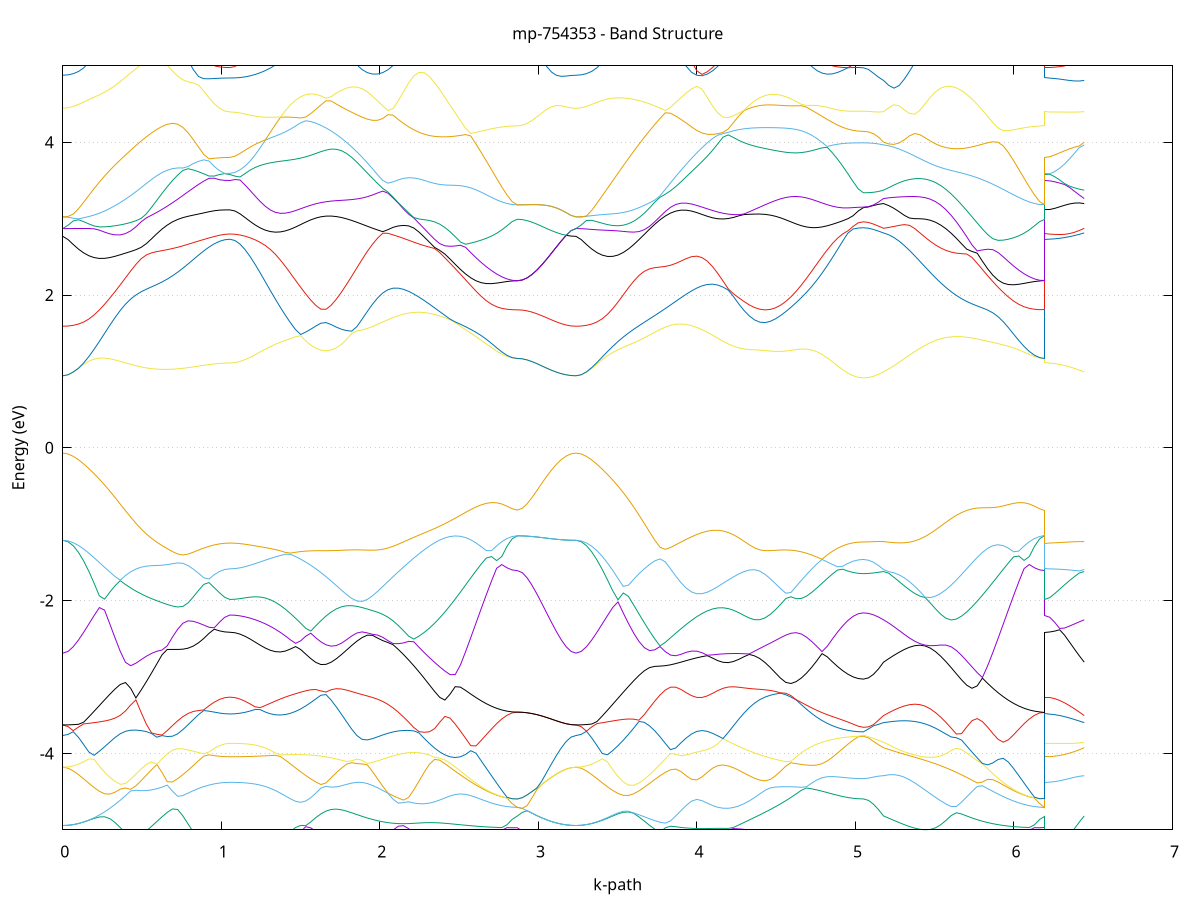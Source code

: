 set title 'mp-754353 - Band Structure'
set xlabel 'k-path'
set ylabel 'Energy (eV)'
set grid y
set yrange [-5:5]
set terminal png size 800,600
set output 'mp-754353_bands_gnuplot.png'
plot '-' using 1:2 with lines notitle, '-' using 1:2 with lines notitle, '-' using 1:2 with lines notitle, '-' using 1:2 with lines notitle, '-' using 1:2 with lines notitle, '-' using 1:2 with lines notitle, '-' using 1:2 with lines notitle, '-' using 1:2 with lines notitle, '-' using 1:2 with lines notitle, '-' using 1:2 with lines notitle, '-' using 1:2 with lines notitle, '-' using 1:2 with lines notitle, '-' using 1:2 with lines notitle, '-' using 1:2 with lines notitle, '-' using 1:2 with lines notitle, '-' using 1:2 with lines notitle, '-' using 1:2 with lines notitle, '-' using 1:2 with lines notitle, '-' using 1:2 with lines notitle, '-' using 1:2 with lines notitle, '-' using 1:2 with lines notitle, '-' using 1:2 with lines notitle, '-' using 1:2 with lines notitle, '-' using 1:2 with lines notitle, '-' using 1:2 with lines notitle, '-' using 1:2 with lines notitle, '-' using 1:2 with lines notitle, '-' using 1:2 with lines notitle, '-' using 1:2 with lines notitle, '-' using 1:2 with lines notitle, '-' using 1:2 with lines notitle, '-' using 1:2 with lines notitle, '-' using 1:2 with lines notitle, '-' using 1:2 with lines notitle, '-' using 1:2 with lines notitle, '-' using 1:2 with lines notitle, '-' using 1:2 with lines notitle, '-' using 1:2 with lines notitle, '-' using 1:2 with lines notitle, '-' using 1:2 with lines notitle, '-' using 1:2 with lines notitle, '-' using 1:2 with lines notitle, '-' using 1:2 with lines notitle, '-' using 1:2 with lines notitle, '-' using 1:2 with lines notitle, '-' using 1:2 with lines notitle, '-' using 1:2 with lines notitle, '-' using 1:2 with lines notitle, '-' using 1:2 with lines notitle, '-' using 1:2 with lines notitle, '-' using 1:2 with lines notitle, '-' using 1:2 with lines notitle, '-' using 1:2 with lines notitle, '-' using 1:2 with lines notitle
0.000000 -49.502241
0.032940 -49.502141
0.065880 -49.501841
0.098820 -49.501341
0.131760 -49.500641
0.164700 -49.499841
0.197640 -49.498741
0.230580 -49.497641
0.263520 -49.496241
0.296460 -49.494741
0.329400 -49.493141
0.362340 -49.491441
0.395280 -49.489641
0.428220 -49.487741
0.461160 -49.485741
0.494100 -49.483841
0.527040 -49.481741
0.559980 -49.479741
0.592920 -49.477741
0.625860 -49.475841
0.658800 -49.473941
0.691740 -49.472141
0.724680 -49.470341
0.757620 -49.468741
0.790560 -49.467241
0.823500 -49.465941
0.856440 -49.464741
0.889380 -49.463641
0.922320 -49.462841
0.955260 -49.462141
0.988200 -49.461641
1.021140 -49.461341
1.054080 -49.461241
1.054080 -49.461241
1.085977 -49.461241
1.117874 -49.461141
1.149771 -49.460941
1.181668 -49.460741
1.213565 -49.460441
1.245462 -49.460141
1.277359 -49.459841
1.309256 -49.459441
1.341153 -49.459041
1.373050 -49.458641
1.404947 -49.458241
1.436844 -49.457841
1.468741 -49.457441
1.500638 -49.457041
1.532534 -49.456741
1.564431 -49.456441
1.596328 -49.456241
1.628225 -49.456141
1.660122 -49.456141
1.692019 -49.456141
1.692019 -49.456141
1.724665 -49.456341
1.757311 -49.456641
1.789956 -49.457041
1.822602 -49.457541
1.855248 -49.458141
1.887893 -49.458941
1.920539 -49.459941
1.953185 -49.460941
1.985831 -49.462141
2.018476 -49.463541
2.051122 -49.464941
2.083768 -49.466541
2.116413 -49.468141
2.149059 -49.469941
2.181705 -49.471841
2.214350 -49.473741
2.246996 -49.475641
2.279642 -49.477641
2.312288 -49.479741
2.344933 -49.481741
2.377579 -49.483741
2.410225 -49.485741
2.442870 -49.487741
2.475516 -49.489641
2.508162 -49.491441
2.540807 -49.493141
2.573453 -49.494741
2.606099 -49.496241
2.638745 -49.497641
2.671390 -49.498741
2.704036 -49.499841
2.736682 -49.500641
2.769327 -49.501341
2.801973 -49.501841
2.834619 -49.502141
2.867264 -49.502241
2.867264 -49.502241
2.898092 -49.502241
2.928920 -49.502241
2.959747 -49.502241
2.990575 -49.502241
3.021403 -49.502241
3.052230 -49.502241
3.083058 -49.502241
3.113886 -49.502241
3.144713 -49.502241
3.175541 -49.502241
3.206369 -49.502241
3.237196 -49.502241
3.237196 -49.502241
3.270320 -49.502141
3.303443 -49.501841
3.336566 -49.501341
3.369690 -49.500641
3.402813 -49.499741
3.435936 -49.498741
3.469059 -49.497441
3.502183 -49.496141
3.535306 -49.494541
3.568429 -49.492941
3.601553 -49.491141
3.634676 -49.489341
3.667799 -49.487341
3.700923 -49.485441
3.734046 -49.483341
3.767169 -49.481241
3.800292 -49.479241
3.833416 -49.477141
3.866539 -49.475141
3.899662 -49.473141
3.932786 -49.471241
3.965909 -49.469341
3.999032 -49.467641
4.032155 -49.465941
4.065279 -49.464441
4.098402 -49.463041
4.131525 -49.461741
4.164649 -49.460541
4.197772 -49.459541
4.230895 -49.458641
4.264018 -49.457841
4.297142 -49.457241
4.330265 -49.456741
4.363388 -49.456441
4.396512 -49.456241
4.429635 -49.456141
4.462758 -49.456141
4.462758 -49.456141
4.495404 -49.456241
4.528050 -49.456341
4.560695 -49.456641
4.593341 -49.456941
4.625987 -49.457341
4.658632 -49.457741
4.691278 -49.458141
4.723924 -49.458541
4.756570 -49.458941
4.789215 -49.459341
4.821861 -49.459741
4.854507 -49.460141
4.887152 -49.460441
4.919798 -49.460741
4.952444 -49.460941
4.985089 -49.461141
5.017735 -49.461241
5.050381 -49.461241
5.050381 -49.461241
5.082052 -49.461241
5.113724 -49.461241
5.145396 -49.461241
5.177067 -49.461341
5.177067 -49.461341
5.209899 -49.461541
5.242731 -49.462041
5.275563 -49.462741
5.308395 -49.463541
5.341227 -49.464641
5.374059 -49.465841
5.406891 -49.467141
5.439723 -49.468641
5.472555 -49.470241
5.505387 -49.471941
5.538219 -49.473841
5.571051 -49.475741
5.603883 -49.477641
5.636715 -49.479641
5.669547 -49.481641
5.702379 -49.483641
5.735211 -49.485641
5.768043 -49.487641
5.800875 -49.489541
5.833707 -49.491341
5.866539 -49.493041
5.899371 -49.494741
5.932203 -49.496241
5.965035 -49.497541
5.997867 -49.498741
6.030699 -49.499741
6.063531 -49.500641
6.096363 -49.501341
6.129195 -49.501841
6.162027 -49.502141
6.194859 -49.502241
6.194859 -49.461241
6.225900 -49.461241
6.256941 -49.461241
6.287982 -49.461241
6.319023 -49.461241
6.350063 -49.461241
6.381104 -49.461241
6.412145 -49.461341
6.443186 -49.461341
e
0.000000 -48.734841
0.032940 -48.734741
0.065880 -48.734341
0.098820 -48.733741
0.131760 -48.732741
0.164700 -48.731641
0.197640 -48.730241
0.230580 -48.728641
0.263520 -48.726841
0.296460 -48.724841
0.329400 -48.722641
0.362340 -48.720241
0.395280 -48.717741
0.428220 -48.715141
0.461160 -48.712441
0.494100 -48.709641
0.527040 -48.706841
0.559980 -48.704041
0.592920 -48.701141
0.625860 -48.698341
0.658800 -48.695641
0.691740 -48.692941
0.724680 -48.690341
0.757620 -48.687841
0.790560 -48.685541
0.823500 -48.683441
0.856440 -48.681541
0.889380 -48.679841
0.922320 -48.678441
0.955260 -48.677241
0.988200 -48.676441
1.021140 -48.675941
1.054080 -48.675741
1.054080 -48.675741
1.085977 -48.675741
1.117874 -48.675541
1.149771 -48.675241
1.181668 -48.674941
1.213565 -48.674441
1.245462 -48.673941
1.277359 -48.673241
1.309256 -48.672541
1.341153 -48.671841
1.373050 -48.671041
1.404947 -48.670141
1.436844 -48.669341
1.468741 -48.668441
1.500638 -48.667641
1.532534 -48.666741
1.564431 -48.665941
1.596328 -48.665241
1.628225 -48.664541
1.660122 -48.663941
1.692019 -48.664641
1.692019 -48.664641
1.724665 -48.665441
1.757311 -48.666341
1.789956 -48.667441
1.822602 -48.668741
1.855248 -48.670141
1.887893 -48.671741
1.920539 -48.673541
1.953185 -48.675441
1.985831 -48.677541
2.018476 -48.679741
2.051122 -48.682041
2.083768 -48.684541
2.116413 -48.687141
2.149059 -48.689841
2.181705 -48.692641
2.214350 -48.695541
2.246996 -48.698341
2.279642 -48.701341
2.312288 -48.704241
2.344933 -48.707141
2.377579 -48.710041
2.410225 -48.712841
2.442870 -48.715541
2.475516 -48.718241
2.508162 -48.720741
2.540807 -48.723141
2.573453 -48.725341
2.606099 -48.727341
2.638745 -48.729141
2.671390 -48.730841
2.704036 -48.732241
2.736682 -48.733341
2.769327 -48.734241
2.801973 -48.734941
2.834619 -48.735341
2.867264 -48.735441
2.867264 -48.735441
2.898092 -48.735441
2.928920 -48.735441
2.959747 -48.735341
2.990575 -48.735341
3.021403 -48.735241
3.052230 -48.735141
3.083058 -48.735041
3.113886 -48.735041
3.144713 -48.734941
3.175541 -48.734941
3.206369 -48.734841
3.237196 -48.734841
3.237196 -48.734841
3.270320 -48.734741
3.303443 -48.734341
3.336566 -48.733641
3.369690 -48.732741
3.402813 -48.731541
3.435936 -48.730141
3.469059 -48.728441
3.502183 -48.726641
3.535306 -48.724541
3.568429 -48.722341
3.601553 -48.719941
3.634676 -48.717341
3.667799 -48.714641
3.700923 -48.711941
3.734046 -48.709041
3.767169 -48.706141
3.800292 -48.703241
3.833416 -48.700241
3.866539 -48.697341
3.899662 -48.694441
3.932786 -48.691641
3.965909 -48.688841
3.999032 -48.686141
4.032155 -48.683541
4.065279 -48.681141
4.098402 -48.678741
4.131525 -48.676641
4.164649 -48.674541
4.197772 -48.672741
4.230895 -48.671041
4.264018 -48.669441
4.297142 -48.668141
4.330265 -48.666941
4.363388 -48.665841
4.396512 -48.664941
4.429635 -48.664241
4.462758 -48.664241
4.462758 -48.664241
4.495404 -48.664941
4.528050 -48.665641
4.560695 -48.666441
4.593341 -48.667341
4.625987 -48.668241
4.658632 -48.669141
4.691278 -48.669941
4.723924 -48.670841
4.756570 -48.671641
4.789215 -48.672441
4.821861 -48.673241
4.854507 -48.673841
4.887152 -48.674441
4.919798 -48.674941
4.952444 -48.675341
4.985089 -48.675641
5.017735 -48.675741
5.050381 -48.675841
5.050381 -48.675841
5.082052 -48.675841
5.113724 -48.675841
5.145396 -48.675841
5.177067 -48.675941
5.177067 -48.675941
5.209899 -48.676441
5.242731 -48.677241
5.275563 -48.678341
5.308395 -48.679741
5.341227 -48.681441
5.374059 -48.683341
5.406891 -48.685541
5.439723 -48.687841
5.472555 -48.690341
5.505387 -48.692941
5.538219 -48.695641
5.571051 -48.698441
5.603883 -48.701241
5.636715 -48.704141
5.669547 -48.707041
5.702379 -48.709841
5.735211 -48.712641
5.768043 -48.715441
5.800875 -48.718041
5.833707 -48.720641
5.866539 -48.722941
5.899371 -48.725241
5.932203 -48.727241
5.965035 -48.729141
5.997867 -48.730741
6.030699 -48.732141
6.063531 -48.733341
6.096363 -48.734241
6.129195 -48.734941
6.162027 -48.735341
6.194859 -48.735441
6.194859 -48.675741
6.225900 -48.675741
6.256941 -48.675741
6.287982 -48.675741
6.319023 -48.675841
6.350063 -48.675841
6.381104 -48.675841
6.412145 -48.675941
6.443186 -48.675941
e
0.000000 -48.699641
0.032940 -48.699541
0.065880 -48.699241
0.098820 -48.698841
0.131760 -48.698141
0.164700 -48.697341
0.197640 -48.696341
0.230580 -48.695241
0.263520 -48.693941
0.296460 -48.692541
0.329400 -48.690941
0.362340 -48.689341
0.395280 -48.687641
0.428220 -48.685941
0.461160 -48.684141
0.494100 -48.682241
0.527040 -48.680441
0.559980 -48.678641
0.592920 -48.676941
0.625860 -48.675241
0.658800 -48.673541
0.691740 -48.672041
0.724680 -48.670641
0.757620 -48.669341
0.790560 -48.668141
0.823500 -48.667141
0.856440 -48.666241
0.889380 -48.665541
0.922320 -48.664941
0.955260 -48.664541
0.988200 -48.664241
1.021140 -48.664141
1.054080 -48.664041
1.054080 -48.664041
1.085977 -48.664041
1.117874 -48.663941
1.149771 -48.663841
1.181668 -48.663741
1.213565 -48.663641
1.245462 -48.663441
1.277359 -48.663241
1.309256 -48.663041
1.341153 -48.662941
1.373050 -48.662741
1.404947 -48.662641
1.436844 -48.662541
1.468741 -48.662441
1.500638 -48.662541
1.532534 -48.662641
1.564431 -48.662841
1.596328 -48.663041
1.628225 -48.663441
1.660122 -48.663941
1.692019 -48.663441
1.692019 -48.663441
1.724665 -48.662941
1.757311 -48.662641
1.789956 -48.662541
1.822602 -48.662441
1.855248 -48.662541
1.887893 -48.662841
1.920539 -48.663241
1.953185 -48.663741
1.985831 -48.664441
2.018476 -48.665341
2.051122 -48.666341
2.083768 -48.667441
2.116413 -48.668741
2.149059 -48.670141
2.181705 -48.671641
2.214350 -48.673141
2.246996 -48.674841
2.279642 -48.676541
2.312288 -48.678341
2.344933 -48.680141
2.377579 -48.681941
2.410225 -48.683741
2.442870 -48.685541
2.475516 -48.687241
2.508162 -48.688941
2.540807 -48.690541
2.573453 -48.692041
2.606099 -48.693441
2.638745 -48.694741
2.671390 -48.695841
2.704036 -48.696841
2.736682 -48.697641
2.769327 -48.698241
2.801973 -48.698741
2.834619 -48.699041
2.867264 -48.699041
2.867264 -48.699041
2.898092 -48.699141
2.928920 -48.699141
2.959747 -48.699141
2.990575 -48.699241
3.021403 -48.699341
3.052230 -48.699341
3.083058 -48.699441
3.113886 -48.699541
3.144713 -48.699541
3.175541 -48.699641
3.206369 -48.699641
3.237196 -48.699641
3.237196 -48.699641
3.270320 -48.699541
3.303443 -48.699241
3.336566 -48.698841
3.369690 -48.698141
3.402813 -48.697241
3.435936 -48.696241
3.469059 -48.695141
3.502183 -48.693741
3.535306 -48.692341
3.568429 -48.690741
3.601553 -48.689141
3.634676 -48.687341
3.667799 -48.685641
3.700923 -48.683741
3.734046 -48.681841
3.767169 -48.680041
3.800292 -48.678141
3.833416 -48.676341
3.866539 -48.674641
3.899662 -48.672941
3.932786 -48.671341
3.965909 -48.669841
3.999032 -48.668441
4.032155 -48.667141
4.065279 -48.666041
4.098402 -48.665041
4.131525 -48.664241
4.164649 -48.663541
4.197772 -48.663041
4.230895 -48.662741
4.264018 -48.662541
4.297142 -48.662441
4.330265 -48.662541
4.363388 -48.662841
4.396512 -48.663141
4.429635 -48.663641
4.462758 -48.663641
4.462758 -48.663641
4.495404 -48.663241
4.528050 -48.662841
4.560695 -48.662641
4.593341 -48.662541
4.625987 -48.662441
4.658632 -48.662541
4.691278 -48.662541
4.723924 -48.662641
4.756570 -48.662841
4.789215 -48.663041
4.821861 -48.663141
4.854507 -48.663341
4.887152 -48.663541
4.919798 -48.663641
4.952444 -48.663841
4.985089 -48.663941
5.017735 -48.663941
5.050381 -48.663941
5.050381 -48.663941
5.082052 -48.663941
5.113724 -48.663941
5.145396 -48.664041
5.177067 -48.664041
5.177067 -48.664041
5.209899 -48.664141
5.242731 -48.664441
5.275563 -48.664841
5.308395 -48.665441
5.341227 -48.666141
5.374059 -48.666941
5.406891 -48.667941
5.439723 -48.669041
5.472555 -48.670341
5.505387 -48.671741
5.538219 -48.673241
5.571051 -48.674841
5.603883 -48.676541
5.636715 -48.678241
5.669547 -48.680041
5.702379 -48.681841
5.735211 -48.683641
5.768043 -48.685441
5.800875 -48.687141
5.833707 -48.688841
5.866539 -48.690441
5.899371 -48.691941
5.932203 -48.693341
5.965035 -48.694641
5.997867 -48.695841
6.030699 -48.696741
6.063531 -48.697641
6.096363 -48.698241
6.129195 -48.698741
6.162027 -48.699041
6.194859 -48.699041
6.194859 -48.664041
6.225900 -48.664041
6.256941 -48.664041
6.287982 -48.664041
6.319023 -48.664041
6.350063 -48.664041
6.381104 -48.664041
6.412145 -48.664041
6.443186 -48.664041
e
0.000000 -27.794741
0.032940 -27.794441
0.065880 -27.793641
0.098820 -27.792341
0.131760 -27.790441
0.164700 -27.788141
0.197640 -27.785241
0.230580 -27.782041
0.263520 -27.778341
0.296460 -27.774241
0.329400 -27.769841
0.362340 -27.765241
0.395280 -27.760341
0.428220 -27.755341
0.461160 -27.750241
0.494100 -27.745141
0.527040 -27.740241
0.559980 -27.735541
0.592920 -27.731541
0.625860 -27.728941
0.658800 -27.730741
0.691740 -27.741341
0.724680 -27.757041
0.757620 -27.773641
0.790560 -27.789441
0.823500 -27.803941
0.856440 -27.816841
0.889380 -27.828041
0.922320 -27.837341
0.955260 -27.844641
0.988200 -27.849941
1.021140 -27.853141
1.054080 -27.854241
1.054080 -27.854241
1.085977 -27.853741
1.117874 -27.852241
1.149771 -27.849741
1.181668 -27.846241
1.213565 -27.841841
1.245462 -27.836541
1.277359 -27.830241
1.309256 -27.823141
1.341153 -27.815241
1.373050 -27.806541
1.404947 -27.797041
1.436844 -27.786841
1.468741 -27.776141
1.500638 -27.764741
1.532534 -27.752941
1.564431 -27.740641
1.596328 -27.727941
1.628225 -27.715041
1.660122 -27.702741
1.692019 -27.715641
1.692019 -27.715641
1.724665 -27.727441
1.757311 -27.737741
1.789956 -27.746341
1.822602 -27.753141
1.855248 -27.758141
1.887893 -27.761041
1.920539 -27.762041
1.953185 -27.760841
1.985831 -27.757641
2.018476 -27.752441
2.051122 -27.745141
2.083768 -27.735841
2.116413 -27.724741
2.149059 -27.711741
2.181705 -27.709041
2.214350 -27.714741
2.246996 -27.720841
2.279642 -27.727241
2.312288 -27.733841
2.344933 -27.740541
2.377579 -27.747341
2.410225 -27.754141
2.442870 -27.760841
2.475516 -27.767341
2.508162 -27.773641
2.540807 -27.779741
2.573453 -27.785341
2.606099 -27.790641
2.638745 -27.795341
2.671390 -27.799641
2.704036 -27.803241
2.736682 -27.806341
2.769327 -27.808741
2.801973 -27.810441
2.834619 -27.811541
2.867264 -27.811841
2.867264 -27.811841
2.898092 -27.811641
2.928920 -27.810741
2.959747 -27.809441
2.990575 -27.807741
3.021403 -27.805741
3.052230 -27.803541
3.083058 -27.801341
3.113886 -27.799241
3.144713 -27.797341
3.175541 -27.795941
3.206369 -27.795041
3.237196 -27.794741
3.237196 -27.794741
3.270320 -27.794441
3.303443 -27.793641
3.336566 -27.792241
3.369690 -27.790341
3.402813 -27.787841
3.435936 -27.784941
3.469059 -27.781541
3.502183 -27.777641
3.535306 -27.773441
3.568429 -27.768941
3.601553 -27.764141
3.634676 -27.759141
3.667799 -27.753941
3.700923 -27.748541
3.734046 -27.743141
3.767169 -27.737741
3.800292 -27.732341
3.833416 -27.727141
3.866539 -27.721941
3.899662 -27.716941
3.932786 -27.712141
3.965909 -27.718641
3.999032 -27.730841
4.032155 -27.741241
4.065279 -27.749741
4.098402 -27.756141
4.131525 -27.760441
4.164649 -27.762641
4.197772 -27.762741
4.230895 -27.760741
4.264018 -27.756741
4.297142 -27.750741
4.330265 -27.742941
4.363388 -27.733241
4.396512 -27.722041
4.429635 -27.709341
4.462758 -27.709541
4.462758 -27.709541
4.495404 -27.723441
4.528050 -27.737141
4.560695 -27.750341
4.593341 -27.763041
4.625987 -27.775241
4.658632 -27.786841
4.691278 -27.797741
4.723924 -27.807941
4.756570 -27.817341
4.789215 -27.825941
4.821861 -27.833541
4.854507 -27.840341
4.887152 -27.846041
4.919798 -27.850841
4.952444 -27.854541
4.985089 -27.857241
5.017735 -27.858841
5.050381 -27.859441
5.050381 -27.859441
5.082052 -27.859241
5.113724 -27.858841
5.145396 -27.858041
5.177067 -27.857141
5.177067 -27.857141
5.209899 -27.853941
5.242731 -27.848541
5.275563 -27.841041
5.308395 -27.831541
5.341227 -27.820041
5.374059 -27.806741
5.406891 -27.791741
5.439723 -27.775341
5.472555 -27.757741
5.505387 -27.740241
5.538219 -27.727041
5.571051 -27.724941
5.603883 -27.728841
5.636715 -27.734441
5.669547 -27.740641
5.702379 -27.747241
5.735211 -27.753841
5.768043 -27.760441
5.800875 -27.767041
5.833707 -27.773341
5.866539 -27.779441
5.899371 -27.785141
5.932203 -27.790441
5.965035 -27.795241
5.997867 -27.799441
6.030699 -27.803241
6.063531 -27.806241
6.096363 -27.808741
6.129195 -27.810441
6.162027 -27.811541
6.194859 -27.811841
6.194859 -27.854241
6.225900 -27.854341
6.256941 -27.854541
6.287982 -27.854841
6.319023 -27.855241
6.350063 -27.855741
6.381104 -27.856241
6.412145 -27.856741
6.443186 -27.857141
e
0.000000 -27.369441
0.032940 -27.370841
0.065880 -27.375041
0.098820 -27.381841
0.131760 -27.391141
0.164700 -27.402641
0.197640 -27.416241
0.230580 -27.431741
0.263520 -27.448841
0.296460 -27.467441
0.329400 -27.487341
0.362340 -27.508241
0.395280 -27.530041
0.428220 -27.552441
0.461160 -27.575241
0.494100 -27.598241
0.527040 -27.621141
0.559980 -27.643641
0.592920 -27.665241
0.625860 -27.685041
0.658800 -27.699941
0.691740 -27.705441
0.724680 -27.704941
0.757620 -27.702741
0.790560 -27.700241
0.823500 -27.697841
0.856440 -27.695841
0.889380 -27.694041
0.922320 -27.692641
0.955260 -27.691641
0.988200 -27.690941
1.021140 -27.690441
1.054080 -27.690341
1.054080 -27.690341
1.085977 -27.690241
1.117874 -27.689841
1.149771 -27.689141
1.181668 -27.688341
1.213565 -27.687241
1.245462 -27.685941
1.277359 -27.684541
1.309256 -27.682941
1.341153 -27.681341
1.373050 -27.679641
1.404947 -27.677941
1.436844 -27.676241
1.468741 -27.674641
1.500638 -27.673141
1.532534 -27.671841
1.564431 -27.670641
1.596328 -27.673741
1.628225 -27.688741
1.660122 -27.702041
1.692019 -27.689241
1.692019 -27.689241
1.724665 -27.678041
1.757311 -27.673041
1.789956 -27.672441
1.822602 -27.672941
1.855248 -27.674141
1.887893 -27.675741
1.920539 -27.677841
1.953185 -27.680241
1.985831 -27.683041
2.018476 -27.686241
2.051122 -27.689941
2.083768 -27.694041
2.116413 -27.698641
2.149059 -27.703641
2.181705 -27.697241
2.214350 -27.681041
2.246996 -27.663641
2.279642 -27.645041
2.312288 -27.625441
2.344933 -27.605041
2.377579 -27.584141
2.410225 -27.562941
2.442870 -27.541641
2.475516 -27.520641
2.508162 -27.500041
2.540807 -27.480141
2.573453 -27.461241
2.606099 -27.443441
2.638745 -27.427241
2.671390 -27.412541
2.704036 -27.399841
2.736682 -27.389141
2.769327 -27.380641
2.801973 -27.374441
2.834619 -27.370741
2.867264 -27.369441
2.867264 -27.369441
2.898092 -27.369441
2.928920 -27.369441
2.959747 -27.369441
2.990575 -27.369441
3.021403 -27.369441
3.052230 -27.369441
3.083058 -27.369441
3.113886 -27.369441
3.144713 -27.369441
3.175541 -27.369441
3.206369 -27.369441
3.237196 -27.369441
3.237196 -27.369441
3.270320 -27.370841
3.303443 -27.375141
3.336566 -27.382141
3.369690 -27.391541
3.402813 -27.403341
3.435936 -27.417141
3.469059 -27.432741
3.502183 -27.449941
3.535306 -27.468441
3.568429 -27.487941
3.601553 -27.508341
3.634676 -27.529341
3.667799 -27.550741
3.700923 -27.572141
3.734046 -27.593341
3.767169 -27.614141
3.800292 -27.634341
3.833416 -27.653741
3.866539 -27.672041
3.899662 -27.689041
3.932786 -27.704641
3.965909 -27.707541
3.999032 -27.703141
4.032155 -27.699041
4.065279 -27.695141
4.098402 -27.691441
4.131525 -27.688041
4.164649 -27.684841
4.197772 -27.681841
4.230895 -27.679141
4.264018 -27.676741
4.297142 -27.674541
4.330265 -27.672641
4.363388 -27.671341
4.396512 -27.680541
4.429635 -27.695041
4.462758 -27.695241
4.462758 -27.695241
4.495404 -27.680341
4.528050 -27.667541
4.560695 -27.667741
4.593341 -27.668241
4.625987 -27.668941
4.658632 -27.669741
4.691278 -27.670741
4.723924 -27.671841
4.756570 -27.672941
4.789215 -27.674141
4.821861 -27.675241
4.854507 -27.676241
4.887152 -27.677241
4.919798 -27.678041
4.952444 -27.678741
4.985089 -27.679141
5.017735 -27.679441
5.050381 -27.679541
5.050381 -27.679541
5.082052 -27.679741
5.113724 -27.680241
5.145396 -27.681141
5.177067 -27.682141
5.177067 -27.682141
5.209899 -27.682341
5.242731 -27.682841
5.275563 -27.683941
5.308395 -27.685441
5.341227 -27.687441
5.374059 -27.690041
5.406891 -27.693041
5.439723 -27.696541
5.472555 -27.700041
5.505387 -27.702841
5.538219 -27.700641
5.571051 -27.686541
5.603883 -27.666141
5.636715 -27.643741
5.669547 -27.620541
5.702379 -27.596941
5.735211 -27.573341
5.768043 -27.549941
5.800875 -27.527141
5.833707 -27.505041
5.866539 -27.483841
5.899371 -27.463941
5.932203 -27.445341
5.965035 -27.428541
5.997867 -27.413441
6.030699 -27.400341
6.063531 -27.389441
6.096363 -27.380741
6.129195 -27.374541
6.162027 -27.370741
6.194859 -27.369441
6.194859 -27.690341
6.225900 -27.690141
6.256941 -27.689641
6.287982 -27.688741
6.319023 -27.687641
6.350063 -27.686241
6.381104 -27.684841
6.412145 -27.683441
6.443186 -27.682141
e
0.000000 -27.369441
0.032940 -27.369641
0.065880 -27.370441
0.098820 -27.371641
0.131760 -27.373341
0.164700 -27.375441
0.197640 -27.377941
0.230580 -27.380941
0.263520 -27.384241
0.296460 -27.387941
0.329400 -27.391941
0.362340 -27.396241
0.395280 -27.400641
0.428220 -27.405341
0.461160 -27.410141
0.494100 -27.415041
0.527040 -27.419941
0.559980 -27.424841
0.592920 -27.429641
0.625860 -27.434441
0.658800 -27.439041
0.691740 -27.443441
0.724680 -27.447641
0.757620 -27.451641
0.790560 -27.455241
0.823500 -27.458441
0.856440 -27.461441
0.889380 -27.463941
0.922320 -27.465941
0.955260 -27.467641
0.988200 -27.468841
1.021140 -27.469541
1.054080 -27.469741
1.054080 -27.469741
1.085977 -27.470741
1.117874 -27.473741
1.149771 -27.478741
1.181668 -27.485641
1.213565 -27.494241
1.245462 -27.504541
1.277359 -27.516341
1.309256 -27.529441
1.341153 -27.543741
1.373050 -27.558941
1.404947 -27.574941
1.436844 -27.591441
1.468741 -27.608141
1.500638 -27.625041
1.532534 -27.641641
1.564431 -27.658041
1.596328 -27.669641
1.628225 -27.668841
1.660122 -27.668141
1.692019 -27.667241
1.692019 -27.667241
1.724665 -27.664541
1.757311 -27.655841
1.789956 -27.643041
1.822602 -27.629341
1.855248 -27.615441
1.887893 -27.601641
1.920539 -27.587841
1.953185 -27.574241
1.985831 -27.560841
2.018476 -27.547641
2.051122 -27.534741
2.083768 -27.522141
2.116413 -27.509941
2.149059 -27.498041
2.181705 -27.486541
2.214350 -27.475541
2.246996 -27.464941
2.279642 -27.454841
2.312288 -27.445341
2.344933 -27.436341
2.377579 -27.427941
2.410225 -27.420141
2.442870 -27.412941
2.475516 -27.406241
2.508162 -27.400241
2.540807 -27.394741
2.573453 -27.389841
2.606099 -27.385441
2.638745 -27.381641
2.671390 -27.378341
2.704036 -27.375641
2.736682 -27.373441
2.769327 -27.371641
2.801973 -27.370441
2.834619 -27.369741
2.867264 -27.369441
2.867264 -27.369441
2.898092 -27.369441
2.928920 -27.369441
2.959747 -27.369441
2.990575 -27.369441
3.021403 -27.369441
3.052230 -27.369441
3.083058 -27.369441
3.113886 -27.369441
3.144713 -27.369441
3.175541 -27.369441
3.206369 -27.369441
3.237196 -27.369441
3.237196 -27.369441
3.270320 -27.369641
3.303443 -27.370441
3.336566 -27.371741
3.369690 -27.373441
3.402813 -27.375741
3.435936 -27.378541
3.469059 -27.381841
3.502183 -27.385741
3.535306 -27.390141
3.568429 -27.395141
3.601553 -27.400641
3.634676 -27.406741
3.667799 -27.413441
3.700923 -27.420641
3.734046 -27.428441
3.767169 -27.436841
3.800292 -27.445841
3.833416 -27.455341
3.866539 -27.465341
3.899662 -27.475941
3.932786 -27.487141
3.965909 -27.498741
3.999032 -27.510841
4.032155 -27.523341
4.065279 -27.536241
4.098402 -27.549641
4.131525 -27.563341
4.164649 -27.577341
4.197772 -27.591641
4.230895 -27.606141
4.264018 -27.620841
4.297142 -27.635641
4.330265 -27.650441
4.363388 -27.665041
4.396512 -27.669341
4.429635 -27.668541
4.462758 -27.667841
4.462758 -27.667841
4.495404 -27.667541
4.528050 -27.664641
4.560695 -27.648141
4.593341 -27.631241
4.625987 -27.614141
4.658632 -27.597041
4.691278 -27.580141
4.723924 -27.563741
4.756570 -27.548041
4.789215 -27.533241
4.821861 -27.519541
4.854507 -27.507141
4.887152 -27.496341
4.919798 -27.487141
4.952444 -27.479741
4.985089 -27.474441
5.017735 -27.471141
5.050381 -27.470041
5.050381 -27.470041
5.082052 -27.470041
5.113724 -27.469941
5.145396 -27.469941
5.177067 -27.469741
5.177067 -27.469741
5.209899 -27.469141
5.242731 -27.467941
5.275563 -27.466341
5.308395 -27.464341
5.341227 -27.461841
5.374059 -27.458941
5.406891 -27.455741
5.439723 -27.452041
5.472555 -27.448141
5.505387 -27.443941
5.538219 -27.439541
5.571051 -27.434941
5.603883 -27.430141
5.636715 -27.425241
5.669547 -27.420341
5.702379 -27.415341
5.735211 -27.410441
5.768043 -27.405641
5.800875 -27.400941
5.833707 -27.396441
5.866539 -27.392141
5.899371 -27.388141
5.932203 -27.384441
5.965035 -27.381041
5.997867 -27.378141
6.030699 -27.375541
6.063531 -27.373341
6.096363 -27.371641
6.129195 -27.370441
6.162027 -27.369741
6.194859 -27.369441
6.194859 -27.469741
6.225900 -27.469741
6.256941 -27.469741
6.287982 -27.469741
6.319023 -27.469741
6.350063 -27.469741
6.381104 -27.469741
6.412145 -27.469741
6.443186 -27.469741
e
0.000000 -27.195041
0.032940 -27.194541
0.065880 -27.193141
0.098820 -27.190841
0.131760 -27.187941
0.164700 -27.184541
0.197640 -27.180841
0.230580 -27.176941
0.263520 -27.173041
0.296460 -27.169441
0.329400 -27.166241
0.362340 -27.163741
0.395280 -27.162141
0.428220 -27.162041
0.461160 -27.163541
0.494100 -27.167241
0.527040 -27.173341
0.559980 -27.181941
0.592920 -27.192941
0.625860 -27.205941
0.658800 -27.220441
0.691740 -27.235841
0.724680 -27.251341
0.757620 -27.266541
0.790560 -27.280841
0.823500 -27.294041
0.856440 -27.305741
0.889380 -27.315741
0.922320 -27.323941
0.955260 -27.330241
0.988200 -27.334641
1.021140 -27.337341
1.054080 -27.338141
1.054080 -27.338141
1.085977 -27.337741
1.117874 -27.336441
1.149771 -27.334241
1.181668 -27.331341
1.213565 -27.327541
1.245462 -27.323141
1.277359 -27.318041
1.309256 -27.312441
1.341153 -27.306341
1.373050 -27.299941
1.404947 -27.293441
1.436844 -27.286841
1.468741 -27.280541
1.500638 -27.274641
1.532534 -27.269341
1.564431 -27.264941
1.596328 -27.261441
1.628225 -27.259041
1.660122 -27.257641
1.692019 -27.257041
1.692019 -27.257041
1.724665 -27.257141
1.757311 -27.257441
1.789956 -27.257541
1.822602 -27.257141
1.855248 -27.255841
1.887893 -27.257041
1.920539 -27.257641
1.953185 -27.256841
1.985831 -27.254441
2.018476 -27.250541
2.051122 -27.245141
2.083768 -27.238441
2.116413 -27.230441
2.149059 -27.221541
2.181705 -27.211841
2.214350 -27.201741
2.246996 -27.191641
2.279642 -27.181941
2.312288 -27.172841
2.344933 -27.164641
2.377579 -27.157541
2.410225 -27.151741
2.442870 -27.147041
2.475516 -27.143441
2.508162 -27.140741
2.540807 -27.138941
2.573453 -27.137641
2.606099 -27.136941
2.638745 -27.136541
2.671390 -27.136341
2.704036 -27.136341
2.736682 -27.136441
2.769327 -27.136541
2.801973 -27.136741
2.834619 -27.136741
2.867264 -27.136841
2.867264 -27.136841
2.898092 -27.137941
2.928920 -27.141041
2.959747 -27.146041
2.990575 -27.152341
3.021403 -27.159641
3.052230 -27.167141
3.083058 -27.174541
3.113886 -27.181341
3.144713 -27.187041
3.175541 -27.191341
3.206369 -27.194141
3.237196 -27.195041
3.237196 -27.195041
3.270320 -27.194541
3.303443 -27.193141
3.336566 -27.190941
3.369690 -27.188041
3.402813 -27.184541
3.435936 -27.180841
3.469059 -27.176841
3.502183 -27.172841
3.535306 -27.169041
3.568429 -27.165641
3.601553 -27.162741
3.634676 -27.160741
3.667799 -27.159941
3.700923 -27.160641
3.734046 -27.163141
3.767169 -27.167641
3.800292 -27.174341
3.833416 -27.183041
3.866539 -27.193241
3.899662 -27.204541
3.932786 -27.216341
3.965909 -27.227941
3.999032 -27.239041
4.032155 -27.249141
4.065279 -27.257841
4.098402 -27.264941
4.131525 -27.270341
4.164649 -27.274041
4.197772 -27.275841
4.230895 -27.275941
4.264018 -27.274641
4.297142 -27.271941
4.330265 -27.268441
4.363388 -27.264641
4.396512 -27.261041
4.429635 -27.258441
4.462758 -27.257441
4.462758 -27.257441
4.495404 -27.258441
4.528050 -27.261441
4.560695 -27.266341
4.593341 -27.272641
4.625987 -27.280041
4.658632 -27.287941
4.691278 -27.296141
4.723924 -27.304341
4.756570 -27.312341
4.789215 -27.319841
4.821861 -27.326841
4.854507 -27.333141
4.887152 -27.338641
4.919798 -27.343341
4.952444 -27.347141
4.985089 -27.349941
5.017735 -27.351541
5.050381 -27.352141
5.050381 -27.352141
5.082052 -27.351741
5.113724 -27.350441
5.145396 -27.348441
5.177067 -27.345741
5.177067 -27.345741
5.209899 -27.341541
5.242731 -27.334841
5.275563 -27.325841
5.308395 -27.315041
5.341227 -27.302941
5.374059 -27.290141
5.406891 -27.277041
5.439723 -27.263541
5.472555 -27.249541
5.505387 -27.235141
5.538219 -27.220841
5.571051 -27.206841
5.603883 -27.193641
5.636715 -27.181541
5.669547 -27.170941
5.702379 -27.162041
5.735211 -27.154741
5.768043 -27.149041
5.800875 -27.144641
5.833707 -27.141541
5.866539 -27.139341
5.899371 -27.137941
5.932203 -27.137041
5.965035 -27.136541
5.997867 -27.136341
6.030699 -27.136341
6.063531 -27.136441
6.096363 -27.136541
6.129195 -27.136741
6.162027 -27.136741
6.194859 -27.136841
6.194859 -27.338141
6.225900 -27.338141
6.256941 -27.338241
6.287982 -27.338541
6.319023 -27.339141
6.350063 -27.340341
6.381104 -27.341941
6.412145 -27.343841
6.443186 -27.345741
e
0.000000 -26.773741
0.032940 -26.773941
0.065880 -26.774641
0.098820 -26.775841
0.131760 -26.778341
0.164700 -26.783441
0.197640 -26.793341
0.230580 -26.808341
0.263520 -26.826941
0.296460 -26.848141
0.329400 -26.871341
0.362340 -26.896141
0.395280 -26.922141
0.428220 -26.949141
0.461160 -26.976741
0.494100 -27.004741
0.527040 -27.032741
0.559980 -27.060641
0.592920 -27.088041
0.625860 -27.114841
0.658800 -27.140741
0.691740 -27.165441
0.724680 -27.188941
0.757620 -27.210941
0.790560 -27.231241
0.823500 -27.249641
0.856440 -27.266041
0.889380 -27.280341
0.922320 -27.292341
0.955260 -27.301941
0.988200 -27.308941
1.021140 -27.313141
1.054080 -27.314641
1.054080 -27.314641
1.085977 -27.314241
1.117874 -27.313041
1.149771 -27.310941
1.181668 -27.308241
1.213565 -27.304641
1.245462 -27.300341
1.277359 -27.295441
1.309256 -27.289841
1.341153 -27.283741
1.373050 -27.277241
1.404947 -27.270341
1.436844 -27.263341
1.468741 -27.256341
1.500638 -27.249741
1.532534 -27.243741
1.564431 -27.238841
1.596328 -27.235341
1.628225 -27.233741
1.660122 -27.234041
1.692019 -27.236141
1.692019 -27.236141
1.724665 -27.239541
1.757311 -27.243741
1.789956 -27.248041
1.822602 -27.251941
1.855248 -27.255041
1.887893 -27.253241
1.920539 -27.249141
1.953185 -27.243341
1.985831 -27.235741
2.018476 -27.226141
2.051122 -27.214541
2.083768 -27.201041
2.116413 -27.185441
2.149059 -27.168041
2.181705 -27.148941
2.214350 -27.128141
2.246996 -27.105841
2.279642 -27.082341
2.312288 -27.057841
2.344933 -27.032541
2.377579 -27.006741
2.410225 -26.980841
2.442870 -26.955141
2.475516 -26.929941
2.508162 -26.905741
2.540807 -26.883041
2.573453 -26.862641
2.606099 -26.845541
2.638745 -26.832941
2.671390 -26.824841
2.704036 -26.820441
2.736682 -26.818041
2.769327 -26.816841
2.801973 -26.816241
2.834619 -26.815941
2.867264 -26.815941
2.867264 -26.815941
2.898092 -26.815041
2.928920 -26.812641
2.959747 -26.808941
2.990575 -26.804241
3.021403 -26.798841
3.052230 -26.793341
3.083058 -26.788041
3.113886 -26.783241
3.144713 -26.779241
3.175541 -26.776241
3.206369 -26.774441
3.237196 -26.773741
3.237196 -26.773741
3.270320 -26.773941
3.303443 -26.774541
3.336566 -26.775841
3.369690 -26.778341
3.402813 -26.783641
3.435936 -26.793741
3.469059 -26.808741
3.502183 -26.827141
3.535306 -26.847841
3.568429 -26.870341
3.601553 -26.894141
3.634676 -26.918941
3.667799 -26.944141
3.700923 -26.969741
3.734046 -26.995241
3.767169 -27.020341
3.800292 -27.044741
3.833416 -27.068341
3.866539 -27.090741
3.899662 -27.111841
3.932786 -27.131441
3.965909 -27.149341
3.999032 -27.165541
4.032155 -27.179841
4.065279 -27.192341
4.098402 -27.202941
4.131525 -27.211741
4.164649 -27.218641
4.197772 -27.223941
4.230895 -27.227741
4.264018 -27.230241
4.297142 -27.231741
4.330265 -27.232341
4.363388 -27.232641
4.396512 -27.232841
4.429635 -27.233441
4.462758 -27.234641
4.462758 -27.234641
4.495404 -27.236741
4.528050 -27.239841
4.560695 -27.243941
4.593341 -27.248841
4.625987 -27.254341
4.658632 -27.260441
4.691278 -27.266741
4.723924 -27.273041
4.756570 -27.279241
4.789215 -27.285241
4.821861 -27.290741
4.854507 -27.295741
4.887152 -27.300041
4.919798 -27.303741
4.952444 -27.306641
4.985089 -27.308741
5.017735 -27.310041
5.050381 -27.310441
5.050381 -27.310441
5.082052 -27.310641
5.113724 -27.311341
5.145396 -27.312341
5.177067 -27.313641
5.177067 -27.313641
5.209899 -27.312841
5.242731 -27.309841
5.275563 -27.304641
5.308395 -27.297041
5.341227 -27.286541
5.374059 -27.272741
5.406891 -27.255641
5.439723 -27.235841
5.472555 -27.213741
5.505387 -27.189741
5.538219 -27.164241
5.571051 -27.137541
5.603883 -27.109741
5.636715 -27.081241
5.669547 -27.052241
5.702379 -27.023141
5.735211 -26.994241
5.768043 -26.965841
5.800875 -26.938341
5.833707 -26.912041
5.866539 -26.887641
5.899371 -26.865741
5.932203 -26.847441
5.965035 -26.833841
5.997867 -26.825241
6.030699 -26.820541
6.063531 -26.818141
6.096363 -26.816841
6.129195 -26.816241
6.162027 -26.815941
6.194859 -26.815941
6.194859 -27.314641
6.225900 -27.314741
6.256941 -27.315241
6.287982 -27.315741
6.319023 -27.316141
6.350063 -27.316141
6.381104 -27.315741
6.412145 -27.314841
6.443186 -27.313641
e
0.000000 -26.730141
0.032940 -26.731441
0.065880 -26.735541
0.098820 -26.742041
0.131760 -26.750241
0.164700 -26.758741
0.197640 -26.765141
0.230580 -26.769141
0.263520 -26.772341
0.296460 -26.783741
0.329400 -26.803341
0.362340 -26.823941
0.395280 -26.844541
0.428220 -26.864541
0.461160 -26.883241
0.494100 -26.900041
0.527040 -26.914341
0.559980 -26.925741
0.592920 -26.934141
0.625860 -26.939741
0.658800 -26.942741
0.691740 -26.943841
0.724680 -26.943341
0.757620 -26.941641
0.790560 -26.939241
0.823500 -26.936341
0.856440 -26.933341
0.889380 -26.930341
0.922320 -26.927641
0.955260 -26.925341
0.988200 -26.923541
1.021140 -26.922441
1.054080 -26.922041
1.054080 -26.922041
1.085977 -26.921841
1.117874 -26.921341
1.149771 -26.920341
1.181668 -26.919141
1.213565 -26.917541
1.245462 -26.915941
1.277359 -26.919841
1.309256 -26.933941
1.341153 -26.949041
1.373050 -26.964841
1.404947 -26.980841
1.436844 -26.996841
1.468741 -27.012341
1.500638 -27.026941
1.532534 -27.040041
1.564431 -27.051041
1.596328 -27.059441
1.628225 -27.064741
1.660122 -27.066641
1.692019 -27.065241
1.692019 -27.065241
1.724665 -27.060841
1.757311 -27.053941
1.789956 -27.045141
1.822602 -27.035041
1.855248 -27.024041
1.887893 -27.012641
1.920539 -27.001041
1.953185 -26.989641
1.985831 -26.978841
2.018476 -26.968841
2.051122 -26.959941
2.083768 -26.952341
2.116413 -26.945741
2.149059 -26.939841
2.181705 -26.934241
2.214350 -26.928241
2.246996 -26.921441
2.279642 -26.913441
2.312288 -26.903741
2.344933 -26.892341
2.377579 -26.879241
2.410225 -26.864441
2.442870 -26.848241
2.475516 -26.831041
2.508162 -26.813341
2.540807 -26.795641
2.573453 -26.789541
2.606099 -26.785741
2.638745 -26.779341
2.671390 -26.770341
2.704036 -26.760041
2.736682 -26.749941
2.769327 -26.741341
2.801973 -26.734841
2.834619 -26.730841
2.867264 -26.729441
2.867264 -26.729441
2.898092 -26.729441
2.928920 -26.729441
2.959747 -26.729541
2.990575 -26.729641
3.021403 -26.729741
3.052230 -26.729741
3.083058 -26.729841
3.113886 -26.729941
3.144713 -26.730041
3.175541 -26.730041
3.206369 -26.730041
3.237196 -26.730141
3.237196 -26.730141
3.270320 -26.731541
3.303443 -26.735641
3.336566 -26.742241
3.369690 -26.750541
3.402813 -26.758841
3.435936 -26.764941
3.469059 -26.768541
3.502183 -26.770841
3.535306 -26.788941
3.568429 -26.808841
3.601553 -26.829241
3.634676 -26.849541
3.667799 -26.869041
3.700923 -26.887141
3.734046 -26.903241
3.767169 -26.916841
3.800292 -26.927641
3.833416 -26.935541
3.866539 -26.941041
3.899662 -26.944341
3.932786 -26.946341
3.965909 -26.947641
3.999032 -26.949341
4.032155 -26.952541
4.065279 -26.958141
4.098402 -26.966341
4.131525 -26.976441
4.164649 -26.988041
4.197772 -27.000241
4.230895 -27.012641
4.264018 -27.024841
4.297142 -27.036441
4.330265 -27.046941
4.363388 -27.055741
4.396512 -27.062241
4.429635 -27.066041
4.462758 -27.066341
4.462758 -27.066341
4.495404 -27.063041
4.528050 -27.056341
4.560695 -27.046341
4.593341 -27.033941
4.625987 -27.019541
4.658632 -27.003841
4.691278 -26.987441
4.723924 -26.970741
4.756570 -26.954241
4.789215 -26.938241
4.821861 -26.923041
4.854507 -26.909041
4.887152 -26.903241
4.919798 -26.902841
4.952444 -26.902741
4.985089 -26.902741
5.017735 -26.902741
5.050381 -26.902741
5.050381 -26.902741
5.082052 -26.903141
5.113724 -26.904341
5.145396 -26.906141
5.177067 -26.908441
5.177067 -26.908441
5.209899 -26.909641
5.242731 -26.911541
5.275563 -26.913841
5.308395 -26.916241
5.341227 -26.918741
5.374059 -26.920941
5.406891 -26.922641
5.439723 -26.923741
5.472555 -26.923841
5.505387 -26.922741
5.538219 -26.920241
5.571051 -26.915941
5.603883 -26.909741
5.636715 -26.901241
5.669547 -26.890641
5.702379 -26.877741
5.735211 -26.862941
5.768043 -26.846541
5.800875 -26.828941
5.833707 -26.810741
5.866539 -26.793941
5.899371 -26.790641
5.932203 -26.786841
5.965035 -26.780541
5.997867 -26.771341
6.030699 -26.760741
6.063531 -26.750341
6.096363 -26.741541
6.129195 -26.734941
6.162027 -26.730841
6.194859 -26.729441
6.194859 -26.922041
6.225900 -26.921741
6.256941 -26.920941
6.287982 -26.919441
6.319023 -26.917641
6.350063 -26.915441
6.381104 -26.913141
6.412145 -26.910741
6.443186 -26.908441
e
0.000000 -26.730141
0.032940 -26.730441
0.065880 -26.731441
0.098820 -26.733141
0.131760 -26.735441
0.164700 -26.738441
0.197640 -26.742041
0.230580 -26.746141
0.263520 -26.761741
0.296460 -26.771641
0.329400 -26.774041
0.362340 -26.775841
0.395280 -26.777641
0.428220 -26.779641
0.461160 -26.786141
0.494100 -26.792841
0.527040 -26.799541
0.559980 -26.806141
0.592920 -26.812741
0.625860 -26.819241
0.658800 -26.825441
0.691740 -26.831441
0.724680 -26.837041
0.757620 -26.842341
0.790560 -26.847141
0.823500 -26.851541
0.856440 -26.855441
0.889380 -26.858841
0.922320 -26.861641
0.955260 -26.863841
0.988200 -26.865341
1.021140 -26.866341
1.054080 -26.866641
1.054080 -26.866641
1.085977 -26.867941
1.117874 -26.871541
1.149771 -26.877541
1.181668 -26.885441
1.213565 -26.895341
1.245462 -26.906841
1.277359 -26.914241
1.309256 -26.913041
1.341153 -26.912541
1.373050 -26.913941
1.404947 -26.918041
1.436844 -26.925341
1.468741 -26.934641
1.500638 -26.944441
1.532534 -26.953841
1.564431 -26.961941
1.596328 -26.968141
1.628225 -26.972141
1.660122 -26.973741
1.692019 -26.972941
1.692019 -26.972941
1.724665 -26.969641
1.757311 -26.964241
1.789956 -26.956941
1.822602 -26.948041
1.855248 -26.937841
1.887893 -26.926741
1.920539 -26.914941
1.953185 -26.902641
1.985831 -26.890041
2.018476 -26.877341
2.051122 -26.874541
2.083768 -26.870641
2.116413 -26.864941
2.149059 -26.857841
2.181705 -26.849541
2.214350 -26.840641
2.246996 -26.831341
2.279642 -26.821841
2.312288 -26.812441
2.344933 -26.803341
2.377579 -26.795341
2.410225 -26.794641
2.442870 -26.794041
2.475516 -26.793541
2.508162 -26.792841
2.540807 -26.791741
2.573453 -26.778541
2.606099 -26.763041
2.638745 -26.751041
2.671390 -26.743441
2.704036 -26.738541
2.736682 -26.735041
2.769327 -26.732541
2.801973 -26.730841
2.834619 -26.729741
2.867264 -26.729441
2.867264 -26.729441
2.898092 -26.729441
2.928920 -26.729441
2.959747 -26.729541
2.990575 -26.729641
3.021403 -26.729741
3.052230 -26.729741
3.083058 -26.729841
3.113886 -26.729941
3.144713 -26.730041
3.175541 -26.730041
3.206369 -26.730041
3.237196 -26.730141
3.237196 -26.730141
3.270320 -26.730441
3.303443 -26.731541
3.336566 -26.733341
3.369690 -26.735941
3.402813 -26.739641
3.435936 -26.745341
3.469059 -26.755241
3.502183 -26.770441
3.535306 -26.772641
3.568429 -26.774341
3.601553 -26.775941
3.634676 -26.777741
3.667799 -26.781341
3.700923 -26.789841
3.734046 -26.798941
3.767169 -26.808541
3.800292 -26.818541
3.833416 -26.829041
3.866539 -26.839641
3.899662 -26.850441
3.932786 -26.860941
3.965909 -26.870941
3.999032 -26.879541
4.032155 -26.886041
4.065279 -26.889841
4.098402 -26.890741
4.131525 -26.890741
4.164649 -26.903541
4.197772 -26.916041
4.230895 -26.927941
4.264018 -26.939041
4.297142 -26.949141
4.330265 -26.957941
4.363388 -26.965041
4.396512 -26.970241
4.429635 -26.973141
4.462758 -26.973641
4.462758 -26.973641
4.495404 -26.971741
4.528050 -26.967441
4.560695 -26.961141
4.593341 -26.953141
4.625987 -26.944141
4.658632 -26.934741
4.691278 -26.925741
4.723924 -26.917941
4.756570 -26.911941
4.789215 -26.907941
4.821861 -26.905341
4.854507 -26.903941
4.887152 -26.896441
4.919798 -26.885541
4.952444 -26.876341
4.985089 -26.869341
5.017735 -26.864841
5.050381 -26.863241
5.050381 -26.863241
5.082052 -26.863341
5.113724 -26.863441
5.145396 -26.863641
5.177067 -26.863941
5.177067 -26.863941
5.209899 -26.863041
5.242731 -26.861541
5.275563 -26.859441
5.308395 -26.856741
5.341227 -26.853541
5.374059 -26.849741
5.406891 -26.845441
5.439723 -26.840741
5.472555 -26.835541
5.505387 -26.830041
5.538219 -26.824141
5.571051 -26.818041
5.603883 -26.811641
5.636715 -26.805141
5.669547 -26.798541
5.702379 -26.795241
5.735211 -26.794841
5.768043 -26.794441
5.800875 -26.794041
5.833707 -26.793341
5.866539 -26.790641
5.899371 -26.773741
5.932203 -26.756341
5.965035 -26.745441
5.997867 -26.741341
6.030699 -26.737841
6.063531 -26.734841
6.096363 -26.732541
6.129195 -26.730841
6.162027 -26.729841
6.194859 -26.729441
6.194859 -26.866641
6.225900 -26.866641
6.256941 -26.866441
6.287982 -26.866141
6.319023 -26.865741
6.350063 -26.865341
6.381104 -26.864841
6.412145 -26.864341
6.443186 -26.863841
e
0.000000 -26.679941
0.032940 -26.681341
0.065880 -26.685541
0.098820 -26.692541
0.131760 -26.702141
0.164700 -26.714141
0.197640 -26.728441
0.230580 -26.744541
0.263520 -26.750741
0.296460 -26.755841
0.329400 -26.761241
0.362340 -26.767141
0.395280 -26.773241
0.428220 -26.779341
0.461160 -26.781241
0.494100 -26.783141
0.527040 -26.785041
0.559980 -26.787141
0.592920 -26.789341
0.625860 -26.791641
0.658800 -26.793941
0.691740 -26.796341
0.724680 -26.798741
0.757620 -26.801141
0.790560 -26.803541
0.823500 -26.805941
0.856440 -26.808141
0.889380 -26.810241
0.922320 -26.812041
0.955260 -26.813641
0.988200 -26.814741
1.021140 -26.815441
1.054080 -26.815741
1.054080 -26.815741
1.085977 -26.815641
1.117874 -26.815541
1.149771 -26.815541
1.181668 -26.815641
1.213565 -26.815941
1.245462 -26.821641
1.277359 -26.832141
1.309256 -26.843041
1.341153 -26.853641
1.373050 -26.862641
1.404947 -26.868841
1.436844 -26.871341
1.468741 -26.871141
1.500638 -26.869041
1.532534 -26.865941
1.564431 -26.862241
1.596328 -26.858041
1.628225 -26.853741
1.660122 -26.849241
1.692019 -26.851641
1.692019 -26.851641
1.724665 -26.855541
1.757311 -26.859341
1.789956 -26.863041
1.822602 -26.866641
1.855248 -26.870041
1.887893 -26.872941
1.920539 -26.875341
1.953185 -26.876941
1.985831 -26.877541
2.018476 -26.876841
2.051122 -26.864741
2.083768 -26.852341
2.116413 -26.840441
2.149059 -26.829241
2.181705 -26.819241
2.214350 -26.810841
2.246996 -26.804741
2.279642 -26.800641
2.312288 -26.798041
2.344933 -26.796441
2.377579 -26.794441
2.410225 -26.785941
2.442870 -26.777941
2.475516 -26.770341
2.508162 -26.763141
2.540807 -26.756341
2.573453 -26.749741
2.606099 -26.742641
2.638745 -26.733841
2.671390 -26.722541
2.704036 -26.710941
2.736682 -26.700441
2.769327 -26.691941
2.801973 -26.685641
2.834619 -26.681841
2.867264 -26.680541
2.867264 -26.680541
2.898092 -26.680541
2.928920 -26.680441
2.959747 -26.680441
2.990575 -26.680341
3.021403 -26.680241
3.052230 -26.680241
3.083058 -26.680141
3.113886 -26.680041
3.144713 -26.679941
3.175541 -26.679941
3.206369 -26.679941
3.237196 -26.679941
3.237196 -26.679941
3.270320 -26.681341
3.303443 -26.685641
3.336566 -26.692741
3.369690 -26.702341
3.402813 -26.713941
3.435936 -26.726641
3.469059 -26.737641
3.502183 -26.745541
3.535306 -26.752241
3.568429 -26.758841
3.601553 -26.765841
3.634676 -26.773241
3.667799 -26.779541
3.700923 -26.781641
3.734046 -26.783841
3.767169 -26.786341
3.800292 -26.789241
3.833416 -26.792841
3.866539 -26.798041
3.899662 -26.805641
3.932786 -26.815741
3.965909 -26.827141
3.999032 -26.839341
4.032155 -26.851941
4.065279 -26.864741
4.098402 -26.877741
4.131525 -26.889441
4.164649 -26.886541
4.197772 -26.882741
4.230895 -26.878341
4.264018 -26.873741
4.297142 -26.869041
4.330265 -26.864341
4.363388 -26.859841
4.396512 -26.855541
4.429635 -26.851441
4.462758 -26.849141
4.462758 -26.849141
4.495404 -26.851741
4.528050 -26.854141
4.560695 -26.856041
4.593341 -26.857341
4.625987 -26.857941
4.658632 -26.857541
4.691278 -26.855641
4.723924 -26.851941
4.756570 -26.846241
4.789215 -26.838741
4.821861 -26.830341
4.854507 -26.826641
4.887152 -26.826941
4.919798 -26.827641
4.952444 -26.828541
4.985089 -26.829541
5.017735 -26.830441
5.050381 -26.830841
5.050381 -26.830841
5.082052 -26.830441
5.113724 -26.829341
5.145396 -26.827641
5.177067 -26.825541
5.177067 -26.825541
5.209899 -26.823841
5.242731 -26.821641
5.275563 -26.819041
5.308395 -26.816341
5.341227 -26.813641
5.374059 -26.810841
5.406891 -26.808241
5.439723 -26.805841
5.472555 -26.803641
5.505387 -26.801741
5.538219 -26.800041
5.571051 -26.798641
5.603883 -26.797441
5.636715 -26.796541
5.669547 -26.795741
5.702379 -26.791941
5.735211 -26.785341
5.768043 -26.778841
5.800875 -26.772541
5.833707 -26.766441
5.866539 -26.760641
5.899371 -26.755141
5.932203 -26.750041
5.965035 -26.740041
5.997867 -26.725141
6.030699 -26.712041
6.063531 -26.701041
6.096363 -26.692141
6.129195 -26.685741
6.162027 -26.681841
6.194859 -26.680541
6.194859 -26.815741
6.225900 -26.815941
6.256941 -26.816441
6.287982 -26.817441
6.319023 -26.818741
6.350063 -26.820241
6.381104 -26.821941
6.412145 -26.823741
6.443186 -26.825541
e
0.000000 -26.679941
0.032940 -26.680141
0.065880 -26.680941
0.098820 -26.682241
0.131760 -26.684041
0.164700 -26.686241
0.197640 -26.688941
0.230580 -26.692141
0.263520 -26.695741
0.296460 -26.699641
0.329400 -26.703941
0.362340 -26.708441
0.395280 -26.713241
0.428220 -26.718341
0.461160 -26.723441
0.494100 -26.728741
0.527040 -26.734041
0.559980 -26.739441
0.592920 -26.744641
0.625860 -26.749841
0.658800 -26.754841
0.691740 -26.759741
0.724680 -26.764241
0.757620 -26.768541
0.790560 -26.772541
0.823500 -26.776041
0.856440 -26.779241
0.889380 -26.782041
0.922320 -26.784241
0.955260 -26.786041
0.988200 -26.787341
1.021140 -26.788141
1.054080 -26.788441
1.054080 -26.788441
1.085977 -26.789441
1.117874 -26.792341
1.149771 -26.797241
1.181668 -26.803841
1.213565 -26.812141
1.245462 -26.816541
1.277359 -26.817441
1.309256 -26.818541
1.341153 -26.820041
1.373050 -26.821741
1.404947 -26.823741
1.436844 -26.826041
1.468741 -26.828541
1.500638 -26.831341
1.532534 -26.834341
1.564431 -26.837441
1.596328 -26.840841
1.628225 -26.844341
1.660122 -26.847941
1.692019 -26.844641
1.692019 -26.844641
1.724665 -26.840041
1.757311 -26.835441
1.789956 -26.830941
1.822602 -26.826541
1.855248 -26.822241
1.887893 -26.818141
1.920539 -26.814241
1.953185 -26.810541
1.985831 -26.807041
2.018476 -26.803741
2.051122 -26.800641
2.083768 -26.797641
2.116413 -26.794641
2.149059 -26.791441
2.181705 -26.787741
2.214350 -26.783041
2.246996 -26.776841
2.279642 -26.769241
2.312288 -26.760941
2.344933 -26.752341
2.377579 -26.743941
2.410225 -26.735941
2.442870 -26.728241
2.475516 -26.721141
2.508162 -26.714541
2.540807 -26.708541
2.573453 -26.703141
2.606099 -26.698241
2.638745 -26.694041
2.671390 -26.690341
2.704036 -26.687241
2.736682 -26.684841
2.769327 -26.682941
2.801973 -26.681541
2.834619 -26.680741
2.867264 -26.680541
2.867264 -26.680541
2.898092 -26.680541
2.928920 -26.680441
2.959747 -26.680441
2.990575 -26.680341
3.021403 -26.680241
3.052230 -26.680241
3.083058 -26.680141
3.113886 -26.680041
3.144713 -26.679941
3.175541 -26.679941
3.206369 -26.679941
3.237196 -26.679941
3.237196 -26.679941
3.270320 -26.680141
3.303443 -26.680941
3.336566 -26.682341
3.369690 -26.684341
3.402813 -26.686841
3.435936 -26.690041
3.469059 -26.693841
3.502183 -26.698341
3.535306 -26.703341
3.568429 -26.709041
3.601553 -26.715341
3.634676 -26.722241
3.667799 -26.729741
3.700923 -26.737741
3.734046 -26.746341
3.767169 -26.755341
3.800292 -26.764741
3.833416 -26.774041
3.866539 -26.782441
3.899662 -26.789041
3.932786 -26.793741
3.965909 -26.797641
3.999032 -26.801241
4.032155 -26.804741
4.065279 -26.808241
4.098402 -26.811741
4.131525 -26.815241
4.164649 -26.818841
4.197772 -26.822341
4.230895 -26.825941
4.264018 -26.829441
4.297142 -26.833041
4.330265 -26.836441
4.363388 -26.839841
4.396512 -26.843141
4.429635 -26.846241
4.462758 -26.847641
4.462758 -26.847641
4.495404 -26.844141
4.528050 -26.841041
4.560695 -26.838141
4.593341 -26.835641
4.625987 -26.833441
4.658632 -26.831541
4.691278 -26.829941
4.723924 -26.828641
4.756570 -26.827641
4.789215 -26.826941
4.821861 -26.826641
4.854507 -26.821641
4.887152 -26.813341
4.919798 -26.805941
4.952444 -26.799841
4.985089 -26.795241
5.017735 -26.792441
5.050381 -26.791541
5.050381 -26.791541
5.082052 -26.791441
5.113724 -26.791241
5.145396 -26.790941
5.177067 -26.790541
5.177067 -26.790541
5.209899 -26.789741
5.242731 -26.788441
5.275563 -26.786641
5.308395 -26.784441
5.341227 -26.781641
5.374059 -26.778441
5.406891 -26.774741
5.439723 -26.770741
5.472555 -26.766441
5.505387 -26.761741
5.538219 -26.756841
5.571051 -26.751741
5.603883 -26.746441
5.636715 -26.741041
5.669547 -26.735641
5.702379 -26.730241
5.735211 -26.724841
5.768043 -26.719541
5.800875 -26.714441
5.833707 -26.709541
5.866539 -26.704941
5.899371 -26.700541
5.932203 -26.696541
5.965035 -26.692941
5.997867 -26.689741
6.030699 -26.686941
6.063531 -26.684641
6.096363 -26.682841
6.129195 -26.681541
6.162027 -26.680741
6.194859 -26.680541
6.194859 -26.788441
6.225900 -26.788441
6.256941 -26.788541
6.287982 -26.788841
6.319023 -26.789141
6.350063 -26.789441
6.381104 -26.789841
6.412145 -26.790141
6.443186 -26.790541
e
0.000000 -14.939741
0.032940 -14.935941
0.065880 -14.924641
0.098820 -14.905941
0.131760 -14.879841
0.164700 -14.846741
0.197640 -14.806841
0.230580 -14.760541
0.263520 -14.708141
0.296460 -14.650041
0.329400 -14.586841
0.362340 -14.519041
0.395280 -14.447141
0.428220 -14.371841
0.461160 -14.293641
0.494100 -14.213341
0.527040 -14.131541
0.559980 -14.049041
0.592920 -13.966641
0.625860 -13.884941
0.658800 -13.805141
0.691740 -13.738841
0.724680 -13.752641
0.757620 -13.772041
0.790560 -13.791541
0.823500 -13.810241
0.856440 -13.827541
0.889380 -13.842941
0.922320 -13.856041
0.955260 -13.866641
0.988200 -13.874241
1.021140 -13.878941
1.054080 -13.880541
1.054080 -13.880541
1.085977 -13.878041
1.117874 -13.870741
1.149771 -13.858641
1.181668 -13.841941
1.213565 -13.820941
1.245462 -13.795841
1.277359 -13.767041
1.309256 -13.735041
1.341153 -13.700241
1.373050 -13.663341
1.404947 -13.624841
1.436844 -13.585541
1.468741 -13.546041
1.500638 -13.507141
1.532534 -13.469941
1.564431 -13.434941
1.596328 -13.403141
1.628225 -13.375241
1.660122 -13.357641
1.692019 -13.378341
1.692019 -13.378341
1.724665 -13.397941
1.757311 -13.415541
1.789956 -13.430841
1.822602 -13.443741
1.855248 -13.454141
1.887893 -13.462041
1.920539 -13.467941
1.953185 -13.472641
1.985831 -13.478241
2.018476 -13.488441
2.051122 -13.508341
2.083768 -13.540141
2.116413 -13.581341
2.149059 -13.628841
2.181705 -13.680441
2.214350 -13.734941
2.246996 -13.791541
2.279642 -13.849441
2.312288 -13.908241
2.344933 -13.967441
2.377579 -14.026541
2.410225 -14.084941
2.442870 -14.142241
2.475516 -14.197841
2.508162 -14.251441
2.540807 -14.302341
2.573453 -14.350141
2.606099 -14.394341
2.638745 -14.434541
2.671390 -14.470341
2.704036 -14.501241
2.736682 -14.527041
2.769327 -14.547441
2.801973 -14.562141
2.834619 -14.571041
2.867264 -14.574041
2.867264 -14.574041
2.898092 -14.620441
2.928920 -14.672241
2.959747 -14.720541
2.990575 -14.764741
3.021403 -14.804441
3.052230 -14.839541
3.083058 -14.869641
3.113886 -14.894641
3.144713 -14.914241
3.175541 -14.928341
3.206369 -14.936841
3.237196 -14.939741
3.237196 -14.939741
3.270320 -14.935841
3.303443 -14.924441
3.336566 -14.905441
3.369690 -14.879141
3.402813 -14.845741
3.435936 -14.805441
3.469059 -14.758841
3.502183 -14.706141
3.535306 -14.647941
3.568429 -14.584741
3.601553 -14.517041
3.634676 -14.445441
3.667799 -14.370741
3.700923 -14.293341
3.734046 -14.214041
3.767169 -14.133641
3.800292 -14.052641
3.833416 -13.971741
3.866539 -13.891841
3.899662 -13.813441
3.932786 -13.737241
3.965909 -13.663941
3.999032 -13.594241
4.032155 -13.528541
4.065279 -13.470041
4.098402 -13.475641
4.131525 -13.478141
4.164649 -13.477441
4.197772 -13.473341
4.230895 -13.465941
4.264018 -13.455441
4.297142 -13.441841
4.330265 -13.425441
4.363388 -13.406541
4.396512 -13.385841
4.429635 -13.363741
4.462758 -13.368141
4.462758 -13.368141
4.495404 -13.393141
4.528050 -13.420841
4.560695 -13.450841
4.593341 -13.482541
4.625987 -13.515341
4.658632 -13.548741
4.691278 -13.582141
4.723924 -13.614941
4.756570 -13.646541
4.789215 -13.676441
4.821861 -13.704041
4.854507 -13.729041
4.887152 -13.750841
4.919798 -13.769241
4.952444 -13.783841
4.985089 -13.794441
5.017735 -13.800841
5.050381 -13.803041
5.050381 -13.803041
5.082052 -13.805241
5.113724 -13.811341
5.145396 -13.820341
5.177067 -13.830941
5.177067 -13.830941
5.209899 -13.832741
5.242731 -13.832741
5.275563 -13.831441
5.308395 -13.829541
5.341227 -13.828041
5.374059 -13.828041
5.406891 -13.830741
5.439723 -13.837441
5.472555 -13.849041
5.505387 -13.866041
5.538219 -13.888741
5.571051 -13.916841
5.603883 -13.949941
5.636715 -13.987441
5.669547 -14.028641
5.702379 -14.072641
5.735211 -14.118841
5.768043 -14.166241
5.800875 -14.214241
5.833707 -14.261941
5.866539 -14.308541
5.899371 -14.353341
5.932203 -14.395641
5.965035 -14.434741
5.997867 -14.469941
6.030699 -14.500741
6.063531 -14.526641
6.096363 -14.547141
6.129195 -14.562041
6.162027 -14.570941
6.194859 -14.574041
6.194859 -13.880541
6.225900 -13.879641
6.256941 -13.876941
6.287982 -13.872441
6.319023 -13.866441
6.350063 -13.858941
6.381104 -13.850241
6.412145 -13.840741
6.443186 -13.830941
e
0.000000 -13.839941
0.032940 -13.837941
0.065880 -13.832241
0.098820 -13.823241
0.131760 -13.811141
0.164700 -13.796941
0.197640 -13.781141
0.230580 -13.764641
0.263520 -13.748041
0.296460 -13.731941
0.329400 -13.716941
0.362340 -13.703341
0.395280 -13.691741
0.428220 -13.682541
0.461160 -13.676241
0.494100 -13.673341
0.527040 -13.674141
0.559980 -13.678841
0.592920 -13.687441
0.625860 -13.699641
0.658800 -13.714541
0.691740 -13.720441
0.724680 -13.650841
0.757620 -13.580241
0.790560 -13.514141
0.823500 -13.453241
0.856440 -13.398541
0.889380 -13.350541
0.922320 -13.309741
0.955260 -13.276541
0.988200 -13.250941
1.021140 -13.232541
1.054080 -13.221641
1.054080 -13.221641
1.085977 -13.220941
1.117874 -13.218841
1.149771 -13.215441
1.181668 -13.210941
1.213565 -13.207541
1.245462 -13.204341
1.277359 -13.201741
1.309256 -13.200441
1.341153 -13.201141
1.373050 -13.204441
1.404947 -13.211041
1.436844 -13.221141
1.468741 -13.234741
1.500638 -13.251541
1.532534 -13.270941
1.564431 -13.291941
1.596328 -13.313841
1.628225 -13.336041
1.660122 -13.351641
1.692019 -13.332641
1.692019 -13.332641
1.724665 -13.318041
1.757311 -13.308241
1.789956 -13.302841
1.822602 -13.301541
1.855248 -13.304241
1.887893 -13.310841
1.920539 -13.321441
1.953185 -13.336141
1.985831 -13.355241
2.018476 -13.378941
2.051122 -13.407741
2.083768 -13.441741
2.116413 -13.480941
2.149059 -13.525441
2.181705 -13.574641
2.214350 -13.628341
2.246996 -13.685741
2.279642 -13.746141
2.312288 -13.808841
2.344933 -13.873141
2.377579 -13.938041
2.410225 -14.002941
2.442870 -14.067041
2.475516 -14.129641
2.508162 -14.190041
2.540807 -14.247541
2.573453 -14.301541
2.606099 -14.351441
2.638745 -14.396841
2.671390 -14.437241
2.704036 -14.472041
2.736682 -14.501141
2.769327 -14.524041
2.801973 -14.540541
2.834619 -14.550541
2.867264 -14.553941
2.867264 -14.553941
2.898092 -14.504441
2.928920 -14.443541
2.959747 -14.380341
2.990575 -14.315241
3.021403 -14.248941
3.052230 -14.182041
3.083058 -14.114941
3.113886 -14.048441
3.144713 -13.983441
3.175541 -13.921541
3.206369 -13.867341
3.237196 -13.839941
3.237196 -13.839941
3.270320 -13.837341
3.303443 -13.829841
3.336566 -13.817541
3.369690 -13.800641
3.402813 -13.779341
3.435936 -13.754141
3.469059 -13.725441
3.502183 -13.693841
3.535306 -13.659941
3.568429 -13.624441
3.601553 -13.588041
3.634676 -13.559641
3.667799 -13.537541
3.700923 -13.515441
3.734046 -13.493341
3.767169 -13.471641
3.800292 -13.450441
3.833416 -13.429941
3.866539 -13.410141
3.899662 -13.416741
3.932786 -13.427441
3.965909 -13.439541
3.999032 -13.451341
4.032155 -13.461841
4.065279 -13.467641
4.098402 -13.412341
4.131525 -13.364441
4.164649 -13.327341
4.197772 -13.305441
4.230895 -13.295741
4.264018 -13.293141
4.297142 -13.295541
4.330265 -13.302141
4.363388 -13.312841
4.396512 -13.327541
4.429635 -13.346041
4.462758 -13.341441
4.462758 -13.341441
4.495404 -13.320741
4.528050 -13.303341
4.560695 -13.292141
4.593341 -13.289741
4.625987 -13.296641
4.658632 -13.311041
4.691278 -13.330241
4.723924 -13.351941
4.756570 -13.374741
4.789215 -13.397241
4.821861 -13.418841
4.854507 -13.438741
4.887152 -13.456441
4.919798 -13.471541
4.952444 -13.483641
4.985089 -13.492441
5.017735 -13.497741
5.050381 -13.499541
5.050381 -13.499541
5.082052 -13.495641
5.113724 -13.484341
5.145396 -13.466741
5.177067 -13.444441
5.177067 -13.444441
5.209899 -13.439341
5.242731 -13.435941
5.275563 -13.433841
5.308395 -13.432241
5.341227 -13.430441
5.374059 -13.427941
5.406891 -13.424241
5.439723 -13.420641
5.472555 -13.423341
5.505387 -13.452041
5.538219 -13.511041
5.571051 -13.582541
5.603883 -13.658341
5.636715 -13.735841
5.669547 -13.813441
5.702379 -13.890141
5.735211 -13.965341
5.768043 -14.038041
5.800875 -14.107841
5.833707 -14.174041
5.866539 -14.236241
5.899371 -14.293841
5.932203 -14.346341
5.965035 -14.393641
5.997867 -14.435241
6.030699 -14.470841
6.063531 -14.500441
6.096363 -14.523641
6.129195 -14.540341
6.162027 -14.550441
6.194859 -14.553941
6.194859 -13.221641
6.225900 -13.250041
6.256941 -13.279941
6.287982 -13.309841
6.319023 -13.339241
6.350063 -13.367741
6.381104 -13.395241
6.412145 -13.420941
6.443186 -13.444441
e
0.000000 -13.724141
0.032940 -13.722241
0.065880 -13.716641
0.098820 -13.707141
0.131760 -13.693741
0.164700 -13.676041
0.197640 -13.653941
0.230580 -13.627341
0.263520 -13.596441
0.296460 -13.561441
0.329400 -13.523041
0.362340 -13.481741
0.395280 -13.438041
0.428220 -13.392841
0.461160 -13.346741
0.494100 -13.300441
0.527040 -13.254741
0.559980 -13.211041
0.592920 -13.174841
0.625860 -13.165441
0.658800 -13.172741
0.691740 -13.180641
0.724680 -13.187041
0.757620 -13.191841
0.790560 -13.195341
0.823500 -13.197841
0.856440 -13.199741
0.889380 -13.201341
0.922320 -13.202941
0.955260 -13.204941
0.988200 -13.207741
1.021140 -13.212341
1.054080 -13.218541
1.054080 -13.218541
1.085977 -13.218041
1.117874 -13.216441
1.149771 -13.214041
1.181668 -13.210741
1.213565 -13.204941
1.245462 -13.198141
1.277359 -13.190341
1.309256 -13.181841
1.341153 -13.172641
1.373050 -13.162841
1.404947 -13.152741
1.436844 -13.142141
1.468741 -13.131141
1.500638 -13.119741
1.532534 -13.107841
1.564431 -13.095241
1.596328 -13.081941
1.628225 -13.068041
1.660122 -13.053641
1.692019 -13.069341
1.692019 -13.069341
1.724665 -13.087941
1.757311 -13.109041
1.789956 -13.132741
1.822602 -13.158941
1.855248 -13.187541
1.887893 -13.218341
1.920539 -13.250641
1.953185 -13.283441
1.985831 -13.314541
2.018476 -13.340041
2.051122 -13.354741
2.083768 -13.356441
2.116413 -13.347441
2.149059 -13.330841
2.181705 -13.308741
2.214350 -13.282441
2.246996 -13.252641
2.279642 -13.219941
2.312288 -13.185041
2.344933 -13.159941
2.377579 -13.176841
2.410225 -13.193941
2.442870 -13.211341
2.475516 -13.228741
2.508162 -13.246041
2.540807 -13.263141
2.573453 -13.279641
2.606099 -13.295441
2.638745 -13.310241
2.671390 -13.323641
2.704036 -13.335541
2.736682 -13.345641
2.769327 -13.353741
2.801973 -13.359741
2.834619 -13.363241
2.867264 -13.364541
2.867264 -13.364541
2.898092 -13.367741
2.928920 -13.377341
2.959747 -13.393341
2.990575 -13.415441
3.021403 -13.443341
3.052230 -13.476641
3.083058 -13.515041
3.113886 -13.557841
3.144713 -13.604341
3.175541 -13.653041
3.206369 -13.699341
3.237196 -13.724141
3.237196 -13.724141
3.270320 -13.722741
3.303443 -13.718541
3.336566 -13.711641
3.369690 -13.702141
3.402813 -13.690241
3.435936 -13.676141
3.469059 -13.660041
3.502183 -13.642241
3.535306 -13.623041
3.568429 -13.602641
3.601553 -13.581441
3.634676 -13.551641
3.667799 -13.516441
3.700923 -13.483541
3.734046 -13.454641
3.767169 -13.431441
3.800292 -13.415841
3.833416 -13.408741
3.866539 -13.409641
3.899662 -13.391141
3.932786 -13.373141
3.965909 -13.356041
3.999032 -13.339941
4.032155 -13.324841
4.065279 -13.310641
4.098402 -13.297041
4.131525 -13.282741
4.164649 -13.264441
4.197772 -13.238041
4.230895 -13.206941
4.264018 -13.176041
4.297142 -13.147641
4.330265 -13.122141
4.363388 -13.099441
4.396512 -13.079541
4.429635 -13.062141
4.462758 -13.060441
4.462758 -13.060441
4.495404 -13.074641
4.528050 -13.085841
4.560695 -13.091341
4.593341 -13.088441
4.625987 -13.076641
4.658632 -13.057941
4.691278 -13.035041
4.723924 -13.010041
4.756570 -12.985841
4.789215 -12.985041
4.821861 -12.984841
4.854507 -12.985141
4.887152 -12.985741
4.919798 -12.986441
4.952444 -12.987241
4.985089 -12.987841
5.017735 -12.988241
5.050381 -12.988341
5.050381 -12.988341
5.082052 -12.990241
5.113724 -12.996041
5.145396 -13.005741
5.177067 -13.019641
5.177067 -13.019641
5.209899 -13.019641
5.242731 -13.024441
5.275563 -13.036741
5.308395 -13.059741
5.341227 -13.095441
5.374059 -13.142241
5.406891 -13.196841
5.439723 -13.254841
5.472555 -13.307641
5.505387 -13.334141
5.538219 -13.329341
5.571051 -13.310841
5.603883 -13.287241
5.636715 -13.262641
5.669547 -13.240941
5.702379 -13.226441
5.735211 -13.221841
5.768043 -13.226241
5.800875 -13.236341
5.833707 -13.249641
5.866539 -13.264641
5.899371 -13.280041
5.932203 -13.295341
5.965035 -13.309941
5.997867 -13.323341
6.030699 -13.335241
6.063531 -13.345441
6.096363 -13.353641
6.129195 -13.359641
6.162027 -13.363341
6.194859 -13.364541
6.194859 -13.218541
6.225900 -13.190541
6.256941 -13.161741
6.287982 -13.133941
6.319023 -13.107241
6.350063 -13.082041
6.381104 -13.058841
6.412145 -13.037841
6.443186 -13.019641
e
0.000000 -12.698941
0.032940 -12.701241
0.065880 -12.708441
0.098820 -12.720141
0.131760 -12.736341
0.164700 -12.756541
0.197640 -12.780541
0.230580 -12.807741
0.263520 -12.837741
0.296460 -12.869741
0.329400 -12.903241
0.362340 -12.937541
0.395280 -12.971741
0.428220 -13.005141
0.461160 -13.036941
0.494100 -13.066141
0.527040 -13.092041
0.559980 -13.113141
0.592920 -13.124441
0.625860 -13.106841
0.658800 -13.071141
0.691740 -13.034241
0.724680 -12.999241
0.757620 -12.966841
0.790560 -12.937441
0.823500 -12.911341
0.856440 -12.888741
0.889380 -12.869541
0.922320 -12.853841
0.955260 -12.841741
0.988200 -12.833141
1.021140 -12.827941
1.054080 -12.826241
1.054080 -12.826241
1.085977 -12.827741
1.117874 -12.832341
1.149771 -12.839841
1.181668 -12.849941
1.213565 -12.862441
1.245462 -12.876941
1.277359 -12.892741
1.309256 -12.909541
1.341153 -12.926441
1.373050 -12.942741
1.404947 -12.958041
1.436844 -12.971841
1.468741 -12.984241
1.500638 -12.995341
1.532534 -13.005841
1.564431 -13.016241
1.596328 -13.027341
1.628225 -13.039541
1.660122 -13.053441
1.692019 -13.038941
1.692019 -13.038941
1.724665 -13.024441
1.757311 -13.011041
1.789956 -12.999641
1.822602 -12.990941
1.855248 -12.985341
1.887893 -12.983241
1.920539 -12.984641
1.953185 -12.989441
1.985831 -12.997241
2.018476 -13.007641
2.051122 -13.020041
2.083768 -13.033841
2.116413 -13.048541
2.149059 -13.063741
2.181705 -13.079341
2.214350 -13.095041
2.246996 -13.110941
2.279642 -13.127041
2.312288 -13.143441
2.344933 -13.148141
2.377579 -13.109941
2.410225 -13.070841
2.442870 -13.031441
2.475516 -12.992041
2.508162 -12.953341
2.540807 -12.915841
2.573453 -12.879941
2.606099 -12.846141
2.638745 -12.815041
2.671390 -12.787041
2.704036 -12.762541
2.736682 -12.742041
2.769327 -12.725741
2.801973 -12.713841
2.834619 -12.706641
2.867264 -12.704241
2.867264 -12.704241
2.898092 -12.704141
2.928920 -12.703841
2.959747 -12.703341
2.990575 -12.702841
3.021403 -12.702141
3.052230 -12.701441
3.083058 -12.700741
3.113886 -12.700141
3.144713 -12.699641
3.175541 -12.699241
3.206369 -12.698941
3.237196 -12.698941
3.237196 -12.698941
3.270320 -12.701341
3.303443 -12.708641
3.336566 -12.720641
3.369690 -12.737141
3.402813 -12.757941
3.435936 -12.782341
3.469059 -12.810041
3.502183 -12.840441
3.535306 -12.873041
3.568429 -12.906941
3.601553 -12.941441
3.634676 -12.975641
3.667799 -13.008641
3.700923 -13.038941
3.734046 -13.065241
3.767169 -13.085541
3.800292 -13.098241
3.833416 -13.102141
3.866539 -13.097841
3.899662 -13.087341
3.932786 -13.072941
3.965909 -13.056841
3.999032 -13.040741
4.032155 -13.025641
4.065279 -13.012541
4.098402 -13.001641
4.131525 -12.993441
4.164649 -12.988141
4.197772 -12.985741
4.230895 -12.986341
4.264018 -12.989941
4.297142 -12.996341
4.330265 -13.005441
4.363388 -13.016841
4.396512 -13.030241
4.429635 -13.045141
4.462758 -13.046841
4.462758 -13.046841
4.495404 -13.033841
4.528050 -13.022741
4.560695 -13.013241
4.593341 -13.005341
4.625987 -12.998941
4.658632 -12.993941
4.691278 -12.990141
4.723924 -12.987541
4.756570 -12.984541
4.789215 -12.959641
4.821861 -12.936041
4.854507 -12.914541
4.887152 -12.895641
4.919798 -12.879541
4.952444 -12.866741
4.985089 -12.857341
5.017735 -12.851741
5.050381 -12.849841
5.050381 -12.849841
5.082052 -12.850041
5.113724 -12.850541
5.145396 -12.851241
5.177067 -12.851641
5.177067 -12.851641
5.209899 -12.869041
5.242731 -12.891341
5.275563 -12.915641
5.308395 -12.938141
5.341227 -12.956341
5.374059 -12.970841
5.406891 -12.983441
5.439723 -12.995441
5.472555 -13.007641
5.505387 -13.020041
5.538219 -13.032541
5.571051 -13.044741
5.603883 -13.055741
5.636715 -13.063941
5.669547 -13.066841
5.702379 -13.060841
5.735211 -13.043841
5.768043 -13.017641
5.800875 -12.985641
5.833707 -12.950841
5.866539 -12.915341
5.899371 -12.880441
5.932203 -12.847041
5.965035 -12.816041
5.997867 -12.787841
6.030699 -12.763241
6.063531 -12.742441
6.096363 -12.725941
6.129195 -12.713941
6.162027 -12.706741
6.194859 -12.704241
6.194859 -12.826241
6.225900 -12.826741
6.256941 -12.828141
6.287982 -12.830541
6.319023 -12.833741
6.350063 -12.837641
6.381104 -12.842141
6.412145 -12.846941
6.443186 -12.851641
e
0.000000 -5.481441
0.032940 -5.479741
0.065880 -5.474841
0.098820 -5.466641
0.131760 -5.455141
0.164700 -5.440141
0.197640 -5.421741
0.230580 -5.399741
0.263520 -5.373941
0.296460 -5.344441
0.329400 -5.311241
0.362340 -5.274241
0.395280 -5.234541
0.428220 -5.198141
0.461160 -5.215041
0.494100 -5.278541
0.527040 -5.343441
0.559980 -5.404341
0.592920 -5.459941
0.625860 -5.509541
0.658800 -5.553041
0.691740 -5.590341
0.724680 -5.621341
0.757620 -5.646141
0.790560 -5.664841
0.823500 -5.677641
0.856440 -5.684841
0.889380 -5.686641
0.922320 -5.683541
0.955260 -5.676441
0.988200 -5.666841
1.021140 -5.658041
1.054080 -5.654241
1.054080 -5.654241
1.085977 -5.650341
1.117874 -5.638641
1.149771 -5.619341
1.181668 -5.592541
1.213565 -5.558541
1.245462 -5.517641
1.277359 -5.470341
1.309256 -5.417241
1.341153 -5.359041
1.373050 -5.296441
1.404947 -5.230641
1.436844 -5.162641
1.468741 -5.093841
1.500638 -5.025541
1.532534 -4.959341
1.564431 -4.975541
1.596328 -5.019441
1.628225 -5.068141
1.660122 -5.116641
1.692019 -5.161741
1.692019 -5.161741
1.724665 -5.202141
1.757311 -5.234941
1.789956 -5.258841
1.822602 -5.272941
1.855248 -5.276441
1.887893 -5.268641
1.920539 -5.249441
1.953185 -5.218741
1.985831 -5.176941
2.018476 -5.124841
2.051122 -5.064741
2.083768 -5.002341
2.116413 -4.953141
2.149059 -4.946541
2.181705 -4.985441
2.214350 -5.042141
2.246996 -5.101041
2.279642 -5.156441
2.312288 -5.205641
2.344933 -5.247441
2.377579 -5.281041
2.410225 -5.306041
2.442870 -5.322041
2.475516 -5.328941
2.508162 -5.326741
2.540807 -5.315341
2.573453 -5.295041
2.606099 -5.266041
2.638745 -5.228641
2.671390 -5.183241
2.704036 -5.130341
2.736682 -5.070541
2.769327 -5.004741
2.801973 -4.972641
2.834619 -4.973541
2.867264 -4.973841
2.867264 -4.973841
2.898092 -5.014441
2.928920 -5.085141
2.959747 -5.156341
2.990575 -5.222541
3.021403 -5.282141
3.052230 -5.334441
3.083058 -5.379041
3.113886 -5.415741
3.144713 -5.444441
3.175541 -5.464941
3.206369 -5.477341
3.237196 -5.481441
3.237196 -5.481441
3.270320 -5.479841
3.303443 -5.474941
3.336566 -5.466941
3.369690 -5.455641
3.402813 -5.440941
3.435936 -5.422941
3.469059 -5.401441
3.502183 -5.376241
3.535306 -5.347441
3.568429 -5.314641
3.601553 -5.277841
3.634676 -5.236741
3.667799 -5.191441
3.700923 -5.141741
3.734046 -5.087841
3.767169 -5.035241
3.800292 -5.072041
3.833416 -5.101141
3.866539 -5.122541
3.899662 -5.136341
3.932786 -5.142841
3.965909 -5.142341
3.999032 -5.135641
4.032155 -5.123141
4.065279 -5.105541
4.098402 -5.083741
4.131525 -5.058441
4.164649 -5.030441
4.197772 -5.000441
4.230895 -4.984541
4.264018 -4.988141
4.297142 -4.994341
4.330265 -5.005141
4.363388 -5.023141
4.396512 -5.051041
4.429635 -5.090541
4.462758 -5.142241
4.462758 -5.142241
4.495404 -5.203941
4.528050 -5.274441
4.560695 -5.351241
4.593341 -5.432141
4.625987 -5.514641
4.658632 -5.597041
4.691278 -5.677541
4.723924 -5.754741
4.756570 -5.827441
4.789215 -5.894541
4.821861 -5.955441
4.854507 -6.009241
4.887152 -6.055641
4.919798 -6.094041
4.952444 -6.124141
4.985089 -6.145841
5.017735 -6.158941
5.050381 -6.163241
5.050381 -6.163241
5.082052 -6.157841
5.113724 -6.141741
5.145396 -6.115141
5.177067 -6.078241
5.177067 -6.078241
5.209899 -6.053341
5.242731 -6.016741
5.275563 -5.968941
5.308395 -5.910941
5.341227 -5.843941
5.374059 -5.769741
5.406891 -5.691141
5.439723 -5.612041
5.472555 -5.537841
5.505387 -5.475041
5.538219 -5.429141
5.571051 -5.401141
5.603883 -5.387241
5.636715 -5.382241
5.669547 -5.381641
5.702379 -5.382141
5.735211 -5.381341
5.768043 -5.377441
5.800875 -5.369241
5.833707 -5.355541
5.866539 -5.335741
5.899371 -5.309341
5.932203 -5.275841
5.965035 -5.235341
5.997867 -5.187841
6.030699 -5.133541
6.063531 -5.072841
6.096363 -5.006541
6.129195 -4.972641
6.162027 -4.973541
6.194859 -4.973841
6.194859 -5.654241
6.225900 -5.683941
6.256941 -5.745041
6.287982 -5.812041
6.319023 -5.877141
6.350063 -5.937541
6.381104 -5.991641
6.412145 -6.038841
6.443186 -6.078241
e
0.000000 -4.944141
0.032940 -4.941341
0.065880 -4.932741
0.098820 -4.918541
0.131760 -4.898641
0.164700 -4.874941
0.197640 -4.851341
0.230580 -4.832641
0.263520 -4.829741
0.296460 -4.853841
0.329400 -4.904541
0.362340 -4.971041
0.395280 -5.043141
0.428220 -5.109441
0.461160 -5.116941
0.494100 -5.070641
0.527040 -5.014741
0.559980 -4.954741
0.592920 -4.892541
0.625860 -4.830441
0.658800 -4.772041
0.691740 -4.727441
0.724680 -4.734641
0.757620 -4.819341
0.790560 -4.925041
0.823500 -5.028341
0.856440 -5.124041
0.889380 -5.210341
0.922320 -5.285941
0.955260 -5.349641
0.988200 -5.399741
1.021140 -5.433041
1.054080 -5.444841
1.054080 -5.444841
1.085977 -5.441441
1.117874 -5.431341
1.149771 -5.414441
1.181668 -5.390941
1.213565 -5.361041
1.245462 -5.324941
1.277359 -5.283141
1.309256 -5.235941
1.341153 -5.184341
1.373050 -5.129241
1.404947 -5.072541
1.436844 -5.017441
1.468741 -4.970441
1.500638 -4.943041
1.532534 -4.945941
1.564431 -4.896841
1.596328 -4.840341
1.628225 -4.792141
1.660122 -4.755741
1.692019 -4.734341
1.692019 -4.734341
1.724665 -4.729341
1.757311 -4.738341
1.789956 -4.755941
1.822602 -4.777741
1.855248 -4.800941
1.887893 -4.823741
1.920539 -4.845241
1.953185 -4.864641
1.985831 -4.881641
2.018476 -4.895741
2.051122 -4.906741
2.083768 -4.914441
2.116413 -4.918941
2.149059 -4.920241
2.181705 -4.918841
2.214350 -4.915441
2.246996 -4.911341
2.279642 -4.907941
2.312288 -4.906241
2.344933 -4.907041
2.377579 -4.910141
2.410225 -4.914941
2.442870 -4.920941
2.475516 -4.927441
2.508162 -4.934141
2.540807 -4.940641
2.573453 -4.946841
2.606099 -4.952641
2.638745 -4.957741
2.671390 -4.962141
2.704036 -4.965841
2.736682 -4.968841
2.769327 -4.971041
2.801973 -4.934341
2.834619 -4.863541
2.867264 -4.819741
2.867264 -4.819741
2.898092 -4.773041
2.928920 -4.750241
2.959747 -4.783041
2.990575 -4.814641
3.021403 -4.843841
3.052230 -4.869741
3.083058 -4.892041
3.113886 -4.910641
3.144713 -4.925241
3.175541 -4.935741
3.206369 -4.942041
3.237196 -4.944141
3.237196 -4.944141
3.270320 -4.941341
3.303443 -4.932841
3.336566 -4.918941
3.369690 -4.899941
3.402813 -4.876241
3.435936 -4.848941
3.469059 -4.819741
3.502183 -4.791841
3.535306 -4.771641
3.568429 -4.767141
3.601553 -4.784141
3.634676 -4.831441
3.667799 -4.886341
3.700923 -4.940941
3.734046 -4.991241
3.767169 -5.030641
3.800292 -4.974741
3.833416 -4.953041
3.866539 -4.960441
3.899662 -4.969341
3.932786 -4.976341
3.965909 -4.981041
3.999032 -4.983541
4.032155 -4.984241
4.065279 -4.983641
4.098402 -4.982541
4.131525 -4.981641
4.164649 -4.981541
4.197772 -4.982541
4.230895 -4.969141
4.264018 -4.937041
4.297142 -4.904541
4.330265 -4.871741
4.363388 -4.838641
4.396512 -4.805041
4.429635 -4.770641
4.462758 -4.735141
4.462758 -4.735141
4.495404 -4.698541
4.528050 -4.659941
4.560695 -4.619241
4.593341 -4.576141
4.625987 -4.530841
4.658632 -4.483641
4.691278 -4.452541
4.723924 -4.463941
4.756570 -4.478341
4.789215 -4.494841
4.821861 -4.512841
4.854507 -4.531141
4.887152 -4.548641
4.919798 -4.564541
4.952444 -4.577841
4.985089 -4.587841
5.017735 -4.594041
5.050381 -4.596141
5.050381 -4.596141
5.082052 -4.615041
5.113724 -4.665141
5.145396 -4.735541
5.177067 -4.818541
5.177067 -4.818541
5.209899 -4.847741
5.242731 -4.877041
5.275563 -4.905741
5.308395 -4.932941
5.341227 -4.957541
5.374059 -4.978241
5.406891 -4.993441
5.439723 -5.000341
5.472555 -4.995341
5.505387 -4.974141
5.538219 -4.933941
5.571051 -4.877341
5.603883 -4.814141
5.636715 -4.777241
5.669547 -4.793341
5.702379 -4.819741
5.735211 -4.845141
5.768043 -4.868041
5.800875 -4.888041
5.833707 -4.905441
5.866539 -4.920341
5.899371 -4.932841
5.932203 -4.943341
5.965035 -4.951841
5.997867 -4.958641
6.030699 -4.963941
6.063531 -4.967841
6.096363 -4.970441
6.129195 -4.935141
6.162027 -4.863941
6.194859 -4.819741
6.194859 -5.444841
6.225900 -5.411541
6.256941 -5.339741
6.287982 -5.255041
6.319023 -5.165741
6.350063 -5.075341
6.381104 -4.985941
6.412145 -4.899741
6.443186 -4.818541
e
0.000000 -4.944141
0.032940 -4.941141
0.065880 -4.932041
0.098820 -4.917441
0.131760 -4.897941
0.164700 -4.873241
0.197640 -4.842441
0.230580 -4.806441
0.263520 -4.765241
0.296460 -4.719141
0.329400 -4.668441
0.362340 -4.613441
0.395280 -4.554341
0.428220 -4.491541
0.461160 -4.482641
0.494100 -4.488041
0.527040 -4.486341
0.559980 -4.477941
0.592920 -4.462941
0.625860 -4.441541
0.658800 -4.416041
0.691740 -4.494841
0.724680 -4.561841
0.757620 -4.551641
0.790560 -4.519541
0.823500 -4.487441
0.856440 -4.458941
0.889380 -4.434641
0.922320 -4.414741
0.955260 -4.399141
0.988200 -4.387941
1.021140 -4.381141
1.054080 -4.378841
1.054080 -4.378841
1.085977 -4.379541
1.117874 -4.381741
1.149771 -4.385741
1.181668 -4.392141
1.213565 -4.401741
1.245462 -4.415241
1.277359 -4.433441
1.309256 -4.456941
1.341153 -4.486041
1.373050 -4.520141
1.404947 -4.557941
1.436844 -4.595941
1.468741 -4.627441
1.500638 -4.640541
1.532534 -4.623541
1.564431 -4.579541
1.596328 -4.520241
1.628225 -4.454441
1.660122 -4.431241
1.692019 -4.441841
1.692019 -4.441841
1.724665 -4.438541
1.757311 -4.424441
1.789956 -4.405841
1.822602 -4.388841
1.855248 -4.378741
1.887893 -4.380141
1.920539 -4.394341
1.953185 -4.419141
1.985831 -4.450541
2.018476 -4.485041
2.051122 -4.521841
2.083768 -4.600941
2.116413 -4.651541
2.149059 -4.644041
2.181705 -4.633641
2.214350 -4.649841
2.246996 -4.658841
2.279642 -4.659441
2.312288 -4.651141
2.344933 -4.634241
2.377579 -4.610641
2.410225 -4.583541
2.442870 -4.557441
2.475516 -4.538141
2.508162 -4.530541
2.540807 -4.536341
2.573453 -4.552941
2.606099 -4.575941
2.638745 -4.601241
2.671390 -4.626241
2.704036 -4.649141
2.736682 -4.668841
2.769327 -4.684641
2.801973 -4.696241
2.834619 -4.703241
2.867264 -4.705641
2.867264 -4.705641
2.898092 -4.720241
2.928920 -4.750241
2.959747 -4.783041
2.990575 -4.814641
3.021403 -4.843841
3.052230 -4.869741
3.083058 -4.892041
3.113886 -4.910641
3.144713 -4.925241
3.175541 -4.935741
3.206369 -4.942041
3.237196 -4.944141
3.237196 -4.944141
3.270320 -4.941041
3.303443 -4.931641
3.336566 -4.916241
3.369690 -4.895241
3.402813 -4.869441
3.435936 -4.839841
3.469059 -4.808341
3.502183 -4.778641
3.535306 -4.757841
3.568429 -4.757141
3.601553 -4.780041
3.634676 -4.803141
3.667799 -4.829741
3.700923 -4.856041
3.734046 -4.880241
3.767169 -4.900841
3.800292 -4.912841
3.833416 -4.883741
3.866539 -4.819441
3.899662 -4.749441
3.932786 -4.681241
3.965909 -4.625541
3.999032 -4.602541
4.032155 -4.618441
4.065279 -4.650741
4.098402 -4.682141
4.131525 -4.705341
4.164649 -4.717741
4.197772 -4.718541
4.230895 -4.708341
4.264018 -4.688241
4.297142 -4.659141
4.330265 -4.622141
4.363388 -4.578441
4.396512 -4.530241
4.429635 -4.483241
4.462758 -4.451441
4.462758 -4.451441
4.495404 -4.440441
4.528050 -4.437541
4.560695 -4.436641
4.593341 -4.436941
4.625987 -4.439341
4.658632 -4.444341
4.691278 -4.435741
4.723924 -4.389241
4.756570 -4.348341
4.789215 -4.319341
4.821861 -4.305741
4.854507 -4.303741
4.887152 -4.307741
4.919798 -4.314141
4.952444 -4.320641
4.985089 -4.325941
5.017735 -4.329441
5.050381 -4.330541
5.050381 -4.330541
5.082052 -4.323941
5.113724 -4.309941
5.145396 -4.297741
5.177067 -4.292241
5.177067 -4.292241
5.209899 -4.280241
5.242731 -4.278641
5.275563 -4.288941
5.308395 -4.311541
5.341227 -4.345041
5.374059 -4.386241
5.406891 -4.432141
5.439723 -4.480141
5.472555 -4.528541
5.505387 -4.575841
5.538219 -4.620941
5.571051 -4.662441
5.603883 -4.695941
5.636715 -4.695041
5.669547 -4.637741
5.702379 -4.568641
5.735211 -4.499541
5.768043 -4.433341
5.800875 -4.423741
5.833707 -4.460641
5.866539 -4.496941
5.899371 -4.531941
5.932203 -4.565041
5.965035 -4.595741
5.997867 -4.623541
6.030699 -4.647741
6.063531 -4.668141
6.096363 -4.684341
6.129195 -4.696141
6.162027 -4.703241
6.194859 -4.705641
6.194859 -4.378841
6.225900 -4.376541
6.256941 -4.369541
6.287982 -4.358541
6.319023 -4.344341
6.350063 -4.328441
6.381104 -4.312741
6.412145 -4.299741
6.443186 -4.292241
e
0.000000 -4.180841
0.032940 -4.194141
0.065880 -4.229541
0.098820 -4.278141
0.131760 -4.333441
0.164700 -4.390941
0.197640 -4.447041
0.230580 -4.496341
0.263520 -4.528741
0.296460 -4.532641
0.329400 -4.508341
0.362340 -4.467941
0.395280 -4.452841
0.428220 -4.470041
0.461160 -4.425541
0.494100 -4.356841
0.527040 -4.285841
0.559980 -4.213641
0.592920 -4.145741
0.625860 -4.248541
0.658800 -4.370841
0.691740 -4.373941
0.724680 -4.330241
0.757620 -4.278341
0.790560 -4.220041
0.823500 -4.158041
0.856440 -4.095541
0.889380 -4.035641
0.922320 -4.018641
0.955260 -4.029641
0.988200 -4.037741
1.021140 -4.042641
1.054080 -4.044241
1.054080 -4.044241
1.085977 -4.044041
1.117874 -4.043241
1.149771 -4.041941
1.181668 -4.040041
1.213565 -4.037741
1.245462 -4.035041
1.277359 -4.031941
1.309256 -4.028741
1.341153 -4.025941
1.373050 -4.041641
1.404947 -4.088741
1.436844 -4.139241
1.468741 -4.190541
1.500638 -4.241041
1.532534 -4.289441
1.564431 -4.334441
1.596328 -4.374541
1.628225 -4.407741
1.660122 -4.386841
1.692019 -4.320141
1.692019 -4.320141
1.724665 -4.254941
1.757311 -4.194441
1.789956 -4.140741
1.822602 -4.121941
1.855248 -4.133941
1.887893 -4.137841
1.920539 -4.150441
1.953185 -4.237741
1.985831 -4.333941
2.018476 -4.430441
2.051122 -4.520041
2.083768 -4.553641
2.116413 -4.584541
2.149059 -4.611541
2.181705 -4.576041
2.214350 -4.476241
2.246996 -4.362741
2.279642 -4.246941
2.312288 -4.144141
2.344933 -4.078441
2.377579 -4.088941
2.410225 -4.134641
2.442870 -4.184141
2.475516 -4.233841
2.508162 -4.281741
2.540807 -4.327741
2.573453 -4.371641
2.606099 -4.413341
2.638745 -4.452441
2.671390 -4.488041
2.704036 -4.519741
2.736682 -4.546641
2.769327 -4.568341
2.801973 -4.584141
2.834619 -4.657641
2.867264 -4.705641
2.867264 -4.705641
2.898092 -4.720241
2.928920 -4.683741
2.959747 -4.582141
2.990575 -4.474141
3.021403 -4.404941
3.052230 -4.357741
3.083058 -4.312441
3.113886 -4.270641
3.144713 -4.234341
3.175541 -4.205741
3.206369 -4.187241
3.237196 -4.180841
3.237196 -4.180841
3.270320 -4.194241
3.303443 -4.229441
3.336566 -4.277241
3.369690 -4.330541
3.402813 -4.384941
3.435936 -4.437441
3.469059 -4.485141
3.502183 -4.524441
3.535306 -4.549041
3.568429 -4.550841
3.601553 -4.528741
3.634676 -4.490641
3.667799 -4.444041
3.700923 -4.393641
3.734046 -4.342441
3.767169 -4.293041
3.800292 -4.248541
3.833416 -4.214641
3.866539 -4.205441
3.899662 -4.237841
3.932786 -4.293341
3.965909 -4.339241
3.999032 -4.346841
4.032155 -4.308541
4.065279 -4.249541
4.098402 -4.194541
4.131525 -4.160341
4.164649 -4.152141
4.197772 -4.163941
4.230895 -4.188441
4.264018 -4.220641
4.297142 -4.256441
4.330265 -4.292441
4.363388 -4.324841
4.396512 -4.349341
4.429635 -4.359341
4.462758 -4.341641
4.462758 -4.341641
4.495404 -4.294041
4.528050 -4.232441
4.560695 -4.167241
4.593341 -4.122141
4.625987 -4.134241
4.658632 -4.144741
4.691278 -4.152941
4.723924 -4.156841
4.756570 -4.152741
4.789215 -4.134541
4.821861 -4.099341
4.854507 -4.051041
4.887152 -3.995641
4.919798 -3.937741
4.952444 -3.880341
4.985089 -3.826741
5.017735 -3.782141
5.050381 -3.775441
5.050381 -3.775441
5.082052 -3.796541
5.113724 -3.843041
5.145396 -3.886541
5.177067 -3.925541
5.177067 -3.925541
5.209899 -3.948641
5.242731 -3.970341
5.275563 -3.991041
5.308395 -4.011141
5.341227 -4.030741
5.374059 -4.050441
5.406891 -4.070541
5.439723 -4.091441
5.472555 -4.113341
5.505387 -4.136741
5.538219 -4.161741
5.571051 -4.188541
5.603883 -4.217341
5.636715 -4.248041
5.669547 -4.280541
5.702379 -4.314741
5.735211 -4.350341
5.768043 -4.386841
5.800875 -4.374941
5.833707 -4.339541
5.866539 -4.343941
5.899371 -4.374441
5.932203 -4.412541
5.965035 -4.450941
5.997867 -4.486841
6.030699 -4.518841
6.063531 -4.546141
6.096363 -4.568141
6.129195 -4.584341
6.162027 -4.657241
6.194859 -4.705641
6.194859 -4.044241
6.225900 -4.042341
6.256941 -4.036641
6.287982 -4.027041
6.319023 -4.013841
6.350063 -3.996941
6.381104 -3.976441
6.412145 -3.952641
6.443186 -3.925541
e
0.000000 -4.180841
0.032940 -4.176341
0.065880 -4.163041
0.098820 -4.140941
0.131760 -4.110241
0.164700 -4.071441
0.197640 -4.078741
0.230580 -4.167641
0.263520 -4.246341
0.296460 -4.312841
0.329400 -4.366241
0.362340 -4.404541
0.395280 -4.395141
0.428220 -4.336941
0.461160 -4.270841
0.494100 -4.204041
0.527040 -4.144241
0.559980 -4.111141
0.592920 -4.141141
0.625860 -4.070541
0.658800 -4.006141
0.691740 -3.957941
0.724680 -3.937841
0.757620 -3.941341
0.790560 -3.955141
0.823500 -3.972141
0.856440 -3.989241
0.889380 -4.005041
0.922320 -3.981241
0.955260 -3.934741
0.988200 -3.898941
1.021140 -3.876141
1.054080 -3.868341
1.054080 -3.868341
1.085977 -3.868841
1.117874 -3.870641
1.149771 -3.874241
1.181668 -3.880441
1.213565 -3.890441
1.245462 -3.905841
1.277359 -3.928041
1.309256 -3.957841
1.341153 -3.994741
1.373050 -4.019741
1.404947 -4.018141
1.436844 -4.016341
1.468741 -4.015541
1.500638 -4.016041
1.532534 -4.018141
1.564431 -4.022041
1.596328 -4.027841
1.628225 -4.035641
1.660122 -4.045541
1.692019 -4.057541
1.692019 -4.057541
1.724665 -4.071941
1.757311 -4.088341
1.789956 -4.105641
1.822602 -4.097741
1.855248 -4.074641
1.887893 -4.089541
1.920539 -4.131841
1.953185 -4.117441
1.985831 -4.097841
2.018476 -4.075841
2.051122 -4.053541
2.083768 -4.032541
2.116413 -4.014241
2.149059 -3.999841
2.181705 -3.990741
2.214350 -3.987641
2.246996 -3.991641
2.279642 -4.003141
2.312288 -4.022741
2.344933 -4.051141
2.377579 -4.063641
2.410225 -4.085841
2.442870 -4.127041
2.475516 -4.177041
2.508162 -4.230741
2.540807 -4.285141
2.573453 -4.338141
2.606099 -4.388341
2.638745 -4.434641
2.671390 -4.476141
2.704036 -4.512241
2.736682 -4.542341
2.769327 -4.566141
2.801973 -4.583641
2.834619 -4.593841
2.867264 -4.597141
2.867264 -4.597141
2.898092 -4.580241
2.928920 -4.543441
2.959747 -4.499441
2.990575 -4.452641
3.021403 -4.404941
3.052230 -4.357741
3.083058 -4.312441
3.113886 -4.270641
3.144713 -4.234341
3.175541 -4.205741
3.206369 -4.187241
3.237196 -4.180841
3.237196 -4.180841
3.270320 -4.176341
3.303443 -4.162741
3.336566 -4.140241
3.369690 -4.109141
3.402813 -4.070841
3.435936 -4.112141
3.469059 -4.212041
3.502183 -4.302341
3.535306 -4.374041
3.568429 -4.414941
3.601553 -4.417241
3.634676 -4.387841
3.667799 -4.339541
3.700923 -4.280441
3.734046 -4.214841
3.767169 -4.145241
3.800292 -4.073441
3.833416 -4.000941
3.866539 -4.011841
3.899662 -4.030641
3.932786 -4.020141
3.965909 -4.001941
3.999032 -3.983941
4.032155 -3.967341
4.065279 -3.949041
4.098402 -3.921341
4.131525 -3.874441
4.164649 -3.806341
4.197772 -3.841741
4.230895 -3.876341
4.264018 -3.908941
4.297142 -3.939341
4.330265 -3.967541
4.363388 -3.993641
4.396512 -4.017541
4.429635 -4.039441
4.462758 -4.059441
4.462758 -4.059541
4.495404 -4.077441
4.528050 -4.093841
4.560695 -4.108641
4.593341 -4.103541
4.625987 -4.044441
4.658632 -3.991941
4.691278 -3.947141
4.723924 -3.909741
4.756570 -3.879241
4.789215 -3.854341
4.821861 -3.834141
4.854507 -3.817741
4.887152 -3.804441
4.919798 -3.793941
4.952444 -3.785941
4.985089 -3.780141
5.017735 -3.776641
5.050381 -3.761541
5.050381 -3.761541
5.082052 -3.783441
5.113724 -3.803541
5.145396 -3.828441
5.177067 -3.853041
5.177067 -3.853041
5.209899 -3.886941
5.242731 -3.921141
5.275563 -3.952441
5.308395 -3.979241
5.341227 -4.001641
5.374059 -4.020441
5.406891 -4.035941
5.439723 -4.047341
5.472555 -4.052541
5.505387 -4.048941
5.538219 -4.033241
5.571051 -4.003641
5.603883 -3.962241
5.636715 -3.931441
5.669547 -3.949941
5.702379 -3.995041
5.735211 -4.045841
5.768043 -4.095041
5.800875 -4.135241
5.833707 -4.200141
5.866539 -4.265041
5.899371 -4.325141
5.932203 -4.380041
5.965035 -4.429441
5.997867 -4.472941
6.030699 -4.510341
6.063531 -4.541241
6.096363 -4.565541
6.129195 -4.583041
6.162027 -4.593841
6.194859 -4.597141
6.194859 -3.868341
6.225900 -3.868441
6.256941 -3.868941
6.287982 -3.869641
6.319023 -3.870141
6.350063 -3.869941
6.381104 -3.867941
6.412145 -3.862741
6.443186 -3.853041
e
0.000000 -3.766241
0.032940 -3.751541
0.065880 -3.716241
0.098820 -3.789841
0.131760 -3.884341
0.164700 -3.982741
0.197640 -4.025041
0.230580 -3.971841
0.263520 -3.913241
0.296460 -3.851941
0.329400 -3.792641
0.362340 -3.743241
0.395280 -3.711141
0.428220 -3.696641
0.461160 -3.695041
0.494100 -3.702141
0.527040 -3.715041
0.559980 -3.739941
0.592920 -3.787641
0.625860 -3.767341
0.658800 -3.779241
0.691740 -3.775341
0.724680 -3.743641
0.757620 -3.688741
0.790560 -3.624141
0.823500 -3.557241
0.856440 -3.492041
0.889380 -3.439241
0.922320 -3.447441
0.955260 -3.459541
0.988200 -3.471741
1.021140 -3.480641
1.054080 -3.483941
1.054080 -3.483941
1.085977 -3.481541
1.117874 -3.474241
1.149771 -3.462241
1.181668 -3.445741
1.213565 -3.424841
1.245462 -3.427241
1.277359 -3.458541
1.309256 -3.481641
1.341153 -3.494741
1.373050 -3.497641
1.404947 -3.490741
1.436844 -3.474641
1.468741 -3.450241
1.500638 -3.418041
1.532534 -3.378941
1.564431 -3.334341
1.596328 -3.286441
1.628225 -3.238941
1.660122 -3.229741
1.692019 -3.301041
1.692019 -3.301041
1.724665 -3.389441
1.757311 -3.486341
1.789956 -3.586241
1.822602 -3.683141
1.855248 -3.766341
1.887893 -3.816241
1.920539 -3.823841
1.953185 -3.807341
1.985831 -3.783341
2.018476 -3.758741
2.051122 -3.736741
2.083768 -3.718941
2.116413 -3.706441
2.149059 -3.700041
2.181705 -3.699841
2.214350 -3.705541
2.246996 -3.732441
2.279642 -3.802641
2.312288 -3.869441
2.344933 -3.929941
2.377579 -3.980641
2.410225 -4.019241
2.442870 -4.044641
2.475516 -4.054341
2.508162 -4.044641
2.540807 -4.013941
2.573453 -3.964741
2.606099 -3.996841
2.638745 -4.095341
2.671390 -4.193841
2.704036 -4.291841
2.736682 -4.388641
2.769327 -4.483241
2.801973 -4.574041
2.834619 -4.593641
2.867264 -4.597141
2.867264 -4.597141
2.898092 -4.580241
2.928920 -4.543441
2.959747 -4.499441
2.990575 -4.452641
3.021403 -4.362341
3.052230 -4.248841
3.083058 -4.136041
3.113886 -4.027241
3.144713 -3.927441
3.175541 -3.843941
3.206369 -3.786841
3.237196 -3.766241
3.237196 -3.766241
3.270320 -3.750841
3.303443 -3.710641
3.336566 -3.796941
3.369690 -3.897141
3.402813 -4.001541
3.435936 -4.017841
3.469059 -3.962541
3.502183 -3.898841
3.535306 -3.828041
3.568429 -3.750941
3.601553 -3.668541
3.634676 -3.582041
3.667799 -3.593241
3.700923 -3.639641
3.734046 -3.704041
3.767169 -3.782641
3.800292 -3.868241
3.833416 -3.950641
3.866539 -3.929241
3.899662 -3.860641
3.932786 -3.798141
3.965909 -3.746641
3.999032 -3.712541
4.032155 -3.701141
4.065279 -3.711541
4.098402 -3.736941
4.131525 -3.770041
4.164649 -3.805841
4.197772 -3.724741
4.230895 -3.638041
4.264018 -3.552341
4.297142 -3.472341
4.330265 -3.401541
4.363388 -3.342641
4.396512 -3.296741
4.429635 -3.263041
4.462758 -3.239141
4.462758 -3.239141
4.495404 -3.222541
4.528050 -3.211441
4.560695 -3.232941
4.593341 -3.263141
4.625987 -3.299841
4.658632 -3.361941
4.691278 -3.421841
4.723924 -3.477041
4.756570 -3.526441
4.789215 -3.569641
4.821861 -3.606541
4.854507 -3.637541
4.887152 -3.662941
4.919798 -3.683241
4.952444 -3.698641
4.985089 -3.709441
5.017735 -3.715941
5.050381 -3.718141
5.050381 -3.718141
5.082052 -3.679841
5.113724 -3.639041
5.145396 -3.619741
5.177067 -3.597341
5.177067 -3.597341
5.209899 -3.588441
5.242731 -3.580341
5.275563 -3.574741
5.308395 -3.572841
5.341227 -3.575141
5.374059 -3.582441
5.406891 -3.595241
5.439723 -3.614141
5.472555 -3.639241
5.505387 -3.670541
5.538219 -3.707341
5.571051 -3.747341
5.603883 -3.784841
5.636715 -3.795341
5.669547 -3.825841
5.702379 -3.904841
5.735211 -3.982641
5.768043 -4.058341
5.800875 -4.131141
5.833707 -4.150341
5.866539 -4.124741
5.899371 -4.080241
5.932203 -4.064341
5.965035 -4.114341
5.997867 -4.198441
6.030699 -4.291841
6.063531 -4.387341
6.096363 -4.481941
6.129195 -4.573241
6.162027 -4.593541
6.194859 -4.597141
6.194859 -3.483941
6.225900 -3.486241
6.256941 -3.493141
6.287982 -3.504141
6.319023 -3.518841
6.350063 -3.536341
6.381104 -3.555841
6.412145 -3.576541
6.443186 -3.597341
e
0.000000 -3.627641
0.032940 -3.648841
0.065880 -3.702841
0.098820 -3.655941
0.131760 -3.613641
0.164700 -3.606341
0.197640 -3.597741
0.230580 -3.587941
0.263520 -3.576241
0.296460 -3.561141
0.329400 -3.538641
0.362340 -3.502041
0.395280 -3.444641
0.428220 -3.366941
0.461160 -3.299441
0.494100 -3.463241
0.527040 -3.617841
0.559980 -3.731541
0.592920 -3.749841
0.625860 -3.759941
0.658800 -3.701541
0.691740 -3.636141
0.724680 -3.573441
0.757620 -3.519241
0.790560 -3.477641
0.823500 -3.451041
0.856440 -3.439141
0.889380 -3.430941
0.922320 -3.376041
0.955260 -3.329541
0.988200 -3.293841
1.021140 -3.271241
1.054080 -3.263541
1.054080 -3.263541
1.085977 -3.270041
1.117874 -3.288741
1.149771 -3.317441
1.181668 -3.352741
1.213565 -3.390741
1.245462 -3.400341
1.277359 -3.372941
1.309256 -3.344041
1.341153 -3.314941
1.373050 -3.287341
1.404947 -3.262041
1.436844 -3.239341
1.468741 -3.218541
1.500638 -3.199041
1.532534 -3.181041
1.564431 -3.167141
1.596328 -3.163941
1.628225 -3.182541
1.660122 -3.196941
1.692019 -3.166941
1.692019 -3.166941
1.724665 -3.153341
1.757311 -3.156641
1.789956 -3.171141
1.822602 -3.190541
1.855248 -3.210641
1.887893 -3.229741
1.920539 -3.248241
1.953185 -3.267841
1.985831 -3.291041
2.018476 -3.320541
2.051122 -3.358441
2.083768 -3.405341
2.116413 -3.460741
2.149059 -3.523241
2.181705 -3.590741
2.214350 -3.661141
2.246996 -3.715141
2.279642 -3.723241
2.312288 -3.717541
2.344933 -3.676541
2.377579 -3.592941
2.410225 -3.515941
2.442870 -3.538541
2.475516 -3.616641
2.508162 -3.707341
2.540807 -3.802141
2.573453 -3.898941
2.606099 -3.902041
2.638745 -3.830841
2.671390 -3.755741
2.704036 -3.681041
2.736682 -3.610841
2.769327 -3.549441
2.801973 -3.501341
2.834619 -3.470541
2.867264 -3.459941
2.867264 -3.459941
2.898092 -3.462041
2.928920 -3.468341
2.959747 -3.478641
2.990575 -3.492641
3.021403 -3.509941
3.052230 -3.529941
3.083058 -3.551541
3.113886 -3.573641
3.144713 -3.594441
3.175541 -3.611741
3.206369 -3.623441
3.237196 -3.627641
3.237196 -3.627641
3.270320 -3.649941
3.303443 -3.709841
3.336566 -3.652741
3.369690 -3.609841
3.402813 -3.598841
3.435936 -3.587341
3.469059 -3.575441
3.502183 -3.564141
3.535306 -3.554941
3.568429 -3.549841
3.601553 -3.551941
3.634676 -3.565041
3.667799 -3.492941
3.700923 -3.403241
3.734046 -3.316041
3.767169 -3.235941
3.800292 -3.170841
3.833416 -3.133241
3.866539 -3.133041
3.899662 -3.163241
3.932786 -3.205341
3.965909 -3.243841
3.999032 -3.267041
4.032155 -3.268041
4.065279 -3.247641
4.098402 -3.214241
4.131525 -3.177941
4.164649 -3.148141
4.197772 -3.131241
4.230895 -3.128141
4.264018 -3.133841
4.297142 -3.142441
4.330265 -3.150441
4.363388 -3.156641
4.396512 -3.161641
4.429635 -3.167341
4.462758 -3.175941
4.462758 -3.175941
4.495404 -3.189041
4.528050 -3.208041
4.560695 -3.212441
4.593341 -3.243641
4.625987 -3.297041
4.658632 -3.332941
4.691278 -3.369041
4.723924 -3.403941
4.756570 -3.436441
4.789215 -3.466141
4.821861 -3.493041
4.854507 -3.517641
4.887152 -3.540941
4.919798 -3.564441
4.952444 -3.589341
4.985089 -3.616641
5.017735 -3.643941
5.050381 -3.658541
5.050381 -3.658541
5.082052 -3.653041
5.113724 -3.623641
5.145396 -3.564641
5.177067 -3.505041
5.177067 -3.505041
5.209899 -3.467741
5.242731 -3.433641
5.275563 -3.403641
5.308395 -3.379241
5.341227 -3.362541
5.374059 -3.355741
5.406891 -3.361641
5.439723 -3.381941
5.472555 -3.417341
5.505387 -3.466341
5.538219 -3.526541
5.571051 -3.595041
5.603883 -3.669241
5.636715 -3.746741
5.669547 -3.741341
5.702379 -3.652641
5.735211 -3.571541
5.768043 -3.544541
5.800875 -3.583641
5.833707 -3.656141
5.866539 -3.738741
5.899371 -3.815241
5.932203 -3.853241
5.965035 -3.821941
5.997867 -3.756141
6.030699 -3.682941
6.063531 -3.612541
6.096363 -3.550541
6.129195 -3.501841
6.162027 -3.470641
6.194859 -3.459941
6.194859 -3.263541
6.225900 -3.268641
6.256941 -3.283441
6.287982 -3.306941
6.319023 -3.337841
6.350063 -3.374441
6.381104 -3.415341
6.412145 -3.459341
6.443186 -3.505041
e
0.000000 -3.627641
0.032940 -3.626741
0.065880 -3.623941
0.098820 -3.619541
0.131760 -3.591341
0.164700 -3.521441
0.197640 -3.448541
0.230580 -3.374241
0.263520 -3.299941
0.296460 -3.227041
0.329400 -3.157741
0.362340 -3.098141
0.395280 -3.072541
0.428220 -3.148141
0.461160 -3.274341
0.494100 -3.171441
0.527040 -3.061641
0.559980 -2.947041
0.592920 -2.829341
0.625860 -2.710341
0.658800 -2.639541
0.691740 -2.638741
0.724680 -2.639541
0.757620 -2.635941
0.790560 -2.622441
0.823500 -2.594841
0.856440 -2.552041
0.889380 -2.495541
0.922320 -2.428941
0.955260 -2.374541
0.988200 -2.395741
1.021140 -2.409641
1.054080 -2.414441
1.054080 -2.414441
1.085977 -2.420641
1.117874 -2.438741
1.149771 -2.467141
1.181668 -2.503141
1.213565 -2.543341
1.245462 -2.583941
1.277359 -2.620941
1.309256 -2.650441
1.341153 -2.668441
1.373050 -2.672241
1.404947 -2.660041
1.436844 -2.632741
1.468741 -2.601941
1.500638 -2.640341
1.532534 -2.700541
1.564431 -2.759741
1.596328 -2.809141
1.628225 -2.836641
1.660122 -2.834641
1.692019 -2.807241
1.692019 -2.807241
1.724665 -2.762241
1.757311 -2.707341
1.789956 -2.647541
1.822602 -2.587341
1.855248 -2.531241
1.887893 -2.484441
1.920539 -2.452741
1.953185 -2.453941
1.985831 -2.490641
2.018476 -2.524041
2.051122 -2.548741
2.083768 -2.578141
2.116413 -2.639341
2.149059 -2.706041
2.181705 -2.777341
2.214350 -2.852941
2.246996 -2.932741
2.279642 -3.016141
2.312288 -3.101941
2.344933 -3.187741
2.377579 -3.266141
2.410225 -3.302041
2.442870 -3.224841
2.475516 -3.126741
2.508162 -3.132641
2.540807 -3.175841
2.573453 -3.223041
2.606099 -3.268741
2.638745 -3.311241
2.671390 -3.349241
2.704036 -3.382341
2.736682 -3.409941
2.769327 -3.431641
2.801973 -3.447241
2.834619 -3.456741
2.867264 -3.459941
2.867264 -3.459941
2.898092 -3.462041
2.928920 -3.468341
2.959747 -3.478641
2.990575 -3.492641
3.021403 -3.509941
3.052230 -3.529941
3.083058 -3.551541
3.113886 -3.573641
3.144713 -3.594441
3.175541 -3.611741
3.206369 -3.623441
3.237196 -3.627641
3.237196 -3.627641
3.270320 -3.626341
3.303443 -3.622441
3.336566 -3.615741
3.369690 -3.582941
3.402813 -3.510941
3.435936 -3.434841
3.469059 -3.356941
3.502183 -3.278441
3.535306 -3.200241
3.568429 -3.123341
3.601553 -3.048941
3.634676 -2.979241
3.667799 -2.918941
3.700923 -2.877241
3.734046 -2.861041
3.767169 -2.857541
3.800292 -2.851941
3.833416 -2.840541
3.866539 -2.824341
3.899662 -2.805441
3.932786 -2.785741
3.965909 -2.766541
3.999032 -2.749041
4.032155 -2.733641
4.065279 -2.720741
4.098402 -2.752041
4.131525 -2.785841
4.164649 -2.807741
4.197772 -2.811641
4.230895 -2.796941
4.264018 -2.768941
4.297142 -2.734441
4.330265 -2.704341
4.363388 -2.723441
4.396512 -2.758441
4.429635 -2.810541
4.462758 -2.875741
4.462758 -2.875741
4.495404 -2.946541
4.528050 -3.016141
4.560695 -3.070441
4.593341 -3.085141
4.625987 -3.060741
4.658632 -3.013441
4.691278 -2.949941
4.723924 -2.873441
4.756570 -2.787041
4.789215 -2.694241
4.821861 -2.735241
4.854507 -2.801141
4.887152 -2.862541
4.919798 -2.917341
4.952444 -2.963341
4.985089 -2.998341
5.017735 -3.020341
5.050381 -3.027841
5.050381 -3.027841
5.082052 -3.011641
5.113724 -2.965441
5.145396 -2.894741
5.177067 -2.805941
5.177067 -2.805941
5.209899 -2.760141
5.242731 -2.716641
5.275563 -2.676041
5.308395 -2.639941
5.341227 -2.610341
5.374059 -2.590241
5.406891 -2.583541
5.439723 -2.593541
5.472555 -2.622241
5.505387 -2.668441
5.538219 -2.728841
5.571051 -2.799641
5.603883 -2.877241
5.636715 -2.958141
5.669547 -3.037841
5.702379 -3.107941
5.735211 -3.147441
5.768043 -3.116641
5.800875 -3.014641
5.833707 -3.082941
5.866539 -3.146541
5.899371 -3.204841
5.932203 -3.257541
5.965035 -3.304541
5.997867 -3.345441
6.030699 -3.380241
6.063531 -3.408841
6.096363 -3.431141
6.129195 -3.447141
6.162027 -3.456741
6.194859 -3.459941
6.194859 -2.414441
6.225900 -2.410541
6.256941 -2.399241
6.287982 -2.381641
6.319023 -2.452041
6.350063 -2.542441
6.381104 -2.633341
6.412145 -2.722041
6.443186 -2.805941
e
0.000000 -2.687641
0.032940 -2.665241
0.065880 -2.604041
0.098820 -2.516541
0.131760 -2.414241
0.164700 -2.305341
0.197640 -2.195741
0.230580 -2.091241
0.263520 -2.125241
0.296460 -2.304641
0.329400 -2.487341
0.362340 -2.663641
0.395280 -2.807841
0.428220 -2.851541
0.461160 -2.819541
0.494100 -2.772941
0.527040 -2.728341
0.559980 -2.691041
0.592920 -2.663541
0.625860 -2.646741
0.658800 -2.592241
0.691740 -2.478141
0.724680 -2.374441
0.757620 -2.296341
0.790560 -2.264841
0.823500 -2.271041
0.856440 -2.293041
0.889380 -2.320341
0.922320 -2.348641
0.955260 -2.356341
0.988200 -2.283141
1.021140 -2.218941
1.054080 -2.188741
1.054080 -2.188741
1.085977 -2.191541
1.117874 -2.199541
1.149771 -2.212241
1.181668 -2.229241
1.213565 -2.250141
1.245462 -2.274941
1.277359 -2.303841
1.309256 -2.336941
1.341153 -2.374641
1.373050 -2.417041
1.404947 -2.464041
1.436844 -2.514941
1.468741 -2.559241
1.500638 -2.526541
1.532534 -2.465341
1.564431 -2.427141
1.596328 -2.487841
1.628225 -2.540041
1.660122 -2.578141
1.692019 -2.595941
1.692019 -2.595941
1.724665 -2.588741
1.757311 -2.557941
1.789956 -2.512041
1.822602 -2.462941
1.855248 -2.424241
1.887893 -2.409541
1.920539 -2.422641
1.953185 -2.440941
1.985831 -2.451041
2.018476 -2.480441
2.051122 -2.524241
2.083768 -2.562241
2.116413 -2.563841
2.149059 -2.554141
2.181705 -2.533741
2.214350 -2.538841
2.246996 -2.610841
2.279642 -2.679941
2.312288 -2.745541
2.344933 -2.807741
2.377579 -2.866841
2.410225 -2.922241
2.442870 -2.969041
2.475516 -2.968341
2.508162 -2.842441
2.540807 -2.668741
2.573453 -2.484241
2.606099 -2.296341
2.638745 -2.108641
2.671390 -1.924141
2.704036 -1.745641
2.736682 -1.576941
2.769327 -1.528241
2.801973 -1.570641
2.834619 -1.598341
2.867264 -1.607941
2.867264 -1.607941
2.898092 -1.633241
2.928920 -1.701841
2.959747 -1.798941
2.990575 -1.912741
3.021403 -2.035241
3.052230 -2.161141
3.083058 -2.286141
3.113886 -2.405741
3.144713 -2.514441
3.175541 -2.604541
3.206369 -2.665641
3.237196 -2.687641
3.237196 -2.687641
3.270320 -2.665041
3.303443 -2.603541
3.336566 -2.515841
3.369690 -2.413741
3.402813 -2.305341
3.435936 -2.196141
3.469059 -2.089741
3.502183 -2.017141
3.535306 -2.161541
3.568429 -2.299941
3.601553 -2.426641
3.634676 -2.534841
3.667799 -2.614941
3.700923 -2.653941
3.734046 -2.644241
3.767169 -2.601741
3.800292 -2.667341
3.833416 -2.712941
3.866539 -2.721741
3.899662 -2.702941
3.932786 -2.677141
3.965909 -2.660641
3.999032 -2.661941
4.032155 -2.681741
4.065279 -2.714441
4.098402 -2.710541
4.131525 -2.702841
4.164649 -2.697541
4.197772 -2.694141
4.230895 -2.692541
4.264018 -2.692741
4.297142 -2.695741
4.330265 -2.697941
4.363388 -2.661741
4.396512 -2.626441
4.429635 -2.591741
4.462758 -2.556741
4.462758 -2.556741
4.495404 -2.521341
4.528050 -2.485541
4.560695 -2.452141
4.593341 -2.427141
4.625987 -2.419841
4.658632 -2.437241
4.691278 -2.478041
4.723924 -2.534441
4.756570 -2.599041
4.789215 -2.667141
4.821861 -2.598441
4.854507 -2.503241
4.887152 -2.412541
4.919798 -2.330141
4.952444 -2.260041
4.985089 -2.206341
5.017735 -2.172341
5.050381 -2.160741
5.050381 -2.160741
5.082052 -2.167241
5.113724 -2.186041
5.145396 -2.215041
5.177067 -2.251341
5.177067 -2.251341
5.209899 -2.293441
5.242731 -2.340841
5.275563 -2.391241
5.308395 -2.441941
5.341227 -2.489741
5.374059 -2.531241
5.406891 -2.563141
5.439723 -2.582941
5.472555 -2.590341
5.505387 -2.587941
5.538219 -2.581741
5.571051 -2.582741
5.603883 -2.604541
5.636715 -2.652241
5.669547 -2.717641
5.702379 -2.791441
5.735211 -2.867441
5.768043 -2.942441
5.800875 -3.007241
5.833707 -2.854141
5.866539 -2.680741
5.899371 -2.497141
5.932203 -2.308941
5.965035 -2.119841
5.997867 -1.933341
6.030699 -1.752841
6.063531 -1.582341
6.096363 -1.527541
6.129195 -1.570241
6.162027 -1.598141
6.194859 -1.607941
6.194859 -2.188741
6.225900 -2.218141
6.256941 -2.284041
6.287982 -2.364641
6.319023 -2.359241
6.350063 -2.333441
6.381104 -2.305941
6.412145 -2.278141
6.443186 -2.251341
e
0.000000 -1.210941
0.032940 -1.228941
0.065880 -1.282241
0.098820 -1.367841
0.131760 -1.481541
0.164700 -1.618341
0.197640 -1.772941
0.230580 -1.938341
0.263520 -1.980141
0.296460 -1.889441
0.329400 -1.805941
0.362340 -1.738741
0.395280 -1.789041
0.428220 -1.834541
0.461160 -1.875441
0.494100 -1.911941
0.527040 -1.944641
0.559980 -1.974241
0.592920 -2.001441
0.625860 -2.026741
0.658800 -2.050141
0.691740 -2.070641
0.724680 -2.083741
0.757620 -2.076041
0.790560 -2.028241
0.823500 -1.950741
0.856440 -1.866641
0.889380 -1.787341
0.922320 -1.764241
0.955260 -1.830341
0.988200 -1.896841
1.021140 -1.956241
1.054080 -1.984741
1.054080 -1.984741
1.085977 -1.981841
1.117874 -1.974141
1.149771 -1.964041
1.181668 -1.954841
1.213565 -1.950141
1.245462 -1.953141
1.277359 -1.965641
1.309256 -1.988541
1.341153 -2.021741
1.373050 -2.063941
1.404947 -2.114041
1.436844 -2.170541
1.468741 -2.231841
1.500638 -2.296441
1.532534 -2.362341
1.564431 -2.398241
1.596328 -2.329541
1.628225 -2.263241
1.660122 -2.202541
1.692019 -2.150641
1.692019 -2.150641
1.724665 -2.109341
1.757311 -2.081541
1.789956 -2.067541
1.822602 -2.066141
1.855248 -2.075041
1.887893 -2.090941
1.920539 -2.110141
1.953185 -2.130441
1.985831 -2.152241
2.018476 -2.179641
2.051122 -2.217041
2.083768 -2.266041
2.116413 -2.325741
2.149059 -2.393341
2.181705 -2.465441
2.214350 -2.503741
2.246996 -2.464541
2.279642 -2.416841
2.312288 -2.360841
2.344933 -2.297141
2.377579 -2.226341
2.410225 -2.149141
2.442870 -2.066441
2.475516 -1.979241
2.508162 -1.888641
2.540807 -1.796141
2.573453 -1.703141
2.606099 -1.611341
2.638745 -1.522941
2.671390 -1.442941
2.704036 -1.423941
2.736682 -1.476141
2.769327 -1.422541
2.801973 -1.289641
2.834619 -1.191041
2.867264 -1.151841
2.867264 -1.151841
2.898092 -1.152941
2.928920 -1.156041
2.959747 -1.161041
2.990575 -1.167341
3.021403 -1.174641
3.052230 -1.182341
3.083058 -1.189941
3.113886 -1.196841
3.144713 -1.202741
3.175541 -1.207241
3.206369 -1.209941
3.237196 -1.210941
3.237196 -1.210941
3.270320 -1.228841
3.303443 -1.280941
3.336566 -1.362841
3.369690 -1.468541
3.402813 -1.592041
3.435936 -1.727941
3.469059 -1.871141
3.502183 -1.989041
3.535306 -1.900441
3.568429 -1.944641
3.601553 -2.058741
3.634676 -2.174541
3.667799 -2.288441
3.700923 -2.398241
3.734046 -2.501041
3.767169 -2.593141
3.800292 -2.546241
3.833416 -2.486841
3.866539 -2.426941
3.899662 -2.368241
3.932786 -2.311941
3.965909 -2.259141
3.999032 -2.210941
4.032155 -2.168941
4.065279 -2.134641
4.098402 -2.109741
4.131525 -2.095741
4.164649 -2.093841
4.197772 -2.104341
4.230895 -2.126441
4.264018 -2.157941
4.297142 -2.194141
4.330265 -2.227841
4.363388 -2.249541
4.396512 -2.250041
4.429635 -2.225941
4.462758 -2.180141
4.462758 -2.180141
4.495404 -2.119441
4.528050 -2.048841
4.560695 -1.972441
4.593341 -1.950341
4.625987 -1.975441
4.658632 -1.971741
4.691278 -1.941441
4.723924 -1.893241
4.756570 -1.835241
4.789215 -1.773341
4.821861 -1.711441
4.854507 -1.652541
4.887152 -1.599541
4.919798 -1.589141
4.952444 -1.612841
4.985089 -1.631341
5.017735 -1.643041
5.050381 -1.646941
5.050381 -1.646941
5.082052 -1.644641
5.113724 -1.638241
5.145396 -1.629341
5.177067 -1.619641
5.177067 -1.619641
5.209899 -1.641441
5.242731 -1.694641
5.275563 -1.750641
5.308395 -1.806841
5.341227 -1.860141
5.374059 -1.906541
5.406891 -1.941441
5.439723 -1.960341
5.472555 -2.032041
5.505387 -2.108641
5.538219 -2.178441
5.571051 -2.231041
5.603883 -2.253641
5.636715 -2.241441
5.669547 -2.202841
5.702379 -2.147541
5.735211 -2.081441
5.768043 -2.007941
5.800875 -1.929241
5.833707 -1.846941
5.866539 -1.762141
5.899371 -1.676241
5.932203 -1.590541
5.965035 -1.506641
5.997867 -1.426341
6.030699 -1.416541
6.063531 -1.473641
6.096363 -1.425141
6.129195 -1.291041
6.162027 -1.191541
6.194859 -1.151841
6.194859 -1.984741
6.225900 -1.960241
6.256941 -1.908741
6.287982 -1.851141
6.319023 -1.793841
6.350063 -1.738941
6.381104 -1.686941
6.412145 -1.638241
6.443186 -1.619641
e
0.000000 -1.210941
0.032940 -1.218741
0.065880 -1.241641
0.098820 -1.277741
0.131760 -1.324641
0.164700 -1.379341
0.197640 -1.439041
0.230580 -1.501441
0.263520 -1.564141
0.296460 -1.625441
0.329400 -1.684041
0.362340 -1.732941
0.395280 -1.671741
0.428220 -1.622841
0.461160 -1.586641
0.494100 -1.562441
0.527040 -1.548841
0.559980 -1.542741
0.592920 -1.540141
0.625860 -1.536641
0.658800 -1.529041
0.691740 -1.517241
0.724680 -1.506541
0.757620 -1.511641
0.790560 -1.542441
0.823500 -1.588341
0.856440 -1.642041
0.889380 -1.701041
0.922320 -1.717641
0.955260 -1.660741
0.988200 -1.618641
1.021140 -1.592841
1.054080 -1.584141
1.054080 -1.584141
1.085977 -1.580741
1.117874 -1.570941
1.149771 -1.555841
1.181668 -1.536941
1.213565 -1.515741
1.245462 -1.493241
1.277359 -1.470741
1.309256 -1.448741
1.341153 -1.428041
1.373050 -1.409141
1.404947 -1.392441
1.436844 -1.394541
1.468741 -1.424041
1.500638 -1.457841
1.532534 -1.495941
1.564431 -1.537841
1.596328 -1.583541
1.628225 -1.632841
1.660122 -1.685741
1.692019 -1.741741
1.692019 -1.741741
1.724665 -1.801341
1.757311 -1.861841
1.789956 -1.920041
1.822602 -1.970641
1.855248 -2.004441
1.887893 -2.010441
1.920539 -1.985241
1.953185 -1.937741
1.985831 -1.878841
2.018476 -1.815241
2.051122 -1.750541
2.083768 -1.686341
2.116413 -1.623141
2.149059 -1.561541
2.181705 -1.501441
2.214350 -1.443441
2.246996 -1.387741
2.279642 -1.335241
2.312288 -1.286841
2.344933 -1.243841
2.377579 -1.207441
2.410225 -1.179341
2.442870 -1.160941
2.475516 -1.153541
2.508162 -1.158041
2.540807 -1.175041
2.573453 -1.204141
2.606099 -1.244341
2.638745 -1.293241
2.671390 -1.345241
2.704036 -1.346241
2.736682 -1.284641
2.769327 -1.229241
2.801973 -1.187041
2.834619 -1.160841
2.867264 -1.151841
2.867264 -1.151841
2.898092 -1.152941
2.928920 -1.156041
2.959747 -1.161041
2.990575 -1.167341
3.021403 -1.174641
3.052230 -1.182341
3.083058 -1.189941
3.113886 -1.196841
3.144713 -1.202741
3.175541 -1.207241
3.206369 -1.209941
3.237196 -1.210941
3.237196 -1.210941
3.270320 -1.219541
3.303443 -1.245441
3.336566 -1.288141
3.369690 -1.347041
3.402813 -1.420841
3.435936 -1.507541
3.469059 -1.604741
3.502183 -1.709541
3.535306 -1.814541
3.568429 -1.797741
3.601553 -1.720441
3.634676 -1.648841
3.667799 -1.584441
3.700923 -1.527741
3.734046 -1.480341
3.767169 -1.453741
3.800292 -1.492841
3.833416 -1.583541
3.866539 -1.678941
3.899662 -1.765741
3.932786 -1.836841
3.965909 -1.886241
3.999032 -1.910241
4.032155 -1.909641
4.065279 -1.889641
4.098402 -1.856841
4.131525 -1.816841
4.164649 -1.773741
4.197772 -1.730341
4.230895 -1.688841
4.264018 -1.651341
4.297142 -1.620341
4.330265 -1.599641
4.363388 -1.595341
4.396512 -1.613841
4.429635 -1.655741
4.462758 -1.713641
4.462758 -1.713641
4.495404 -1.778041
4.528050 -1.843241
4.560695 -1.903141
4.593341 -1.893341
4.625987 -1.813841
4.658632 -1.735541
4.691278 -1.659641
4.723924 -1.587441
4.756570 -1.519841
4.789215 -1.461041
4.821861 -1.493441
4.854507 -1.526241
4.887152 -1.557141
4.919798 -1.549741
4.952444 -1.512541
4.985089 -1.484541
5.017735 -1.467241
5.050381 -1.461441
5.050381 -1.461441
5.082052 -1.471041
5.113724 -1.498441
5.145396 -1.540241
5.177067 -1.593241
5.177067 -1.593241
5.209899 -1.621541
5.242731 -1.635841
5.275563 -1.662841
5.308395 -1.701941
5.341227 -1.752241
5.374059 -1.812441
5.406891 -1.880641
5.439723 -1.954841
5.472555 -1.960341
5.505387 -1.941441
5.538219 -1.905941
5.571051 -1.856941
5.603883 -1.797441
5.636715 -1.730241
5.669547 -1.657741
5.702379 -1.582541
5.735211 -1.507241
5.768043 -1.434941
5.800875 -1.369741
5.833707 -1.316641
5.866539 -1.281241
5.899371 -1.268641
5.932203 -1.280441
5.965035 -1.313241
5.997867 -1.360841
6.030699 -1.351841
6.063531 -1.285341
6.096363 -1.229641
6.129195 -1.187341
6.162027 -1.160941
6.194859 -1.151841
6.194859 -1.584141
6.225900 -1.584741
6.256941 -1.586441
6.287982 -1.589441
6.319023 -1.593541
6.350063 -1.598641
6.381104 -1.604841
6.412145 -1.611841
6.443186 -1.593241
e
0.000000 -0.069241
0.032940 -0.080341
0.065880 -0.111241
0.098820 -0.156441
0.131760 -0.211141
0.164700 -0.272341
0.197640 -0.338741
0.230580 -0.410141
0.263520 -0.486241
0.296460 -0.566641
0.329400 -0.650441
0.362340 -0.736241
0.395280 -0.822541
0.428220 -0.906941
0.461160 -0.987341
0.494100 -1.061441
0.527040 -1.127441
0.559980 -1.184941
0.592920 -1.234841
0.625860 -1.279241
0.658800 -1.319941
0.691740 -1.357841
0.724680 -1.389541
0.757620 -1.402741
0.790560 -1.390541
0.823500 -1.365941
0.856440 -1.338541
0.889380 -1.312441
0.922320 -1.289541
0.955260 -1.271041
0.988200 -1.257541
1.021140 -1.249341
1.054080 -1.246641
1.054080 -1.246641
1.085977 -1.248541
1.117874 -1.253941
1.149771 -1.262141
1.181668 -1.272341
1.213565 -1.283341
1.245462 -1.294641
1.277359 -1.306041
1.309256 -1.318141
1.341153 -1.332041
1.373050 -1.348841
1.404947 -1.369441
1.436844 -1.378241
1.468741 -1.366841
1.500638 -1.358241
1.532534 -1.352241
1.564431 -1.348741
1.596328 -1.347141
1.628225 -1.346741
1.660122 -1.346541
1.692019 -1.345941
1.692019 -1.345941
1.724665 -1.344241
1.757311 -1.341541
1.789956 -1.338441
1.822602 -1.336141
1.855248 -1.335541
1.887893 -1.336941
1.920539 -1.339241
1.953185 -1.340241
1.985831 -1.337341
2.018476 -1.328141
2.051122 -1.311641
2.083768 -1.288841
2.116413 -1.261441
2.149059 -1.231741
2.181705 -1.201541
2.214350 -1.171741
2.246996 -1.142841
2.279642 -1.114441
2.312288 -1.086041
2.344933 -1.056841
2.377579 -1.025941
2.410225 -0.993141
2.442870 -0.958041
2.475516 -0.921141
2.508162 -0.883041
2.540807 -0.844941
2.573453 -0.808441
2.606099 -0.775141
2.638745 -0.747341
2.671390 -0.727141
2.704036 -0.717141
2.736682 -0.719341
2.769327 -0.735341
2.801973 -0.763941
2.834619 -0.797441
2.867264 -0.814541
2.867264 -0.814541
2.898092 -0.792241
2.928920 -0.732941
2.959747 -0.651341
2.990575 -0.559441
3.021403 -0.465241
3.052230 -0.373941
3.083058 -0.289541
3.113886 -0.215241
3.144713 -0.153641
3.175541 -0.107541
3.206369 -0.078941
3.237196 -0.069241
3.237196 -0.069241
3.270320 -0.080541
3.303443 -0.112141
3.336566 -0.158941
3.369690 -0.215941
3.402813 -0.279641
3.435936 -0.348241
3.469059 -0.421841
3.502183 -0.500841
3.535306 -0.586141
3.568429 -0.677941
3.601553 -0.776141
3.634676 -0.880141
3.667799 -0.988541
3.700923 -1.099241
3.734046 -1.208041
3.767169 -1.300741
3.800292 -1.329341
3.833416 -1.304641
3.866539 -1.269541
3.899662 -1.233341
3.932786 -1.197941
3.965909 -1.164741
3.999032 -1.134941
4.032155 -1.109841
4.065279 -1.091241
4.098402 -1.080641
4.131525 -1.079341
4.164649 -1.088541
4.197772 -1.108441
4.230895 -1.138541
4.264018 -1.177541
4.297142 -1.222641
4.330265 -1.269041
4.363388 -1.309441
4.396512 -1.335741
4.429635 -1.345941
4.462758 -1.345541
4.462758 -1.345541
4.495404 -1.341341
4.528050 -1.337541
4.560695 -1.336541
4.593341 -1.339741
4.625987 -1.347841
4.658632 -1.361141
4.691278 -1.379541
4.723924 -1.402941
4.756570 -1.430341
4.789215 -1.457841
4.821861 -1.402441
4.854507 -1.354341
4.887152 -1.314341
4.919798 -1.282841
4.952444 -1.259541
4.985089 -1.244041
5.017735 -1.235241
5.050381 -1.232441
5.050381 -1.232441
5.082052 -1.231141
5.113724 -1.228341
5.145396 -1.226541
5.177067 -1.227441
5.177067 -1.227441
5.209899 -1.235441
5.242731 -1.241541
5.275563 -1.244541
5.308395 -1.242741
5.341227 -1.234541
5.374059 -1.218541
5.406891 -1.193941
5.439723 -1.160841
5.472555 -1.120241
5.505387 -1.073941
5.538219 -1.024441
5.571051 -0.974441
5.603883 -0.926641
5.636715 -0.883541
5.669547 -0.847141
5.702379 -0.818941
5.735211 -0.799641
5.768043 -0.788741
5.800875 -0.784641
5.833707 -0.784041
5.866539 -0.782241
5.899371 -0.774941
5.932203 -0.760841
5.965035 -0.742941
5.997867 -0.726741
6.030699 -0.717541
6.063531 -0.719441
6.096363 -0.735041
6.129195 -0.763541
6.162027 -0.797241
6.194859 -0.814541
6.194859 -1.246641
6.225900 -1.245841
6.256941 -1.243441
6.287982 -1.240041
6.319023 -1.236141
6.350063 -1.232441
6.381104 -1.229541
6.412145 -1.227841
6.443186 -1.227441
e
0.000000 0.943259
0.032940 0.954559
0.065880 0.987859
0.098820 1.041059
0.131760 1.092159
0.164700 1.134059
0.197640 1.161959
0.230580 1.174859
0.263520 1.175059
0.296460 1.165759
0.329400 1.150459
0.362340 1.131859
0.395280 1.111959
0.428220 1.092459
0.461160 1.074459
0.494100 1.058859
0.527040 1.046059
0.559980 1.036459
0.592920 1.030159
0.625860 1.026959
0.658800 1.026759
0.691740 1.029359
0.724680 1.034359
0.757620 1.041359
0.790560 1.049959
0.823500 1.059659
0.856440 1.069859
0.889380 1.080259
0.922320 1.089959
0.955260 1.098459
0.988200 1.105159
1.021140 1.109359
1.054080 1.110859
1.054080 1.110859
1.085977 1.115959
1.117874 1.130959
1.149771 1.154559
1.181668 1.184859
1.213565 1.219559
1.245462 1.255959
1.277359 1.291959
1.309256 1.325659
1.341153 1.355959
1.373050 1.382959
1.404947 1.407459
1.436844 1.430959
1.468741 1.455559
1.500638 1.467259
1.532534 1.399459
1.564431 1.344459
1.596328 1.303859
1.628225 1.278859
1.660122 1.270759
1.692019 1.280259
1.692019 1.280259
1.724665 1.308359
1.757311 1.354659
1.789956 1.418059
1.822602 1.496359
1.855248 1.530459
1.887893 1.542659
1.920539 1.562459
1.953185 1.587859
1.985831 1.616759
2.018476 1.647159
2.051122 1.677159
2.083768 1.705259
2.116413 1.729859
2.149059 1.749959
2.181705 1.764459
2.214350 1.772959
2.246996 1.775159
2.279642 1.771059
2.312288 1.761159
2.344933 1.746059
2.377579 1.726359
2.410225 1.703059
2.442870 1.676859
2.475516 1.637659
2.508162 1.591659
2.540807 1.546659
2.573453 1.501659
2.606099 1.455759
2.638745 1.408259
2.671390 1.359659
2.704036 1.311559
2.736682 1.266359
2.769327 1.227059
2.801973 1.196459
2.834619 1.176959
2.867264 1.170259
2.867264 1.170259
2.898092 1.165259
2.928920 1.150759
2.959747 1.128859
2.990575 1.101959
3.021403 1.072759
3.052230 1.043259
3.083058 1.015459
3.113886 0.990959
3.144713 0.970659
3.175541 0.955659
3.206369 0.946359
3.237196 0.943259
3.237196 0.943259
3.270320 0.955059
3.303443 0.988459
3.336566 1.037959
3.369690 1.095659
3.402813 1.153659
3.435936 1.205659
3.469059 1.249059
3.502183 1.284759
3.535306 1.315659
3.568429 1.344759
3.601553 1.374359
3.634676 1.405859
3.667799 1.439959
3.700923 1.476159
3.734046 1.513059
3.767169 1.548459
3.800292 1.579559
3.833416 1.603259
3.866539 1.617459
3.899662 1.621059
3.932786 1.614659
3.965909 1.599459
3.999032 1.576559
4.032155 1.547359
4.065279 1.512859
4.098402 1.474759
4.131525 1.434759
4.164649 1.395559
4.197772 1.359859
4.230895 1.330159
4.264018 1.308159
4.297142 1.294159
4.330265 1.286659
4.363388 1.282759
4.396512 1.279059
4.429635 1.273359
4.462758 1.266759
4.462758 1.266759
4.495404 1.262359
4.528050 1.262259
4.560695 1.267059
4.593341 1.275659
4.625987 1.285359
4.658632 1.292159
4.691278 1.291959
4.723924 1.281159
4.756570 1.257959
4.789215 1.222659
4.821861 1.177459
4.854507 1.126259
4.887152 1.073159
4.919798 1.022459
4.952444 0.978359
4.985089 0.944159
5.017735 0.922559
5.050381 0.915159
5.050381 0.915159
5.082052 0.920759
5.113724 0.936859
5.145396 0.962159
5.177067 0.994359
5.177067 0.994359
5.209899 1.032159
5.242731 1.074359
5.275563 1.119659
5.308395 1.166559
5.341227 1.213559
5.374059 1.259359
5.406891 1.302559
5.439723 1.342059
5.472555 1.376559
5.505387 1.405359
5.538219 1.427859
5.571051 1.443659
5.603883 1.453059
5.636715 1.456359
5.669547 1.454259
5.702379 1.447659
5.735211 1.437559
5.768043 1.424959
5.800875 1.410659
5.833707 1.395559
5.866539 1.379959
5.899371 1.364059
5.932203 1.347459
5.965035 1.328959
5.997867 1.307359
6.030699 1.281859
6.063531 1.252659
6.096363 1.222459
6.129195 1.195659
6.162027 1.176959
6.194859 1.170259
6.194859 1.110859
6.225900 1.108859
6.256941 1.102759
6.287982 1.092659
6.319023 1.078559
6.350063 1.060859
6.381104 1.040159
6.412145 1.017559
6.443186 0.994359
e
0.000000 0.943259
0.032940 0.956659
0.065880 0.992759
0.098820 1.041759
0.131760 1.111559
0.164700 1.195859
0.197640 1.290759
0.230580 1.392659
0.263520 1.498159
0.296460 1.603459
0.329400 1.704859
0.362340 1.798159
0.395280 1.879859
0.428220 1.947359
0.461160 2.000659
0.494100 2.042359
0.527040 2.076359
0.559980 2.107059
0.592920 2.137759
0.625860 2.171159
0.658800 2.208759
0.691740 2.251459
0.724680 2.299159
0.757620 2.351459
0.790560 2.407259
0.823500 2.464959
0.856440 2.522559
0.889380 2.577759
0.922320 2.627959
0.955260 2.670559
0.988200 2.703159
1.021140 2.723559
1.054080 2.730559
1.054080 2.730559
1.085977 2.713959
1.117874 2.666659
1.149771 2.594359
1.181668 2.503559
1.213565 2.400059
1.245462 2.288959
1.277359 2.174259
1.309256 2.059059
1.341153 1.945759
1.373050 1.836359
1.404947 1.732359
1.436844 1.635159
1.468741 1.546359
1.500638 1.483159
1.532534 1.515459
1.564431 1.553159
1.596328 1.594759
1.628225 1.631559
1.660122 1.639459
1.692019 1.613859
1.692019 1.613859
1.724665 1.580459
1.757311 1.552859
1.789956 1.534859
1.822602 1.527559
1.855248 1.586459
1.887893 1.684059
1.920539 1.783659
1.953185 1.878759
1.985831 1.961959
2.018476 2.027059
2.051122 2.069959
2.083768 2.090159
2.116413 2.090459
2.149059 2.074959
2.181705 2.048159
2.214350 2.013359
2.246996 1.972959
2.279642 1.928759
2.312288 1.881759
2.344933 1.832959
2.377579 1.783359
2.410225 1.733859
2.442870 1.685059
2.475516 1.648259
2.508162 1.617659
2.540807 1.585359
2.573453 1.550659
2.606099 1.512659
2.638745 1.470059
2.671390 1.421459
2.704036 1.367259
2.736682 1.310359
2.769327 1.255959
2.801973 1.210759
2.834619 1.180759
2.867264 1.170259
2.867264 1.170259
2.898092 1.165259
2.928920 1.150759
2.959747 1.128859
2.990575 1.101959
3.021403 1.072759
3.052230 1.043259
3.083058 1.015459
3.113886 0.990959
3.144713 0.970659
3.175541 0.955659
3.206369 0.946359
3.237196 0.943259
3.237196 0.943259
3.270320 0.956659
3.303443 0.994359
3.336566 1.050159
3.369690 1.116959
3.402813 1.188359
3.435936 1.259859
3.469059 1.328159
3.502183 1.391559
3.535306 1.449659
3.568429 1.502859
3.601553 1.552059
3.634676 1.598459
3.667799 1.643159
3.700923 1.687159
3.734046 1.731459
3.767169 1.776559
3.800292 1.822659
3.833416 1.869859
3.866539 1.917659
3.899662 1.965059
3.932786 2.011059
3.965909 2.053759
3.999032 2.091059
4.032155 2.120159
4.065279 2.138159
4.098402 2.142359
4.131525 2.130859
4.164649 2.103959
4.197772 2.064359
4.230895 1.979159
4.264018 1.883659
4.297142 1.798159
4.330265 1.727059
4.363388 1.674759
4.396512 1.645059
4.429635 1.639559
4.462758 1.655759
4.462758 1.655859
4.495404 1.688159
4.528050 1.731959
4.560695 1.783359
4.593341 1.840059
4.625987 1.900759
4.658632 1.965559
4.691278 2.035359
4.723924 2.111459
4.756570 2.194959
4.789215 2.286159
4.821861 2.384559
4.854507 2.488759
4.887152 2.596759
4.919798 2.705959
4.952444 2.810959
4.985089 2.864559
5.017735 2.877059
5.050381 2.880859
5.050381 2.880859
5.082052 2.874759
5.113724 2.858659
5.145396 2.836859
5.177067 2.812959
5.177067 2.812959
5.209899 2.789159
5.242731 2.752959
5.275563 2.705459
5.308395 2.648259
5.341227 2.583659
5.374059 2.513859
5.406891 2.441159
5.439723 2.367659
5.472555 2.295159
5.505387 2.225359
5.538219 2.159559
5.571051 2.098759
5.603883 2.043759
5.636715 1.994859
5.669547 1.952359
5.702379 1.915859
5.735211 1.884659
5.768043 1.857359
5.800875 1.831559
5.833707 1.803459
5.866539 1.767359
5.899371 1.717559
5.932203 1.651559
5.965035 1.572859
5.997867 1.488259
6.030699 1.404659
6.063531 1.327759
6.096363 1.262359
6.129195 1.212359
6.162027 1.180959
6.194859 1.170259
6.194859 2.730559
6.225900 2.731959
6.256941 2.736059
6.287982 2.742859
6.319023 2.752359
6.350063 2.764359
6.381104 2.778659
6.412145 2.795059
6.443186 2.812959
e
0.000000 1.591859
0.032940 1.594559
0.065880 1.603459
0.098820 1.620059
0.131760 1.647059
0.164700 1.686759
0.197640 1.739859
0.230580 1.804859
0.263520 1.878859
0.296460 1.959459
0.329400 2.044759
0.362340 2.133559
0.395280 2.224359
0.428220 2.314959
0.461160 2.401159
0.494100 2.474759
0.527040 2.524659
0.559980 2.551959
0.592920 2.568259
0.625860 2.581159
0.658800 2.594159
0.691740 2.608759
0.724680 2.625459
0.757620 2.644359
0.790560 2.664759
0.823500 2.685959
0.856440 2.707059
0.889380 2.727559
0.922320 2.747359
0.955260 2.766059
0.988200 2.782659
1.021140 2.794659
1.054080 2.799259
1.054080 2.799259
1.085977 2.795959
1.117874 2.786259
1.149771 2.770559
1.181668 2.749259
1.213565 2.722559
1.245462 2.689659
1.277359 2.648659
1.309256 2.596959
1.341153 2.532859
1.373050 2.457059
1.404947 2.372559
1.436844 2.282959
1.468741 2.191459
1.500638 2.101059
1.532534 2.014159
1.564431 1.933659
1.596328 1.863659
1.628225 1.815059
1.660122 1.813559
1.692019 1.864359
1.692019 1.864359
1.724665 1.943659
1.757311 2.036959
1.789956 2.139059
1.822602 2.246659
1.855248 2.356659
1.887893 2.465759
1.920539 2.569859
1.953185 2.664459
1.985831 2.745359
2.018476 2.809459
2.051122 2.808459
2.083768 2.787559
2.116413 2.765559
2.149059 2.741959
2.181705 2.717359
2.214350 2.692559
2.246996 2.668759
2.279642 2.646959
2.312288 2.627759
2.344933 2.609659
2.377579 2.555959
2.410225 2.487059
2.442870 2.417359
2.475516 2.346259
2.508162 2.273559
2.540807 2.199359
2.573453 2.124759
2.606099 2.051959
2.638745 1.984459
2.671390 1.926059
2.704036 1.879959
2.736682 1.846959
2.769327 1.825859
2.801973 1.813959
2.834619 1.808259
2.867264 1.806659
2.867264 1.806659
2.898092 1.803159
2.928920 1.792959
2.959747 1.776559
2.990575 1.755059
3.021403 1.729959
3.052230 1.702759
3.083058 1.675059
3.113886 1.648659
3.144713 1.625559
3.175541 1.607459
3.206369 1.595859
3.237196 1.591859
3.237196 1.591859
3.270320 1.594559
3.303443 1.603459
3.336566 1.620259
3.369690 1.647859
3.402813 1.689559
3.435936 1.747759
3.469059 1.821959
3.502183 1.908359
3.535306 2.001559
3.568429 2.095259
3.601553 2.182659
3.634676 2.256459
3.667799 2.310359
3.700923 2.342659
3.734046 2.358359
3.767169 2.366359
3.800292 2.375059
3.833416 2.390159
3.866539 2.414059
3.899662 2.444959
3.932786 2.477159
3.965909 2.501959
3.999032 2.509259
4.032155 2.490859
4.065279 2.444059
4.098402 2.372459
4.131525 2.283159
4.164649 2.183759
4.197772 2.080659
4.230895 2.016359
4.264018 1.964859
4.297142 1.915059
4.330265 1.871159
4.363388 1.836659
4.396512 1.814259
4.429635 1.805659
4.462758 1.811759
4.462758 1.811759
4.495404 1.832559
4.528050 1.867659
4.560695 1.916259
4.593341 1.977259
4.625987 2.049259
4.658632 2.130259
4.691278 2.218459
4.723924 2.311359
4.756570 2.406359
4.789215 2.500559
4.821861 2.590759
4.854507 2.673159
4.887152 2.744059
4.919798 2.800259
4.952444 2.840059
4.985089 2.898159
5.017735 2.945959
5.050381 2.958459
5.050381 2.958459
5.082052 2.950259
5.113724 2.929259
5.145396 2.902059
5.177067 2.873959
5.177067 2.873959
5.209899 2.885059
5.242731 2.897959
5.275563 2.911959
5.308395 2.921959
5.341227 2.912359
5.374059 2.870159
5.406891 2.813559
5.439723 2.756059
5.472555 2.702459
5.505387 2.655259
5.538219 2.615659
5.571051 2.584659
5.603883 2.562359
5.636715 2.548559
5.669547 2.542059
5.702379 2.536459
5.735211 2.492759
5.768043 2.415459
5.800875 2.334259
5.833707 2.254159
5.866539 2.176859
5.899371 2.103659
5.932203 2.035659
5.965035 1.974259
5.997867 1.921259
6.030699 1.878459
6.063531 1.846859
6.096363 1.826059
6.129195 1.814059
6.162027 1.808359
6.194859 1.806659
6.194859 2.799259
6.225900 2.797559
6.256941 2.794059
6.287982 2.792159
6.319023 2.794859
6.350063 2.804359
6.381104 2.821259
6.412145 2.844959
6.443186 2.873959
e
0.000000 2.768459
0.032940 2.726359
0.065880 2.661459
0.098820 2.601559
0.131760 2.551859
0.164700 2.514459
0.197640 2.490459
0.230580 2.479459
0.263520 2.480259
0.296460 2.490459
0.329400 2.507059
0.362340 2.527159
0.395280 2.548459
0.428220 2.570059
0.461160 2.593359
0.494100 2.624359
0.527040 2.672759
0.559980 2.736259
0.592920 2.802459
0.625860 2.863459
0.658800 2.915559
0.691740 2.957559
0.724680 2.989659
0.757620 3.013459
0.790560 3.031359
0.823500 3.046159
0.856440 3.060459
0.889380 3.075359
0.922320 3.090559
0.955260 3.103559
0.988200 3.111559
1.021140 3.114259
1.054080 3.114559
1.054080 3.114559
1.085977 3.100359
1.117874 3.063259
1.149771 3.014559
1.181668 2.963959
1.213565 2.917559
1.245462 2.878859
1.277359 2.849559
1.309256 2.830859
1.341153 2.823259
1.373050 2.826559
1.404947 2.840159
1.436844 2.862259
1.468741 2.890759
1.500638 2.922659
1.532534 2.954859
1.564431 2.984159
1.596328 3.007959
1.628225 3.024559
1.660122 3.033159
1.692019 3.034059
1.692019 3.034059
1.724665 3.027759
1.757311 3.015259
1.789956 2.997859
1.822602 2.976559
1.855248 2.952659
1.887893 2.927159
1.920539 2.901159
1.953185 2.875759
1.985831 2.851759
2.018476 2.829559
2.051122 2.855959
2.083768 2.886659
2.116413 2.904559
2.149059 2.911459
2.181705 2.905259
2.214350 2.876959
2.246996 2.824459
2.279642 2.760359
2.312288 2.692759
2.344933 2.624459
2.377579 2.584659
2.410225 2.536559
2.442870 2.471159
2.475516 2.402259
2.508162 2.335859
2.540807 2.275859
2.573453 2.225459
2.606099 2.187059
2.638745 2.162159
2.671390 2.150259
2.704036 2.149359
2.736682 2.156159
2.769327 2.166659
2.801973 2.177059
2.834619 2.184559
2.867264 2.187259
2.867264 2.187259
2.898092 2.196859
2.928920 2.224859
2.959747 2.269059
2.990575 2.326659
3.021403 2.394459
3.052230 2.469559
3.083058 2.548959
3.113886 2.629759
3.144713 2.708859
3.175541 2.781559
3.206369 2.771759
3.237196 2.768459
3.237196 2.768459
3.270320 2.725859
3.303443 2.661359
3.336566 2.602659
3.369690 2.555459
3.402813 2.522459
3.435936 2.505659
3.469059 2.506059
3.502183 2.523459
3.535306 2.556759
3.568429 2.603559
3.601553 2.660959
3.634676 2.725459
3.667799 2.793559
3.700923 2.861659
3.734046 2.926359
3.767169 2.984759
3.800292 3.034259
3.833416 3.072759
3.866539 3.098659
3.899662 3.111159
3.932786 3.110859
3.965909 3.099359
3.999032 3.079659
4.032155 3.055559
4.065279 3.031359
4.098402 3.011359
4.131525 2.998759
4.164649 2.995559
4.197772 3.001759
4.230895 3.016159
4.264018 3.036759
4.297142 3.053759
4.330265 3.057159
4.363388 3.059959
4.396512 3.060259
4.429635 3.056159
4.462758 3.046559
4.462758 3.046559
4.495404 3.031159
4.528050 3.010259
4.560695 2.985059
4.593341 2.957659
4.625987 2.930959
4.658632 2.907859
4.691278 2.891159
4.723924 2.882659
4.756570 2.882959
4.789215 2.891359
4.821861 2.906359
4.854507 2.925959
4.887152 2.948259
4.919798 2.972259
4.952444 2.999259
4.985089 3.038059
5.017735 3.100459
5.050381 3.144159
5.050381 3.144159
5.082052 3.153559
5.113724 3.172359
5.145396 3.187859
5.177067 3.197659
5.177067 3.197659
5.209899 3.170859
5.242731 3.135259
5.275563 3.090959
5.308395 3.043259
5.341227 3.008059
5.374059 2.999259
5.406891 2.998859
5.439723 2.993659
5.472555 2.978859
5.505387 2.953059
5.538219 2.915759
5.571051 2.867459
5.603883 2.809259
5.636715 2.742859
5.669547 2.670659
5.702379 2.600159
5.735211 2.570759
5.768043 2.548459
5.800875 2.442859
5.833707 2.344459
5.866539 2.259959
5.899371 2.195959
5.932203 2.155959
5.965035 2.137459
5.997867 2.134359
6.030699 2.140959
6.063531 2.152459
6.096363 2.165359
6.129195 2.176759
6.162027 2.184559
6.194859 2.187259
6.194859 3.114559
6.225900 3.120059
6.256941 3.134859
6.287982 3.154659
6.319023 3.175159
6.350063 3.192459
6.381104 3.203759
6.412145 3.205959
6.443186 3.197659
e
0.000000 2.870459
0.032940 2.870559
0.065880 2.870659
0.098820 2.870859
0.131760 2.871059
0.164700 2.870859
0.197640 2.866859
0.230580 2.849459
0.263520 2.823759
0.296460 2.801359
0.329400 2.787859
0.362340 2.787659
0.395280 2.804259
0.428220 2.839859
0.461160 2.893559
0.494100 2.958559
0.527040 3.009759
0.559980 3.045759
0.592920 3.081959
0.625860 3.120959
0.658800 3.162859
0.691740 3.207559
0.724680 3.254659
0.757620 3.303459
0.790560 3.352859
0.823500 3.401759
0.856440 3.448559
0.889380 3.491459
0.922320 3.528259
0.955260 3.529959
0.988200 3.509759
1.021140 3.500959
1.054080 3.499759
1.054080 3.499759
1.085977 3.511859
1.117874 3.505959
1.149771 3.440559
1.181668 3.368559
1.213565 3.294959
1.245462 3.224359
1.277359 3.162059
1.309256 3.113559
1.341153 3.082759
1.373050 3.069859
1.404947 3.072359
1.436844 3.085859
1.468741 3.106359
1.500638 3.129959
1.532534 3.153759
1.564431 3.175859
1.596328 3.194759
1.628225 3.209959
1.660122 3.221359
1.692019 3.229659
1.692019 3.229659
1.724665 3.235459
1.757311 3.239859
1.789956 3.244159
1.822602 3.249759
1.855248 3.257959
1.887893 3.269959
1.920539 3.286859
1.953185 3.309359
1.985831 3.336359
2.018476 3.360559
2.051122 3.333159
2.083768 3.270859
2.116413 3.202559
2.149059 3.125659
2.181705 3.059159
2.214350 3.008659
2.246996 2.939259
2.279642 2.869059
2.312288 2.798659
2.344933 2.730459
2.377579 2.673459
2.410225 2.644459
2.442870 2.638259
2.475516 2.642259
2.508162 2.651659
2.540807 2.624859
2.573453 2.555559
2.606099 2.489559
2.638745 2.427859
2.671390 2.371259
2.704036 2.320459
2.736682 2.276059
2.769327 2.239159
2.801973 2.211059
2.834619 2.193359
2.867264 2.187259
2.867264 2.187259
2.898092 2.196859
2.928920 2.224859
2.959747 2.269059
2.990575 2.326659
3.021403 2.394459
3.052230 2.469559
3.083058 2.548959
3.113886 2.629759
3.144713 2.708859
3.175541 2.782459
3.206369 2.843059
3.237196 2.870459
3.237196 2.870459
3.270320 2.868859
3.303443 2.864559
3.336566 2.859259
3.369690 2.854359
3.402813 2.850359
3.435936 2.847259
3.469059 2.843959
3.502183 2.839459
3.535306 2.833259
3.568429 2.826659
3.601553 2.823759
3.634676 2.830959
3.667799 2.855159
3.700923 2.899159
3.734046 2.959059
3.767169 3.026759
3.800292 3.092859
3.833416 3.148159
3.866539 3.185459
3.899662 3.202759
3.932786 3.203259
3.965909 3.191859
3.999032 3.173259
4.032155 3.151559
4.065279 3.129159
4.098402 3.107159
4.131525 3.087159
4.164649 3.070759
4.197772 3.059259
4.230895 3.053259
4.264018 3.051859
4.297142 3.061959
4.330265 3.090159
4.363388 3.120159
4.396512 3.150859
4.429635 3.181359
4.462758 3.210559
4.462758 3.210559
4.495404 3.236959
4.528050 3.259659
4.560695 3.277059
4.593341 3.287759
4.625987 3.290459
4.658632 3.284759
4.691278 3.271659
4.723924 3.252559
4.756570 3.229859
4.789215 3.205959
4.821861 3.183059
4.854507 3.163359
4.887152 3.148959
4.919798 3.141259
4.952444 3.140559
4.985089 3.144459
5.017735 3.149059
5.050381 3.151059
5.050381 3.151059
5.082052 3.157459
5.113724 3.179459
5.145396 3.217359
5.177067 3.263159
5.177067 3.263159
5.209899 3.272459
5.242731 3.278859
5.275563 3.283559
5.308395 3.287259
5.341227 3.289559
5.374059 3.289659
5.406891 3.285459
5.439723 3.274759
5.472555 3.254659
5.505387 3.222559
5.538219 3.176759
5.571051 3.116759
5.603883 3.043359
5.636715 2.958459
5.669547 2.864059
5.702379 2.762459
5.735211 2.656259
5.768043 2.577959
5.800875 2.590659
5.833707 2.599959
5.866539 2.593859
5.899371 2.557459
5.932203 2.500359
5.965035 2.438759
5.997867 2.379659
6.030699 2.325859
6.063531 2.278959
6.096363 2.240459
6.129195 2.211459
6.162027 2.193459
6.194859 2.187259
6.194859 3.499759
6.225900 3.494859
6.256941 3.482559
6.287982 3.466159
6.319023 3.446759
6.350063 3.409559
6.381104 3.359359
6.412145 3.310059
6.443186 3.263159
e
0.000000 2.870459
0.032940 2.913559
0.065880 2.969959
0.098820 2.985959
0.131760 2.960059
0.164700 2.930859
0.197640 2.904059
0.230580 2.891959
0.263520 2.892859
0.296460 2.898459
0.329400 2.906959
0.362340 2.918259
0.395280 2.932659
0.428220 2.950459
0.461160 2.972659
0.494100 3.003259
0.527040 3.062959
0.559980 3.148559
0.592920 3.239959
0.625860 3.330959
0.658800 3.417959
0.691740 3.498359
0.724680 3.570159
0.757620 3.631759
0.790560 3.653659
0.823500 3.636959
0.856440 3.614259
0.889380 3.587159
0.922320 3.557759
0.955260 3.557459
0.988200 3.577859
1.021140 3.589559
1.054080 3.577859
1.054080 3.577859
1.085977 3.556859
1.117874 3.545159
1.149771 3.590559
1.181668 3.634959
1.213565 3.670159
1.245462 3.696459
1.277359 3.715959
1.309256 3.730659
1.341153 3.742059
1.373050 3.751459
1.404947 3.759959
1.436844 3.768959
1.468741 3.779559
1.500638 3.792759
1.532534 3.809659
1.564431 3.830159
1.596328 3.853459
1.628225 3.877259
1.660122 3.897659
1.692019 3.909859
1.692019 3.909859
1.724665 3.908759
1.757311 3.890359
1.789956 3.853859
1.822602 3.801959
1.855248 3.739059
1.887893 3.669959
1.920539 3.598759
1.953185 3.528459
1.985831 3.460759
2.018476 3.395959
2.051122 3.348059
2.083768 3.281759
2.116413 3.207759
2.149059 3.143059
2.181705 3.076659
2.214350 3.014959
2.246996 2.995459
2.279642 2.986459
2.312288 2.976459
2.344933 2.958459
2.377579 2.928159
2.410225 2.884359
2.442870 2.828659
2.475516 2.764359
2.508162 2.695359
2.540807 2.664559
2.573453 2.679959
2.606099 2.697759
2.638745 2.718259
2.671390 2.742559
2.704036 2.771959
2.736682 2.808359
2.769327 2.853159
2.801973 2.906159
2.834619 2.961659
2.867264 2.992159
2.867264 2.992159
2.898092 2.987559
2.928920 2.974359
2.959747 2.953959
2.990575 2.928459
3.021403 2.900159
3.052230 2.871059
3.083058 2.843259
3.113886 2.818159
3.144713 2.797259
3.175541 2.782459
3.206369 2.843059
3.237196 2.870459
3.237196 2.870459
3.270320 2.917059
3.303443 2.976859
3.336566 2.977459
3.369690 2.959959
3.402813 2.940059
3.435936 2.922359
3.469059 2.910359
3.502183 2.906859
3.535306 2.914259
3.568429 2.934059
3.601553 2.966959
3.634676 3.012959
3.667799 3.070959
3.700923 3.139559
3.734046 3.216359
3.767169 3.279759
3.800292 3.319559
3.833416 3.365359
3.866539 3.419859
3.899662 3.482059
3.932786 3.548159
3.965909 3.614559
3.999032 3.680359
4.032155 3.746859
4.065279 3.817259
4.098402 3.894759
4.131525 3.979359
4.164649 4.067159
4.197772 4.096659
4.230895 4.061359
4.264018 4.025459
4.297142 3.994759
4.330265 3.970059
4.363388 3.949959
4.396512 3.933159
4.429635 3.918259
4.462758 3.904459
4.462758 3.904459
4.495404 3.891459
4.528050 3.879459
4.560695 3.869259
4.593341 3.862559
4.625987 3.860659
4.658632 3.864759
4.691278 3.874659
4.723924 3.889459
4.756570 3.907359
4.789215 3.926659
4.821861 3.934659
4.854507 3.862159
4.887152 3.779359
4.919798 3.687359
4.952444 3.588259
4.985089 3.486059
5.017735 3.390159
5.050381 3.338659
5.050381 3.338659
5.082052 3.340159
5.113724 3.345359
5.145396 3.355759
5.177067 3.372859
5.177067 3.372859
5.209899 3.405359
5.242731 3.439559
5.275563 3.470459
5.308395 3.495159
5.341227 3.512859
5.374059 3.522959
5.406891 3.525059
5.439723 3.518059
5.472555 3.500859
5.505387 3.472559
5.538219 3.432859
5.571051 3.382559
5.603883 3.322959
5.636715 3.255559
5.669547 3.182259
5.702379 3.104759
5.735211 3.024559
5.768043 2.943759
5.800875 2.864759
5.833707 2.792359
5.866539 2.737959
5.899371 2.716159
5.932203 2.718659
5.965035 2.731159
5.997867 2.749859
6.030699 2.775359
6.063531 2.809259
6.096363 2.852859
6.129195 2.905659
6.162027 2.961359
6.194859 2.992159
6.194859 3.577859
6.225900 3.581059
6.256941 3.549359
6.287982 3.507059
6.319023 3.459459
6.350063 3.425659
6.381104 3.404559
6.412145 3.386259
6.443186 3.372859
e
0.000000 3.023159
0.032940 3.018759
0.065880 3.006059
0.098820 2.997059
0.131760 3.012359
0.164700 3.027959
0.197640 3.047259
0.230580 3.071259
0.263520 3.100059
0.296460 3.133259
0.329400 3.170359
0.362340 3.210859
0.395280 3.254759
0.428220 3.301959
0.461160 3.352459
0.494100 3.405759
0.527040 3.460059
0.559980 3.513059
0.592920 3.561659
0.625860 3.602759
0.658800 3.634059
0.691740 3.654459
0.724680 3.663859
0.757620 3.663159
0.790560 3.682359
0.823500 3.721659
0.856440 3.750259
0.889380 3.769859
0.922320 3.754959
0.955260 3.683659
0.988200 3.628859
1.021140 3.591859
1.054080 3.593359
1.054080 3.593359
1.085977 3.605859
1.117874 3.639159
1.149771 3.687959
1.181668 3.753059
1.213565 3.834659
1.245462 3.927959
1.277359 4.027959
1.309256 4.055859
1.341153 4.080559
1.373050 4.107259
1.404947 4.137659
1.436844 4.172759
1.468741 4.212659
1.500638 4.254959
1.532534 4.281159
1.564431 4.271459
1.596328 4.249559
1.628225 4.221359
1.660122 4.187659
1.692019 4.148759
1.692019 4.148759
1.724665 4.103659
1.757311 4.053659
1.789956 3.998759
1.822602 3.938959
1.855248 3.874459
1.887893 3.805159
1.920539 3.731359
1.953185 3.653659
1.985831 3.574159
2.018476 3.500259
2.051122 3.464659
2.083768 3.481759
2.116413 3.507659
2.149059 3.526959
2.181705 3.535559
2.214350 3.532859
2.246996 3.520459
2.279642 3.501559
2.312288 3.480259
2.344933 3.461259
2.377579 3.447859
2.410225 3.440859
2.442870 3.438259
2.475516 3.436359
2.508162 3.431559
2.540807 3.420859
2.573453 3.402859
2.606099 3.377859
2.638745 3.347159
2.671390 3.313359
2.704036 3.279059
2.736682 3.246959
2.769327 3.219459
2.801973 3.198559
2.834619 3.185459
2.867264 3.181059
2.867264 3.181059
2.898092 3.181459
2.928920 3.182459
2.959747 3.183459
2.990575 3.183159
3.021403 3.180259
3.052230 3.173159
3.083058 3.160259
3.113886 3.140359
3.144713 3.112759
3.175541 3.078359
3.206369 3.042259
3.237196 3.023159
3.237196 3.023159
3.270320 3.021659
3.303443 3.031259
3.336566 3.038959
3.369690 3.046559
3.402813 3.053059
3.435936 3.058159
3.469059 3.063159
3.502183 3.069859
3.535306 3.080359
3.568429 3.096159
3.601553 3.117559
3.634676 3.144059
3.667799 3.174459
3.700923 3.207759
3.734046 3.242859
3.767169 3.298559
3.800292 3.383359
3.833416 3.468459
3.866539 3.552159
3.899662 3.633659
3.932786 3.712359
3.965909 3.788059
3.999032 3.860359
4.032155 3.928759
4.065279 3.992159
4.098402 4.048459
4.131525 4.092559
4.164649 4.112359
4.197772 4.130659
4.230895 4.151359
4.264018 4.165359
4.297142 4.175859
4.330265 4.183459
4.363388 4.188259
4.396512 4.190759
4.429635 4.191659
4.462758 4.191359
4.462758 4.191359
4.495404 4.190259
4.528050 4.188259
4.560695 4.184759
4.593341 4.178459
4.625987 4.167859
4.658632 4.150959
4.691278 4.126259
4.723924 4.092559
4.756570 4.049559
4.789215 3.997059
4.821861 3.945259
4.854507 3.961559
4.887152 3.974459
4.919798 3.983359
4.952444 3.988659
4.985089 3.991159
5.017735 3.992159
5.050381 3.992459
5.050381 3.992459
5.082052 3.990959
5.113724 3.986259
5.145396 3.978159
5.177067 3.965859
5.177067 3.965859
5.209899 3.953659
5.242731 3.935259
5.275563 3.911759
5.308395 3.883959
5.341227 3.853059
5.374059 3.820059
5.406891 3.786159
5.439723 3.752659
5.472555 3.721259
5.505387 3.693059
5.538219 3.668959
5.571051 3.648459
5.603883 3.630659
5.636715 3.613959
5.669547 3.597059
5.702379 3.578859
5.735211 3.558659
5.768043 3.535959
5.800875 3.510359
5.833707 3.482059
5.866539 3.451059
5.899371 3.417859
5.932203 3.382959
5.965035 3.347259
5.997867 3.311659
6.030699 3.277459
6.063531 3.246159
6.096363 3.219259
6.129195 3.198659
6.162027 3.185459
6.194859 3.181059
6.194859 3.593359
6.225900 3.588059
6.256941 3.616159
6.287982 3.659059
6.319023 3.714859
6.350063 3.781459
6.381104 3.855059
6.412145 3.930659
6.443186 3.965859
e
0.000000 3.023159
0.032940 3.029259
0.065880 3.059459
0.098820 3.128859
0.131760 3.215559
0.164700 3.305559
0.197640 3.394059
0.230580 3.478659
0.263520 3.558159
0.296460 3.632459
0.329400 3.702159
0.362340 3.768559
0.395280 3.832859
0.428220 3.895559
0.461160 3.956759
0.494100 4.015559
0.527040 4.071059
0.559980 4.122259
0.592920 4.168059
0.625860 4.206859
0.658800 4.235259
0.691740 4.247759
0.724680 4.236259
0.757620 4.194359
0.790560 4.123759
0.823500 4.033859
0.856440 3.936259
0.889380 3.840759
0.922320 3.782659
0.955260 3.790959
0.988200 3.796559
1.021140 3.800259
1.054080 3.801459
1.054080 3.801459
1.085977 3.817659
1.117874 3.854259
1.149771 3.896059
1.181668 3.936359
1.213565 3.972459
1.245462 4.003759
1.277359 4.030959
1.309256 4.130259
1.341153 4.231259
1.373050 4.327359
1.404947 4.330059
1.436844 4.328259
1.468741 4.323859
1.500638 4.318459
1.532534 4.329659
1.564431 4.375659
1.596328 4.430959
1.628225 4.487859
1.660122 4.543459
1.692019 4.540859
1.692019 4.540859
1.724665 4.501459
1.757311 4.463059
1.789956 4.426859
1.822602 4.392559
1.855248 4.359559
1.887893 4.328859
1.920539 4.303159
1.953185 4.287459
1.985831 4.287859
2.018476 4.310959
2.051122 4.361759
2.083768 4.353959
2.116413 4.298059
2.149059 4.246959
2.181705 4.201559
2.214350 4.162759
2.246996 4.130859
2.279642 4.106159
2.312288 4.088459
2.344933 4.077259
2.377579 4.071759
2.410225 4.070959
2.442870 4.074059
2.475516 4.080459
2.508162 4.089459
2.540807 4.100859
2.573453 4.082259
2.606099 3.977659
2.638745 3.869059
2.671390 3.756659
2.704036 3.641759
2.736682 3.526759
2.769327 3.414759
2.801973 3.310259
2.834619 3.222559
2.867264 3.181059
2.867264 3.181059
2.898092 3.181459
2.928920 3.182459
2.959747 3.183459
2.990575 3.183159
3.021403 3.180259
3.052230 3.173159
3.083058 3.160259
3.113886 3.140359
3.144713 3.112759
3.175541 3.078359
3.206369 3.042259
3.237196 3.023159
3.237196 3.023159
3.270320 3.025359
3.303443 3.034759
3.336566 3.109259
3.369690 3.202259
3.402813 3.299059
3.435936 3.397459
3.469059 3.496159
3.502183 3.594659
3.535306 3.692259
3.568429 3.788459
3.601553 3.882759
3.634676 3.974759
3.667799 4.063959
3.700923 4.149859
3.734046 4.232359
3.767169 4.310959
3.800292 4.385659
3.833416 4.380459
3.866539 4.342359
3.899662 4.299659
3.932786 4.251959
3.965909 4.201559
3.999032 4.155159
4.032155 4.121359
4.065279 4.104459
4.098402 4.103059
4.131525 4.112559
4.164649 4.129459
4.197772 4.174159
4.230895 4.258859
4.264018 4.342859
4.297142 4.414259
4.330265 4.443359
4.363388 4.465759
4.396512 4.480659
4.429635 4.488159
4.462758 4.489559
4.462758 4.489559
4.495404 4.487059
4.528050 4.482859
4.560695 4.478959
4.593341 4.476859
4.625987 4.476959
4.658632 4.479059
4.691278 4.459059
4.723924 4.420159
4.756570 4.380559
4.789215 4.340059
4.821861 4.299559
4.854507 4.260559
4.887152 4.225359
4.919798 4.195559
4.952444 4.172359
4.985089 4.155859
5.017735 4.146059
5.050381 4.142859
5.050381 4.142859
5.082052 4.135759
5.113724 4.112359
5.145396 4.067959
5.177067 4.001859
5.177067 4.001859
5.209899 3.978459
5.242731 3.972259
5.275563 3.991159
5.308395 4.032959
5.341227 4.084459
5.374059 4.114559
5.406891 4.098859
5.439723 4.058859
5.472555 4.016159
5.505387 3.978959
5.538219 3.950059
5.571051 3.930159
5.603883 3.918659
5.636715 3.914759
5.669547 3.917559
5.702379 3.926159
5.735211 3.939559
5.768043 3.956359
5.800875 3.975059
5.833707 3.993159
5.866539 4.005959
5.899371 4.000359
5.932203 3.952459
5.965035 3.864759
5.997867 3.758659
6.030699 3.645159
6.063531 3.529759
6.096363 3.416859
6.129195 3.311459
6.162027 3.223059
6.194859 3.181059
6.194859 3.801459
6.225900 3.810859
6.256941 3.833459
6.287982 3.861059
6.319023 3.888559
6.350063 3.913559
6.381104 3.934959
6.412145 3.952359
6.443186 4.001859
e
0.000000 4.444959
0.032940 4.451359
0.065880 4.469359
0.098820 4.495959
0.131760 4.526959
0.164700 4.558559
0.197640 4.589459
0.230580 4.621059
0.263520 4.655859
0.296460 4.696059
0.329400 4.742359
0.362340 4.794259
0.395280 4.849959
0.428220 4.907259
0.461160 4.963859
0.494100 5.017359
0.527040 5.064259
0.559980 5.097259
0.592920 5.103359
0.625860 5.071159
0.658800 5.007659
0.691740 4.932759
0.724680 4.865159
0.757620 4.817259
0.790560 4.790959
0.823500 4.776459
0.856440 4.747359
0.889380 4.670859
0.922320 4.582159
0.955260 4.504859
0.988200 4.446059
1.021140 4.409359
1.054080 4.396859
1.054080 4.396859
1.085977 4.393259
1.117874 4.383359
1.149771 4.369559
1.181668 4.354859
1.213565 4.342059
1.245462 4.333059
1.277359 4.328359
1.309256 4.327259
1.341153 4.328359
1.373050 4.329759
1.404947 4.414959
1.436844 4.490759
1.468741 4.551859
1.500638 4.596459
1.532534 4.623659
1.564431 4.633459
1.596328 4.627259
1.628225 4.607359
1.660122 4.577159
1.692019 4.595459
1.692019 4.595459
1.724665 4.642559
1.757311 4.681159
1.789956 4.709059
1.822602 4.723859
1.855248 4.722559
1.887893 4.701859
1.920539 4.660559
1.953185 4.604259
1.985831 4.541159
2.018476 4.476859
2.051122 4.413959
2.083768 4.441159
2.116413 4.544759
2.149059 4.662159
2.181705 4.777259
2.214350 4.868759
2.246996 4.915859
2.279642 4.910059
2.312288 4.860059
2.344933 4.781459
2.377579 4.687659
2.410225 4.587259
2.442870 4.485259
2.475516 4.383959
2.508162 4.283759
2.540807 4.183759
2.573453 4.114459
2.606099 4.129559
2.638745 4.145559
2.671390 4.161459
2.704036 4.176359
2.736682 4.189459
2.769327 4.200159
2.801973 4.208059
2.834619 4.212959
2.867264 4.214559
2.867264 4.214559
2.898092 4.223059
2.928920 4.247659
2.959747 4.285459
2.990575 4.332459
3.021403 4.382959
3.052230 4.430159
3.083058 4.465359
3.113886 4.481159
3.144713 4.477159
3.175541 4.462959
3.206369 4.450059
3.237196 4.444959
3.237196 4.444959
3.270320 4.451359
3.303443 4.469359
3.336566 4.495159
3.369690 4.523459
3.402813 4.548459
3.435936 4.566859
3.469059 4.577859
3.502183 4.582059
3.535306 4.580359
3.568429 4.573559
3.601553 4.562159
3.634676 4.546559
3.667799 4.526959
3.700923 4.503659
3.734046 4.477059
3.767169 4.447559
3.800292 4.415359
3.833416 4.456259
3.866539 4.522959
3.899662 4.585759
3.932786 4.644559
3.965909 4.697559
3.999032 4.732959
4.032155 4.695159
4.065279 4.586459
4.098402 4.475259
4.131525 4.383959
4.164649 4.329159
4.197772 4.322659
4.230895 4.347059
4.264018 4.380759
4.297142 4.419359
4.330265 4.485859
4.363388 4.540559
4.396512 4.582459
4.429635 4.610859
4.462758 4.625559
4.462758 4.625559
4.495404 4.627159
4.528050 4.616859
4.560695 4.596459
4.593341 4.568059
4.625987 4.534259
4.658632 4.497359
4.691278 4.481859
4.723924 4.483359
4.756570 4.480859
4.789215 4.472359
4.821861 4.457959
4.854507 4.440559
4.887152 4.424559
4.919798 4.413259
4.952444 4.407359
4.985089 4.405659
5.017735 4.406059
5.050381 4.406459
5.050381 4.406459
5.082052 4.403959
5.113724 4.398659
5.145396 4.395859
5.177067 4.400259
5.177067 4.400259
5.209899 4.450959
5.242731 4.491159
5.275563 4.475559
5.308395 4.423759
5.341227 4.376059
5.374059 4.367759
5.406891 4.419559
5.439723 4.503159
5.472555 4.588859
5.505387 4.660259
5.538219 4.708859
5.571051 4.732159
5.603883 4.731959
5.636715 4.711959
5.669547 4.675759
5.702379 4.626359
5.735211 4.565959
5.768043 4.496459
5.800875 4.419759
5.833707 4.338259
5.866539 4.256459
5.899371 4.186859
5.932203 4.152759
5.965035 4.151659
5.997867 4.162759
6.030699 4.176359
6.063531 4.189259
6.096363 4.200059
6.129195 4.208059
6.162027 4.212959
6.194859 4.214559
6.194859 4.396859
6.225900 4.396759
6.256941 4.396359
6.287982 4.395759
6.319023 4.395159
6.350063 4.394759
6.381104 4.394859
6.412145 4.396259
6.443186 4.400259
e
0.000000 4.877659
0.032940 4.882459
0.065880 4.897759
0.098820 4.926559
0.131760 4.973559
0.164700 5.042659
0.197640 5.135859
0.230580 5.251959
0.263520 5.388359
0.296460 5.541259
0.329400 5.701159
0.362340 5.704359
0.395280 5.697659
0.428220 5.680059
0.461160 5.650859
0.494100 5.610959
0.527040 5.563559
0.559980 5.516659
0.592920 5.484859
0.625860 5.478359
0.658800 5.477559
0.691740 5.432159
0.724680 5.329459
0.757620 5.202659
0.790560 5.072359
0.823500 4.950459
0.856440 4.860259
0.889380 4.832259
0.922320 4.831159
0.955260 4.834759
0.988200 4.838359
1.021140 4.840759
1.054080 4.841559
1.054080 4.841559
1.085977 4.842759
1.117874 4.847259
1.149771 4.855959
1.181668 4.869359
1.213565 4.887459
1.245462 4.910459
1.277359 4.938459
1.309256 4.971559
1.341153 5.009859
1.373050 5.053559
1.404947 5.102459
1.436844 5.155959
1.468741 5.212959
1.500638 5.271559
1.532534 5.329959
1.564431 5.386459
1.596328 5.439959
1.628225 5.490059
1.660122 5.466059
1.692019 5.401559
1.692019 5.401559
1.724665 5.329059
1.757311 5.250759
1.789956 5.168959
1.822602 5.087559
1.855248 5.012659
1.887893 4.951859
1.920539 4.911959
1.953185 4.893259
1.985831 4.893459
2.018476 4.911959
2.051122 4.949359
2.083768 5.005459
2.116413 5.078459
2.149059 5.164759
2.181705 5.258959
2.214350 5.354559
2.246996 5.444759
2.279642 5.523659
2.312288 5.587759
2.344933 5.636659
2.377579 5.672459
2.410225 5.698659
2.442870 5.718359
2.475516 5.734759
2.508162 5.672159
2.540807 5.586559
2.573453 5.513759
2.606099 5.460059
2.638745 5.429459
2.671390 5.423159
2.704036 5.440559
2.736682 5.479259
2.769327 5.535659
2.801973 5.604259
2.834619 5.674059
2.867264 5.711259
2.867264 5.711259
2.898092 5.628359
2.928920 5.486959
2.959747 5.343859
2.990575 5.210059
3.021403 5.091059
3.052230 4.991959
3.083058 4.918659
3.113886 4.876559
3.144713 4.863259
3.175541 4.866859
3.206369 4.874359
3.237196 4.877659
3.237196 4.877659
3.270320 4.882659
3.303443 4.898459
3.336566 4.928159
3.369690 4.976359
3.402813 5.046959
3.435936 5.141759
3.469059 5.258959
3.502183 5.395359
3.535306 5.546359
3.568429 5.685659
3.601553 5.677859
3.634676 5.662559
3.667799 5.640959
3.700923 5.614759
3.734046 5.585359
3.767169 5.553059
3.800292 5.515959
3.833416 5.408059
3.866539 5.249159
3.899662 5.107259
3.932786 4.993759
3.965909 4.916559
3.999032 4.877059
4.032155 4.870959
4.065279 4.892159
4.098402 4.934759
4.131525 4.993759
4.164649 5.064659
4.197772 5.143359
4.230895 5.225259
4.264018 5.305159
4.297142 5.368259
4.330265 5.424059
4.363388 5.470159
4.396512 5.495059
4.429635 5.493559
4.462758 5.475059
4.462758 5.475059
4.495404 5.444459
4.528050 5.405759
4.560695 5.361959
4.593341 5.294959
4.625987 5.214859
4.658632 5.134459
4.691278 5.058559
4.723924 4.992059
4.756570 4.939659
4.789215 4.905659
4.821861 4.891559
4.854507 4.895559
4.887152 4.913859
4.919798 4.942459
4.952444 4.975759
4.985089 4.974759
5.017735 4.974759
5.050381 4.974859
5.050381 4.974859
5.082052 4.953059
5.113724 4.903859
5.145396 4.851759
5.177067 4.809559
5.177067 4.809559
5.209899 4.744659
5.242731 4.708659
5.275563 4.742459
5.308395 4.827159
5.341227 4.929959
5.374059 5.039259
5.406891 5.150959
5.439723 5.264759
5.472555 5.308159
5.505387 5.327459
5.538219 5.348559
5.571051 5.372659
5.603883 5.400159
5.636715 5.431459
5.669547 5.466159
5.702379 5.503759
5.735211 5.543559
5.768043 5.584759
5.800875 5.626459
5.833707 5.667859
5.866539 5.611359
5.899371 5.532359
5.932203 5.472659
5.965035 5.436859
5.997867 5.426659
6.030699 5.441459
6.063531 5.478759
6.096363 5.534759
6.129195 5.603459
6.162027 5.673759
6.194859 5.711259
6.194859 4.841559
6.225900 4.839759
6.256941 4.834759
6.287982 4.827159
6.319023 4.818059
6.350063 4.809159
6.381104 4.802759
6.412145 4.801859
6.443186 4.809559
e
0.000000 5.529859
0.032940 5.533059
0.065880 5.542359
0.098820 5.557359
0.131760 5.577059
0.164700 5.600259
0.197640 5.625059
0.230580 5.649659
0.263520 5.671959
0.296460 5.689859
0.329400 5.706859
0.362340 5.846259
0.395280 5.861459
0.428220 5.865959
0.461160 5.858259
0.494100 5.837459
0.527040 5.803259
0.559980 5.755959
0.592920 5.696859
0.625860 5.627859
0.658800 5.551359
0.691740 5.470359
0.724680 5.387959
0.757620 5.307459
0.790560 5.231959
0.823500 5.164159
0.856440 5.106159
0.889380 5.059559
0.922320 5.024759
0.955260 5.000959
0.988200 4.986659
1.021140 4.979559
1.054080 4.977459
1.054080 4.977459
1.085977 4.991559
1.117874 5.032159
1.149771 5.095259
1.181668 5.176359
1.213565 5.270359
1.245462 5.372459
1.277359 5.478259
1.309256 5.583959
1.341153 5.686559
1.373050 5.783959
1.404947 5.817759
1.436844 5.787559
1.468741 5.752859
1.500638 5.714159
1.532534 5.672059
1.564431 5.626759
1.596328 5.577859
1.628225 5.524559
1.660122 5.536659
1.692019 5.579759
1.692019 5.579759
1.724665 5.620559
1.757311 5.658559
1.789956 5.694559
1.822602 5.729159
1.855248 5.762759
1.887893 5.795359
1.920539 5.826459
1.953185 5.855759
1.985831 5.879259
2.018476 5.878859
2.051122 5.884459
2.083768 5.895759
2.116413 5.912859
2.149059 5.935859
2.181705 5.965359
2.214350 6.002359
2.246996 6.027259
2.279642 6.025559
2.312288 6.020359
2.344933 6.004559
2.377579 5.972159
2.410225 5.919759
2.442870 5.847959
2.475516 5.762459
2.508162 5.750259
2.540807 5.766659
2.573453 5.784859
2.606099 5.805059
2.638745 5.827059
2.671390 5.849659
2.704036 5.871659
2.736682 5.891759
2.769327 5.908659
2.801973 5.921359
2.834619 5.928959
2.867264 5.931459
2.867264 5.931459
2.898092 5.924159
2.928920 5.902959
2.959747 5.869559
2.990575 5.826459
3.021403 5.777159
3.052230 5.724959
3.083058 5.673559
3.113886 5.626259
3.144713 5.586059
3.175541 5.555459
3.206369 5.536359
3.237196 5.529859
3.237196 5.529859
3.270320 5.533559
3.303443 5.544659
3.336566 5.563259
3.369690 5.589159
3.402813 5.614659
3.435936 5.639359
3.469059 5.660759
3.502183 5.676659
3.535306 5.685259
3.568429 5.706459
3.601553 5.864559
3.634676 5.958359
3.667799 5.971559
3.700923 5.935359
3.734046 5.849559
3.767169 5.722959
3.800292 5.570659
3.833416 5.468259
3.866539 5.401459
3.899662 5.308559
3.932786 5.190659
3.965909 5.058759
3.999032 4.935959
4.032155 4.888659
4.065279 4.922859
4.098402 4.977859
4.131525 5.039459
4.164649 5.104759
4.197772 5.171959
4.230895 5.239659
4.264018 5.305859
4.297142 5.377359
4.330265 5.435959
4.363388 5.476059
4.396512 5.502659
4.429635 5.517559
4.462758 5.511159
4.462758 5.511159
4.495404 5.482759
4.528050 5.434159
4.560695 5.369759
4.593341 5.315159
4.625987 5.266859
4.658632 5.217959
4.691278 5.169959
4.723924 5.124359
4.756570 5.083159
4.789215 5.048059
4.821861 5.020159
4.854507 4.999959
4.887152 4.986759
4.919798 4.979159
4.952444 4.976959
4.985089 5.012559
5.017735 5.041259
5.050381 5.052759
5.050381 5.052759
5.082052 5.052259
5.113724 5.050859
5.145396 5.048559
5.177067 5.045459
5.177067 5.045459
5.209899 5.072659
5.242731 5.107759
5.275563 5.146059
5.308395 5.183259
5.341227 5.216659
5.374059 5.244959
5.406891 5.268759
5.439723 5.289159
5.472555 5.382459
5.505387 5.506459
5.538219 5.636159
5.571051 5.763559
5.603883 5.871559
5.636715 5.942259
5.669547 5.974559
5.702379 5.974459
5.735211 5.942559
5.768043 5.880459
5.800875 5.796359
5.833707 5.702559
5.866539 5.708159
5.899371 5.746659
5.932203 5.782659
5.965035 5.815659
5.997867 5.845159
6.030699 5.870859
6.063531 5.892359
6.096363 5.909259
6.129195 5.921559
6.162027 5.928959
6.194859 5.931459
6.194859 4.977459
6.225900 4.978859
6.256941 4.983059
6.287982 4.989859
6.319023 4.998959
6.350063 5.009859
6.381104 5.021759
6.412145 5.033959
6.443186 5.045459
e
0.000000 5.529859
0.032940 5.534659
0.065880 5.548759
0.098820 5.571359
0.131760 5.601059
0.164700 5.636159
0.197640 5.674759
0.230580 5.714859
0.263520 5.754159
0.296460 5.790559
0.329400 5.821959
0.362340 5.880259
0.395280 6.054759
0.428220 6.217959
0.461160 6.341959
0.494100 6.377459
0.527040 6.311559
0.559980 6.193859
0.592920 6.060359
0.625860 5.930259
0.658800 5.828059
0.691740 5.795859
0.724680 5.838559
0.757620 5.918159
0.790560 6.009659
0.823500 6.093959
0.856440 6.146959
0.889380 6.112259
0.922320 6.003659
0.955260 5.910959
0.988200 5.839259
1.021140 5.793659
1.054080 5.777859
1.054080 5.777859
1.085977 5.782559
1.117874 5.795459
1.149771 5.813959
1.181668 5.834359
1.213565 5.852659
1.245462 5.865959
1.277359 5.872159
1.309256 5.870159
1.341153 5.859959
1.373050 5.842159
1.404947 5.874659
1.436844 5.958159
1.468741 6.033959
1.500638 6.102059
1.532534 6.160859
1.564431 6.206459
1.596328 6.234459
1.628225 6.223359
1.660122 6.182859
1.692019 6.141259
1.692019 6.141259
1.724665 6.098759
1.757311 6.057059
1.789956 6.016959
1.822602 5.979759
1.855248 5.946959
1.887893 5.919859
1.920539 5.899459
1.953185 5.885959
1.985831 5.882959
2.018476 5.907959
2.051122 5.930859
2.083768 5.952059
2.116413 5.972159
2.149059 5.991759
2.181705 6.011359
2.214350 6.026159
2.246996 6.047559
2.279642 6.100759
2.312288 6.159859
2.344933 6.219559
2.377579 6.272959
2.410225 6.313159
2.442870 6.335459
2.475516 6.338059
2.508162 6.322759
2.540807 6.293159
2.573453 6.253959
2.606099 6.209359
2.638745 6.163159
2.671390 6.118159
2.704036 6.076659
2.736682 6.040359
2.769327 6.010959
2.801973 5.989359
2.834619 5.975059
2.867264 5.931459
2.867264 5.931459
2.898092 5.924159
2.928920 5.902959
2.959747 5.869559
2.990575 5.826459
3.021403 5.777159
3.052230 5.724959
3.083058 5.673559
3.113886 5.626259
3.144713 5.586059
3.175541 5.555459
3.206369 5.536359
3.237196 5.529859
3.237196 5.529859
3.270320 5.534159
3.303443 5.546559
3.336566 5.565559
3.369690 5.589759
3.402813 5.624059
3.435936 5.666259
3.469059 5.715659
3.502183 5.771059
3.535306 5.830459
3.568429 5.890759
3.601553 5.951559
3.634676 6.058259
3.667799 6.204959
3.700923 6.337259
3.734046 6.445559
3.767169 6.530859
3.800292 6.521059
3.833416 6.393959
3.866539 6.297959
3.899662 6.242959
3.932786 6.229559
3.965909 6.249159
3.999032 6.289759
4.032155 6.339259
4.065279 6.386859
4.098402 6.422859
4.131525 6.439059
4.164649 6.432659
4.197772 6.408259
4.230895 6.374159
4.264018 6.338059
4.297142 6.305259
4.330265 6.279059
4.363388 6.260959
4.396512 6.250559
4.429635 6.208659
4.462758 6.171759
4.462758 6.171759
4.495404 6.139759
4.528050 6.111359
4.560695 6.085959
4.593341 6.062859
4.625987 6.041759
4.658632 6.022259
4.691278 6.004459
4.723924 5.988259
4.756570 5.973559
4.789215 5.960059
4.821861 5.947559
4.854507 5.903559
4.887152 5.813659
4.919798 5.724159
4.952444 5.639659
4.985089 5.566559
5.017735 5.514459
5.050381 5.494959
5.050381 5.494959
5.082052 5.525859
5.113724 5.602159
5.145396 5.698359
5.177067 5.797859
5.177067 5.797859
5.209899 5.846959
5.242731 5.869559
5.275563 5.913659
5.308395 5.978459
5.341227 6.024259
5.374059 6.051659
5.406891 6.068159
5.439723 6.074859
5.472555 6.076759
5.505387 6.080559
5.538219 6.092759
5.571051 6.119759
5.603883 6.169759
5.636715 6.243059
5.669547 6.314159
5.702379 6.353059
5.735211 6.359159
5.768043 6.348459
5.800875 6.330059
5.833707 6.305059
5.866539 6.273159
5.899371 6.235259
5.932203 6.193559
5.965035 6.150659
5.997867 6.108959
6.030699 6.070359
6.063531 6.036659
6.096363 6.009159
6.129195 5.988759
6.162027 5.974459
6.194859 5.931459
6.194859 5.777859
6.225900 5.779159
6.256941 5.782759
6.287982 5.788759
6.319023 5.796859
6.350063 5.806859
6.381104 5.818559
6.412145 5.831559
6.443186 5.797859
e
0.000000 7.591459
0.032940 7.595559
0.065880 7.606859
0.098820 7.622359
0.131760 7.636059
0.164700 7.638359
0.197640 7.617559
0.230580 7.567859
0.263520 7.493659
0.296460 7.402559
0.329400 7.299359
0.362340 7.187559
0.395280 7.070359
0.428220 6.954259
0.461160 6.854259
0.494100 6.793559
0.527040 6.756059
0.559980 6.703359
0.592920 6.635759
0.625860 6.563759
0.658800 6.494059
0.691740 6.430759
0.724680 6.376659
0.757620 6.334159
0.790560 6.306859
0.823500 6.302959
0.856440 6.232359
0.889380 6.165559
0.922320 6.170559
0.955260 6.172259
0.988200 6.173359
1.021140 6.174159
1.054080 6.174359
1.054080 6.174359
1.085977 6.177159
1.117874 6.185159
1.149771 6.198159
1.181668 6.215759
1.213565 6.237059
1.245462 6.260959
1.277359 6.285659
1.309256 6.309459
1.341153 6.330459
1.373050 6.346959
1.404947 6.357459
1.436844 6.360859
1.468741 6.356359
1.500638 6.343659
1.532534 6.322959
1.564431 6.295159
1.596328 6.261359
1.628225 6.248359
1.660122 6.257659
1.692019 6.270359
1.692019 6.270359
1.724665 6.291759
1.757311 6.324359
1.789956 6.369359
1.822602 6.426559
1.855248 6.494559
1.887893 6.549859
1.920539 6.601459
1.953185 6.662359
1.985831 6.638959
2.018476 6.566159
2.051122 6.481259
2.083768 6.388659
2.116413 6.294159
2.149059 6.205859
2.181705 6.136359
2.214350 6.106959
2.246996 6.142659
2.279642 6.235759
2.312288 6.372159
2.344933 6.535259
2.377579 6.706259
2.410225 6.818059
2.442870 6.792059
2.475516 6.756159
2.508162 6.723959
2.540807 6.690259
2.573453 6.649259
2.606099 6.597059
2.638745 6.531759
2.671390 6.453659
2.704036 6.364459
2.736682 6.266959
2.769327 6.165159
2.801973 6.064159
2.834619 5.976359
2.867264 5.972159
2.867264 5.972159
2.898092 6.061659
2.928920 6.222759
2.959747 6.398959
2.990575 6.579359
3.021403 6.759559
3.052230 6.935659
3.083058 7.103459
3.113886 7.257859
3.144713 7.392259
3.175541 7.498559
3.206369 7.567459
3.237196 7.591459
3.237196 7.591459
3.270320 7.596059
3.303443 7.609159
3.336566 7.628259
3.369690 7.649259
3.402813 7.666359
3.435936 7.672359
3.469059 7.660259
3.502183 7.625359
3.535306 7.532859
3.568429 7.434559
3.601553 7.339959
3.634676 7.254859
3.667799 7.118159
3.700923 6.971459
3.734046 6.819059
3.767169 6.666359
3.800292 6.597759
3.833416 6.649759
3.866539 6.688459
3.899662 6.714859
3.932786 6.729759
3.965909 6.733959
3.999032 6.728359
4.032155 6.714159
4.065279 6.692259
4.098402 6.663959
4.131525 6.630459
4.164649 6.593159
4.197772 6.553259
4.230895 6.510559
4.264018 6.460459
4.297142 6.404559
4.330265 6.349359
4.363388 6.297659
4.396512 6.251159
4.429635 6.249759
4.462758 6.256659
4.462758 6.256659
4.495404 6.271359
4.528050 6.291559
4.560695 6.311259
4.593341 6.322059
4.625987 6.317659
4.658632 6.296159
4.691278 6.259059
4.723924 6.208059
4.756570 6.144959
4.789215 6.071759
4.821861 5.990559
4.854507 5.935759
4.887152 5.924459
4.919798 5.913859
4.952444 5.904359
4.985089 5.896659
5.017735 5.891559
5.050381 5.889859
5.050381 5.889859
5.082052 5.886459
5.113724 5.876959
5.145396 5.862659
5.177067 5.845659
5.177067 5.845659
5.209899 5.846959
5.242731 5.896659
5.275563 5.944259
5.308395 5.987659
5.341227 6.062259
5.374059 6.162159
5.406891 6.274659
5.439723 6.396159
5.472555 6.498159
5.505387 6.534559
5.538219 6.576059
5.571051 6.617359
5.603883 6.656159
5.636715 6.695859
5.669547 6.748759
5.702379 6.823559
5.735211 6.890059
5.768043 6.889259
5.800875 6.846859
5.833707 6.796859
5.866539 6.745059
5.899371 6.688959
5.932203 6.625059
5.965035 6.550959
5.997867 6.466359
6.030699 6.372659
6.063531 6.272059
6.096363 6.168059
6.129195 6.065759
6.162027 5.977359
6.194859 5.972159
6.194859 6.174359
6.225900 6.168059
6.256941 6.149059
6.287982 6.117359
6.319023 6.073459
6.350063 6.017959
6.381104 5.952059
6.412145 5.877759
6.443186 5.845659
e
0.000000 8.033159
0.032940 8.026059
0.065880 8.005259
0.098820 7.972659
0.131760 7.931759
0.164700 7.888059
0.197640 7.847259
0.230580 7.807959
0.263520 7.760259
0.296460 7.696359
0.329400 7.616459
0.362340 7.525959
0.395280 7.432559
0.428220 7.346359
0.461160 7.283059
0.494100 7.271559
0.527040 7.342659
0.559980 7.310359
0.592920 7.211859
0.625860 7.107059
0.658800 6.995359
0.691740 6.876559
0.724680 6.751559
0.757620 6.622159
0.790560 6.490559
0.823500 6.359659
0.856440 6.339359
0.889380 6.412259
0.922320 6.494459
0.955260 6.569059
0.988200 6.627459
1.021140 6.664659
1.054080 6.677359
1.054080 6.677359
1.085977 6.677659
1.117874 6.678659
1.149771 6.680559
1.181668 6.683459
1.213565 6.687559
1.245462 6.692659
1.277359 6.698359
1.309256 6.703559
1.341153 6.707359
1.373050 6.677159
1.404947 6.614359
1.436844 6.556759
1.468741 6.506859
1.500638 6.467159
1.532534 6.441759
1.564431 6.436059
1.596328 6.455359
1.628225 6.496359
1.660122 6.519059
1.692019 6.491759
1.692019 6.491759
1.724665 6.471259
1.757311 6.461259
1.789956 6.463859
1.822602 6.479859
1.855248 6.508859
1.887893 6.571359
1.920539 6.654159
1.953185 6.695159
1.985831 6.731159
2.018476 6.806859
2.051122 6.888259
2.083768 6.974259
2.116413 7.063659
2.149059 7.154859
2.181705 7.234859
2.214350 7.240959
2.246996 7.218359
2.279642 7.167759
2.312288 7.096259
2.344933 7.015559
2.377579 6.942559
2.410225 6.943159
2.442870 7.092459
2.475516 7.255459
2.508162 7.408859
2.540807 7.549059
2.573453 7.675059
2.606099 7.787259
2.638745 7.886759
2.671390 7.974559
2.704036 8.051359
2.736682 8.114759
2.769327 8.164759
2.801973 8.206859
2.834619 8.236459
2.867264 8.247359
2.867264 8.247359
2.898092 8.239059
2.928920 8.218759
2.959747 8.193259
2.990575 8.166559
3.021403 8.140259
3.052230 8.115259
3.083058 8.092359
3.113886 8.072359
3.144713 8.055759
3.175541 8.043459
3.206369 8.035759
3.237196 8.033159
3.237196 8.033159
3.270320 8.025959
3.303443 8.004559
3.336566 7.969759
3.369690 7.922459
3.402813 7.863659
3.435936 7.794359
3.469059 7.715359
3.502183 7.627659
3.535306 7.565959
3.568429 7.482459
3.601553 7.377559
3.634676 7.261459
3.667799 7.218059
3.700923 7.229459
3.734046 7.300359
3.767169 7.406459
3.800292 7.432959
3.833416 7.365059
3.866539 7.296059
3.899662 7.226459
3.932786 7.156559
3.965909 7.087159
3.999032 7.019159
4.032155 6.954259
4.065279 6.894659
4.098402 6.826659
4.131525 6.750859
4.164649 6.678659
4.197772 6.610859
4.230895 6.550459
4.264018 6.505559
4.297142 6.478359
4.330265 6.466759
4.363388 6.471759
4.396512 6.493059
4.429635 6.528159
4.462758 6.510359
4.462758 6.510359
4.495404 6.503659
4.528050 6.506759
4.560695 6.519659
4.593341 6.544059
4.625987 6.580859
4.658632 6.627259
4.691278 6.679259
4.723924 6.733159
4.756570 6.786559
4.789215 6.772159
4.821861 6.750559
4.854507 6.725659
4.887152 6.699659
4.919798 6.674859
4.952444 6.653159
4.985089 6.636459
5.017735 6.625959
5.050381 6.622359
5.050381 6.622359
5.082052 6.622659
5.113724 6.623659
5.145396 6.625559
5.177067 6.628559
5.177067 6.628559
5.209899 6.617959
5.242731 6.595759
5.275563 6.565159
5.308395 6.530559
5.341227 6.497659
5.374059 6.473359
5.406891 6.464059
5.439723 6.472959
5.472555 6.523159
5.505387 6.652659
5.538219 6.781759
5.571051 6.908359
5.603883 7.030659
5.636715 7.147459
5.669547 7.257759
5.702379 7.181459
5.735211 7.140359
5.768043 7.197159
5.800875 7.310359
5.833707 7.434159
5.866539 7.554459
5.899371 7.666659
5.932203 7.769759
5.965035 7.863659
5.997867 7.949259
6.030699 8.027059
6.063531 8.096559
6.096363 8.156559
6.129195 8.204359
6.162027 8.236159
6.194859 8.247359
6.194859 6.677359
6.225900 6.675659
6.256941 6.670959
6.287982 6.664059
6.319023 6.656059
6.350063 6.647959
6.381104 6.640559
6.412145 6.634059
6.443186 6.628559
e
0.000000 8.033159
0.032940 8.032259
0.065880 8.029459
0.098820 8.024359
0.131760 8.016459
0.164700 8.004859
0.197640 7.988559
0.230580 7.966459
0.263520 7.937359
0.296460 7.899959
0.329400 7.853259
0.362340 7.797059
0.395280 7.731559
0.428220 7.657959
0.461160 7.577959
0.494100 7.492959
0.527040 7.403759
0.559980 7.487159
0.592920 7.659759
0.625860 7.586659
0.658800 7.519159
0.691740 7.458059
0.724680 7.403359
0.757620 7.354959
0.790560 7.312359
0.823500 7.275459
0.856440 7.243759
0.889380 7.217159
0.922320 7.195659
0.955260 7.179059
0.988200 7.167259
1.021140 7.160259
1.054080 7.157859
1.054080 7.157859
1.085977 7.150859
1.117874 7.130159
1.149771 7.096959
1.181668 7.052959
1.213565 7.000359
1.245462 6.941059
1.277359 6.877159
1.309256 6.810559
1.341153 6.743259
1.373050 6.708259
1.404947 6.705359
1.436844 6.697559
1.468741 6.684359
1.500638 6.665759
1.532534 6.642059
1.564431 6.613959
1.596328 6.582759
1.628225 6.550359
1.660122 6.548859
1.692019 6.604359
1.692019 6.604359
1.724665 6.658359
1.757311 6.705359
1.789956 6.741959
1.822602 6.765759
1.855248 6.774459
1.887893 6.766859
1.920539 6.742859
1.953185 6.747759
1.985831 6.835059
2.018476 6.923359
2.051122 7.007959
2.083768 7.085459
2.116413 7.152059
2.149059 7.203559
2.181705 7.245859
2.214350 7.334559
2.246996 7.417759
2.279642 7.492059
2.312288 7.553559
2.344933 7.599459
2.377579 7.630059
2.410225 7.650959
2.442870 7.670559
2.475516 7.696359
2.508162 7.731559
2.540807 7.776159
2.573453 7.827959
2.606099 7.884259
2.638745 7.942959
2.671390 8.002059
2.704036 8.059859
2.736682 8.117259
2.769327 8.171459
2.801973 8.212459
2.834619 8.238459
2.867264 8.247359
2.867264 8.247359
2.898092 8.239059
2.928920 8.218759
2.959747 8.193259
2.990575 8.166559
3.021403 8.140259
3.052230 8.115259
3.083058 8.092359
3.113886 8.072359
3.144713 8.055759
3.175541 8.043459
3.206369 8.035759
3.237196 8.033159
3.237196 8.033159
3.270320 8.032059
3.303443 8.028659
3.336566 8.023159
3.369690 8.015459
3.402813 8.005259
3.435936 7.991359
3.469059 7.970959
3.502183 7.941059
3.535306 7.901159
3.568429 7.853659
3.601553 7.801359
3.634676 7.745759
3.667799 7.687559
3.700923 7.626959
3.734046 7.564159
3.767169 7.499359
3.800292 7.482759
3.833416 7.471359
3.866539 7.408959
3.899662 7.329459
3.932786 7.244359
3.965909 7.157759
3.999032 7.071659
4.032155 6.987459
4.065279 6.905559
4.098402 6.843759
4.131525 6.804859
4.164649 6.778059
4.197772 6.757759
4.230895 6.736659
4.264018 6.709659
4.297142 6.675559
4.330265 6.636059
4.363388 6.595159
4.396512 6.557659
4.429635 6.528459
4.462758 6.572659
4.462758 6.572659
4.495404 6.620259
4.528050 6.667159
4.560695 6.709759
4.593341 6.745459
4.625987 6.772659
4.658632 6.790459
4.691278 6.798759
4.723924 6.797759
4.756570 6.788459
4.789215 6.837859
4.821861 6.885759
4.854507 6.929159
4.887152 6.967459
4.919798 6.999859
4.952444 7.025859
4.985089 7.044859
5.017735 7.056459
5.050381 7.060359
5.050381 7.060359
5.082052 7.063259
5.113724 7.071359
5.145396 7.084059
5.177067 7.099759
5.177067 7.099759
5.209899 7.122459
5.242731 7.153359
5.275563 7.192659
5.308395 7.240459
5.341227 7.296559
5.374059 7.360359
5.406891 7.431059
5.439723 7.507259
5.472555 7.587559
5.505387 7.670559
5.538219 7.754859
5.571051 7.698759
5.603883 7.546659
5.636715 7.404159
5.669547 7.278759
5.702379 7.361159
5.735211 7.457659
5.768043 7.547659
5.800875 7.631359
5.833707 7.709559
5.866539 7.782859
5.899371 7.851659
5.932203 7.916459
5.965035 7.977459
5.997867 8.034659
6.030699 8.087759
6.063531 8.136359
6.096363 8.179159
6.129195 8.214359
6.162027 8.238559
6.194859 8.247359
6.194859 7.157859
6.225900 7.156759
6.256941 7.153259
6.287982 7.147659
6.319023 7.140159
6.350063 7.131159
6.381104 7.121059
6.412145 7.110359
6.443186 7.099759
e
0.000000 8.857359
0.032940 8.849659
0.065880 8.827459
0.098820 8.794059
0.131760 8.747559
0.164700 8.689959
0.197640 8.623259
0.230580 8.549459
0.263520 8.470659
0.296460 8.388959
0.329400 8.305959
0.362340 8.223159
0.395280 8.141159
0.428220 8.059859
0.461160 7.978859
0.494100 7.897859
0.527040 7.816959
0.559980 7.737059
0.592920 7.671259
0.625860 7.871459
0.658800 8.074559
0.691740 8.272059
0.724680 8.456859
0.757620 8.622759
0.790560 8.764159
0.823500 8.876459
0.856440 8.956859
0.889380 9.005359
0.922320 9.026859
0.955260 9.030559
0.988200 9.026259
1.021140 9.020859
1.054080 9.018559
1.054080 9.018559
1.085977 9.024659
1.117874 9.042759
1.149771 9.072159
1.181668 9.112359
1.213565 9.162759
1.245462 9.222859
1.277359 9.292359
1.309256 9.371059
1.341153 9.458359
1.373050 9.553759
1.404947 9.656159
1.436844 9.764259
1.468741 9.876359
1.500638 9.989959
1.532534 10.101759
1.564431 10.206959
1.596328 10.299159
1.628225 10.369959
1.660122 10.411059
1.692019 10.417659
1.692019 10.417659
1.724665 10.389559
1.757311 10.332359
1.789956 10.253159
1.822602 10.157859
1.855248 10.050459
1.887893 9.933659
1.920539 9.809059
1.953185 9.678059
1.985831 9.541259
2.018476 9.399659
2.051122 9.254359
2.083768 9.106959
2.116413 8.960259
2.149059 8.818359
2.181705 8.686859
2.214350 8.572359
2.246996 8.480559
2.279642 8.414259
2.312288 8.371459
2.344933 8.346359
2.377579 8.325359
2.410225 8.317459
2.442870 8.321259
2.475516 8.319059
2.508162 8.319059
2.540807 8.322359
2.573453 8.329959
2.606099 8.342059
2.638745 8.358059
2.671390 8.375959
2.704036 8.393659
2.736682 8.409159
2.769327 8.421159
2.801973 8.428959
2.834619 8.433059
2.867264 8.434259
2.867264 8.434259
2.898092 8.446659
2.928920 8.478859
2.959747 8.522659
2.990575 8.572659
3.021403 8.625259
3.052230 8.677459
3.083058 8.726759
3.113886 8.770659
3.144713 8.807259
3.175541 8.834659
3.206369 8.851659
3.237196 8.857359
3.237196 8.857359
3.270320 8.848559
3.303443 8.823159
3.336566 8.785159
3.369690 8.739859
3.402813 8.694359
3.435936 8.639359
3.469059 8.565759
3.502183 8.484959
3.535306 8.399359
3.568429 8.310959
3.601553 8.221959
3.634676 8.133759
3.667799 8.047959
3.700923 7.966059
3.734046 7.892559
3.767169 7.842059
3.800292 7.862159
3.833416 7.995959
3.866539 8.197059
3.899662 8.425659
3.932786 8.666759
3.965909 8.913059
3.999032 9.159659
4.032155 9.402159
4.065279 9.629659
4.098402 9.677159
4.131525 9.731859
4.164649 9.795259
4.197772 9.867559
4.230895 9.948159
4.264018 10.034859
4.297142 10.124459
4.330265 10.212559
4.363388 10.293259
4.396512 10.359559
4.429635 10.404159
4.462758 10.420059
4.462758 10.420059
4.495404 10.403259
4.528050 10.354259
4.560695 10.277659
4.593341 10.180059
4.625987 10.068659
4.658632 9.949359
4.691278 9.826559
4.723924 9.703859
4.756570 9.583759
4.789215 9.468759
4.821861 9.360659
4.854507 9.261559
4.887152 9.173259
4.919798 9.097859
4.952444 9.036859
4.985089 8.991959
5.017735 8.964559
5.050381 8.955259
5.050381 8.955259
5.082052 8.959259
5.113724 8.971159
5.145396 8.990659
5.177067 9.017159
5.177067 9.017159
5.209899 8.972859
5.242731 8.914759
5.275563 8.843159
5.308395 8.758359
5.341227 8.660859
5.374059 8.551259
5.406891 8.430259
5.439723 8.298559
5.472555 8.157359
5.505387 8.008359
5.538219 7.854359
5.571051 7.839059
5.603883 7.921759
5.636715 8.001859
5.669547 8.078259
5.702379 8.149859
5.735211 8.215859
5.768043 8.275259
5.800875 8.291759
5.833707 8.278459
5.866539 8.274559
5.899371 8.280459
5.932203 8.295659
5.965035 8.318259
5.997867 8.345259
6.030699 8.372859
6.063531 8.397359
6.096363 8.416059
6.129195 8.427659
6.162027 8.432959
6.194859 8.434259
6.194859 9.018559
6.225900 9.030559
6.256941 9.065759
6.287982 9.122359
6.319023 9.195259
6.350063 9.172359
6.381104 9.116659
6.412145 9.063659
6.443186 9.017159
e
0.000000 8.857359
0.032940 8.850259
0.065880 8.829059
0.098820 8.794359
0.131760 8.754159
0.164700 8.714159
0.197640 8.681759
0.230580 8.665559
0.263520 8.672159
0.296460 8.703359
0.329400 8.755659
0.362340 8.822659
0.395280 8.896959
0.428220 8.969759
0.461160 9.030759
0.494100 9.071759
0.527040 9.094959
0.559980 9.110159
0.592920 9.125059
0.625860 9.142559
0.658800 9.162759
0.691740 9.184259
0.724680 9.205159
0.757620 9.223759
0.790560 9.239359
0.823500 9.253059
0.856440 9.267159
0.889380 9.284459
0.922320 9.305059
0.955260 9.325359
0.988200 9.341959
1.021140 9.352459
1.054080 9.356059
1.054080 9.356059
1.085977 9.365559
1.117874 9.393859
1.149771 9.440259
1.181668 9.503459
1.213565 9.581959
1.245462 9.673759
1.277359 9.777059
1.309256 9.889859
1.341153 10.010459
1.373050 10.137359
1.404947 10.268959
1.436844 10.403759
1.468741 10.540159
1.500638 10.676259
1.532534 10.809759
1.564431 10.937759
1.596328 11.006059
1.628225 10.971959
1.660122 10.907359
1.692019 10.818059
1.692019 10.818059
1.724665 10.708259
1.757311 10.586459
1.789956 10.457659
1.822602 10.325359
1.855248 10.191859
1.887893 10.058059
1.920539 9.924659
1.953185 9.791559
1.985831 9.658359
2.018476 9.524859
2.051122 9.390659
2.083768 9.255759
2.116413 9.120559
2.149059 8.985959
2.181705 8.853959
2.214350 8.726959
2.246996 8.608759
2.279642 8.504059
2.312288 8.418759
2.344933 8.358359
2.377579 8.332759
2.410225 8.325459
2.442870 8.327459
2.475516 8.347559
2.508162 8.371759
2.540807 8.395859
2.573453 8.417659
2.606099 8.435859
2.638745 8.449759
2.671390 8.459059
2.704036 8.463259
2.736682 8.462259
2.769327 8.456559
2.801973 8.447559
2.834619 8.438359
2.867264 8.434259
2.867264 8.434259
2.898092 8.446659
2.928920 8.478859
2.959747 8.522659
2.990575 8.572659
3.021403 8.625259
3.052230 8.677459
3.083058 8.726759
3.113886 8.770659
3.144713 8.807259
3.175541 8.834659
3.206369 8.851659
3.237196 8.857359
3.237196 8.857359
3.270320 8.851159
3.303443 8.832459
3.336566 8.801559
3.369690 8.758559
3.402813 8.704159
3.435936 8.657159
3.469059 8.637759
3.502183 8.642859
3.535306 8.674059
3.568429 8.726959
3.601553 8.795359
3.634676 8.872859
3.667799 8.954459
3.700923 9.036559
3.734046 9.116159
3.767169 9.191059
3.800292 9.259959
3.833416 9.322059
3.866539 9.377359
3.899662 9.426359
3.932786 9.470059
3.965909 9.510159
3.999032 9.548559
4.032155 9.587659
4.065279 9.635959
4.098402 9.854659
4.131525 10.049659
4.164649 10.212959
4.197772 10.347959
4.230895 10.466859
4.264018 10.575459
4.297142 10.673459
4.330265 10.757359
4.363388 10.822659
4.396512 10.865059
4.429635 10.881359
4.462758 10.871259
4.462758 10.871259
4.495404 10.838359
4.528050 10.787959
4.560695 10.725859
4.593341 10.656759
4.625987 10.584259
4.658632 10.511159
4.691278 10.438959
4.723924 10.369059
4.756570 10.302259
4.789215 10.239359
4.821861 10.181059
4.854507 10.128359
4.887152 10.081959
4.919798 10.042859
4.952444 10.011659
4.985089 9.988959
5.017735 9.975159
5.050381 9.970459
5.050381 9.970459
5.082052 9.934859
5.113724 9.846859
5.145396 9.734659
5.177067 9.615159
5.177067 9.615159
5.209899 9.583159
5.242731 9.540959
5.275563 9.489359
5.308395 9.428559
5.341227 9.358859
5.374059 9.280159
5.406891 9.192559
5.439723 9.097259
5.472555 8.995959
5.505387 8.891359
5.538219 8.787059
5.571051 8.686859
5.603883 8.594359
5.636715 8.512959
5.669547 8.444359
5.702379 8.389159
5.735211 8.346259
5.768043 8.314159
5.800875 8.327559
5.833707 8.372059
5.866539 8.408659
5.899371 8.437259
5.932203 8.457859
5.965035 8.470859
5.997867 8.476759
6.030699 8.476359
6.063531 8.470459
6.096363 8.460559
6.129195 8.448759
6.162027 8.438459
6.194859 8.434259
6.194859 9.356059
6.225900 9.346859
6.256941 9.320459
6.287982 9.280159
6.319023 9.232659
6.350063 9.291259
6.381104 9.393459
6.412145 9.503259
6.443186 9.615159
e
0.000000 9.291159
0.032940 9.297559
0.065880 9.316259
0.098820 9.346559
0.131760 9.387759
0.164700 9.439559
0.197640 9.493059
0.230580 9.490859
0.263520 9.477059
0.296460 9.456759
0.329400 9.431559
0.362340 9.404659
0.395280 9.380759
0.428220 9.367059
0.461160 9.374059
0.494100 9.410059
0.527040 9.473559
0.559980 9.554359
0.592920 9.643559
0.625860 9.736159
0.658800 9.828859
0.691740 9.919559
0.724680 10.005759
0.757620 10.084659
0.790560 10.153059
0.823500 10.207859
0.856440 10.247659
0.889380 10.273359
0.922320 10.287559
0.955260 10.293859
0.988200 10.295659
1.021140 10.295559
1.054080 10.295259
1.054080 10.295259
1.085977 10.299159
1.117874 10.310859
1.149771 10.330359
1.181668 10.357559
1.213565 10.392359
1.245462 10.434559
1.277359 10.483759
1.309256 10.539359
1.341153 10.600659
1.373050 10.666559
1.404947 10.735259
1.436844 10.804759
1.468741 10.872059
1.500638 10.932759
1.532534 10.980459
1.564431 11.007559
1.596328 11.056859
1.628225 11.164459
1.660122 11.258359
1.692019 11.324359
1.692019 11.324359
1.724665 11.314959
1.757311 11.255359
1.789956 11.185359
1.822602 11.116559
1.855248 11.053859
1.887893 11.000259
1.920539 10.956659
1.953185 10.922959
1.985831 10.897459
2.018476 10.877759
2.051122 10.860659
2.083768 10.842559
2.116413 10.820559
2.149059 10.792459
2.181705 10.757759
2.214350 10.716659
2.246996 10.670359
2.279642 10.620259
2.312288 10.567559
2.344933 10.513859
2.377579 10.460659
2.410225 10.409159
2.442870 10.360659
2.475516 10.316059
2.508162 10.275959
2.540807 10.240259
2.573453 10.208859
2.606099 10.181159
2.638745 10.124959
2.671390 10.061059
2.704036 10.004759
2.736682 9.956759
2.769327 9.917859
2.801973 9.889059
2.834619 9.871259
2.867264 9.865259
2.867264 9.865259
2.898092 9.854759
2.928920 9.824259
2.959747 9.776859
2.990575 9.716559
3.021403 9.647659
3.052230 9.574359
3.083058 9.501359
3.113886 9.433259
3.144713 9.374559
3.175541 9.329459
3.206369 9.300959
3.237196 9.291159
3.237196 9.291159
3.270320 9.297559
3.303443 9.316259
3.336566 9.346459
3.369690 9.387559
3.402813 9.439559
3.435936 9.497059
3.469059 9.490359
3.502183 9.478359
3.535306 9.461459
3.568429 9.440859
3.601553 9.418659
3.634676 9.397359
3.667799 9.379959
3.700923 9.369659
3.734046 9.369259
3.767169 9.380859
3.800292 9.406059
3.833416 9.445259
3.866539 9.498059
3.899662 9.563059
3.932786 9.638559
3.965909 9.722859
3.999032 9.814159
4.032155 9.911659
4.065279 10.015159
4.098402 10.126259
4.131525 10.249459
4.164649 10.389059
4.197772 10.538359
4.230895 10.683759
4.264018 10.818859
4.297142 10.944059
4.330265 11.062259
4.363388 11.174359
4.396512 11.278259
4.429635 11.369659
4.462758 11.317759
4.462758 11.317759
4.495404 11.249859
4.528050 11.184259
4.560695 11.122159
4.593341 11.063159
4.625987 11.006359
4.658632 10.951059
4.691278 10.897159
4.723924 10.844559
4.756570 10.793759
4.789215 10.745459
4.821861 10.700459
4.854507 10.659459
4.887152 10.623159
4.919798 10.592359
4.952444 10.567659
4.985089 10.549659
5.017735 10.538659
5.050381 10.534959
5.050381 10.534959
5.082052 10.527059
5.113724 10.515559
5.145396 10.501759
5.177067 10.484959
5.177067 10.484959
5.209899 10.540659
5.242731 10.593059
5.275563 10.643759
5.308395 10.691359
5.341227 10.733359
5.374059 10.766159
5.406891 10.786759
5.439723 10.793159
5.472555 10.784959
5.505387 10.762959
5.538219 10.729259
5.571051 10.686359
5.603883 10.637059
5.636715 10.583559
5.669547 10.528059
5.702379 10.472359
5.735211 10.418259
5.768043 10.367159
5.800875 10.320359
5.833707 10.278359
5.866539 10.241359
5.899371 10.208659
5.932203 10.177959
5.965035 10.125659
5.997867 10.062459
6.030699 10.006059
6.063531 9.957759
6.096363 9.918459
6.129195 9.889359
6.162027 9.871359
6.194859 9.865259
6.194859 10.295259
6.225900 10.299759
6.256941 10.312659
6.287982 10.332459
6.319023 10.357159
6.350063 10.385359
6.381104 10.416059
6.412145 10.449159
6.443186 10.484959
e
0.000000 9.482559
0.032940 9.484159
0.065880 9.488459
0.098820 9.494059
0.131760 9.499359
0.164700 9.502459
0.197640 9.510859
0.230580 9.581259
0.263520 9.669559
0.296460 9.771459
0.329400 9.886859
0.362340 10.015459
0.395280 10.156359
0.428220 10.307959
0.461160 10.468059
0.494100 10.632659
0.527040 10.795159
0.559980 10.943159
0.592920 11.057059
0.625860 11.120559
0.658800 11.141959
0.691740 11.145759
0.724680 11.151959
0.757620 11.173459
0.790560 11.218759
0.823500 11.291959
0.856440 11.391659
0.889380 11.508759
0.922320 11.623359
0.955260 11.706859
0.988200 11.751659
1.021140 11.772659
1.054080 11.778959
1.054080 11.778959
1.085977 11.778859
1.117874 11.778159
1.149771 11.776659
1.181668 11.773559
1.213565 11.768259
1.245462 11.759859
1.277359 11.747759
1.309256 11.731359
1.341153 11.710759
1.373050 11.686159
1.404947 11.658159
1.436844 11.627859
1.468741 11.596759
1.500638 11.566859
1.532534 11.540759
1.564431 11.521759
1.596328 11.511759
1.628225 11.509059
1.660122 11.508859
1.692019 11.483959
1.692019 11.483959
1.724665 11.504559
1.757311 11.501959
1.789956 11.501459
1.822602 11.503959
1.855248 11.509859
1.887893 11.519059
1.920539 11.531259
1.953185 11.546159
1.985831 11.563159
2.018476 11.581759
2.051122 11.600459
2.083768 11.616959
2.116413 11.626659
2.149059 11.622359
2.181705 11.594559
2.214350 11.535359
2.246996 11.444159
2.279642 11.328759
2.312288 11.199259
2.344933 11.064459
2.377579 10.930359
2.410225 10.800859
2.442870 10.678459
2.475516 10.564459
2.508162 10.459359
2.540807 10.363259
2.573453 10.275859
2.606099 10.196559
2.638745 10.156659
2.671390 10.134959
2.704036 10.115859
2.736682 10.099659
2.769327 10.086459
2.801973 10.076559
2.834619 10.070459
2.867264 10.068459
2.867264 10.068459
2.898092 10.064359
2.928920 10.051059
2.959747 10.025559
2.990575 9.985759
3.021403 9.930559
3.052230 9.861459
3.083058 9.781959
3.113886 9.697659
3.144713 9.616159
3.175541 9.546759
3.206369 9.499459
3.237196 9.482559
3.237196 9.482559
3.270320 9.483959
3.303443 9.487559
3.336566 9.492359
3.369690 9.496659
3.402813 9.498759
3.435936 9.503059
3.469059 9.578659
3.502183 9.667159
3.535306 9.769059
3.568429 9.884659
3.601553 10.013959
3.634676 10.156659
3.667799 10.312059
3.700923 10.479259
3.734046 10.657259
3.767169 10.844659
3.800292 11.039559
3.833416 11.239859
3.866539 11.442659
3.899662 11.598659
3.932786 11.555659
3.965909 11.519559
3.999032 11.491459
4.032155 11.472359
4.065279 11.462759
4.098402 11.463059
4.131525 11.472759
4.164649 11.490859
4.197772 11.514759
4.230895 11.540159
4.264018 11.562459
4.297142 11.577059
4.330265 11.582259
4.363388 11.519659
4.396512 11.454059
4.429635 11.386759
4.462758 11.446559
4.462758 11.446559
4.495404 11.471459
4.528050 11.410959
4.560695 11.336859
4.593341 11.255759
4.625987 11.171859
4.658632 11.088459
4.691278 11.008059
4.723924 10.932759
4.756570 10.864159
4.789215 10.803359
4.821861 10.751059
4.854507 10.707159
4.887152 10.671459
4.919798 10.643459
4.952444 10.622459
4.985089 10.607959
5.017735 10.599459
5.050381 10.596759
5.050381 10.596759
5.082052 10.640659
5.113724 10.741959
5.145396 10.871059
5.177067 11.012959
5.177067 11.012959
5.209899 11.035259
5.242731 11.067559
5.275563 11.106659
5.308395 11.151759
5.341227 11.203059
5.374059 11.261759
5.406891 11.327159
5.439723 11.395659
5.472555 11.458359
5.505387 11.500359
5.538219 11.504859
5.571051 11.459759
5.603883 11.364859
5.636715 11.237759
5.669547 11.097659
5.702379 10.956459
5.735211 10.820559
5.768043 10.692959
5.800875 10.575259
5.833707 10.467659
5.866539 10.370059
5.899371 10.281859
5.932203 10.204059
5.965035 10.159259
5.997867 10.135959
6.030699 10.116459
6.063531 10.100059
6.096363 10.086559
6.129195 10.076659
6.162027 10.070559
6.194859 10.068459
6.194859 11.778959
6.225900 11.759659
6.256941 11.705259
6.287982 11.623659
6.319023 11.522659
6.350063 11.407759
6.381104 11.282859
6.412145 11.150559
6.443186 11.012959
e
0.000000 12.211759
0.032940 12.217859
0.065880 12.236059
0.098820 12.265159
0.131760 12.303159
0.164700 12.345359
0.197640 12.376359
0.230580 12.361359
0.263520 12.301459
0.296460 12.225459
0.329400 12.144559
0.362340 12.062859
0.395280 11.982159
0.428220 11.904159
0.461160 11.830559
0.494100 11.764759
0.527040 11.712859
0.559980 11.686159
0.592920 11.703159
0.625860 11.776259
0.658800 11.883959
0.691740 11.961459
0.724680 11.960859
0.757620 11.924659
0.790560 11.888359
0.823500 11.863559
0.856440 11.854559
0.889380 11.865159
0.922320 11.903759
0.955260 11.983259
0.988200 12.090659
1.021140 12.183559
1.054080 12.220959
1.054080 12.220959
1.085977 12.219759
1.117874 12.215959
1.149771 12.209559
1.181668 12.200059
1.213565 12.187159
1.245462 12.170259
1.277359 12.148759
1.309256 12.121759
1.341153 12.088859
1.373050 12.049159
1.404947 12.002459
1.436844 11.948759
1.468741 11.888659
1.500638 11.823559
1.532534 11.755959
1.564431 11.688659
1.596328 11.624759
1.628225 11.566159
1.660122 11.514159
1.692019 11.507559
1.692019 11.507559
1.724665 11.525859
1.757311 11.615259
1.789956 11.712059
1.822602 11.802759
1.855248 11.879459
1.887893 11.936759
1.920539 11.971459
1.953185 11.983559
1.985831 11.976359
2.018476 11.956459
2.051122 11.932359
2.083768 11.912359
2.116413 11.903759
2.149059 11.911159
2.181705 11.936659
2.214350 11.980359
2.246996 12.040859
2.279642 12.116359
2.312288 12.204959
2.344933 12.303459
2.377579 12.402559
2.410225 12.444159
2.442870 12.371059
2.475516 12.270059
2.508162 12.167359
2.540807 12.068359
2.573453 11.975159
2.606099 11.889059
2.638745 11.811059
2.671390 11.741759
2.704036 11.681959
2.736682 11.632059
2.769327 11.592559
2.801973 11.564059
2.834619 11.546759
2.867264 11.540859
2.867264 11.540859
2.898092 11.546859
2.928920 11.565259
2.959747 11.597459
2.990575 11.645359
3.021403 11.709459
3.052230 11.788159
3.083058 11.877759
3.113886 11.972359
3.144713 12.063359
3.175541 12.140659
3.206369 12.193059
3.237196 12.211759
3.237196 12.211759
3.270320 12.218359
3.303443 12.237859
3.336566 12.269359
3.369690 12.311659
3.402813 12.363559
3.435936 12.423559
3.469059 12.439259
3.502183 12.362759
3.535306 12.287459
3.568429 12.214159
3.601553 12.143159
3.634676 12.074459
3.667799 12.007859
3.700923 11.942859
3.734046 11.879359
3.767169 11.817659
3.800292 11.757959
3.833416 11.700859
3.866539 11.647459
3.899662 11.643159
3.932786 11.834259
3.965909 12.002859
3.999032 12.125959
4.032155 12.177259
4.065279 12.159459
4.098402 12.101959
4.131525 12.027759
4.164649 11.948559
4.197772 11.869459
4.230895 11.793159
4.264018 11.720459
4.297142 11.651259
4.330265 11.584759
4.363388 11.578959
4.396512 11.569159
4.429635 11.552159
4.462758 11.523259
4.462758 11.523259
4.495404 11.518959
4.528050 11.578859
4.560695 11.638659
4.593341 11.697459
4.625987 11.754859
4.658632 11.810259
4.691278 11.863459
4.723924 11.913659
4.756570 11.960759
4.789215 12.004359
4.821861 12.044059
4.854507 12.079459
4.887152 12.110259
4.919798 12.136159
4.952444 12.156659
4.985089 12.171559
5.017735 12.180659
5.050381 12.183659
5.050381 12.183659
5.082052 12.185159
5.113724 12.189859
5.145396 12.197659
5.177067 12.208459
5.177067 12.208459
5.209899 12.208759
5.242731 12.187259
5.275563 12.144959
5.308395 12.086159
5.341227 12.017559
5.374059 11.947559
5.406891 11.885259
5.439723 11.839959
5.472555 11.820859
5.505387 11.834959
5.538219 11.876059
5.571051 11.918959
5.603883 11.955959
5.636715 12.005159
5.669547 12.069459
5.702379 12.139559
5.735211 12.198159
5.768043 12.220159
5.800875 12.192459
5.833707 12.129759
5.866539 12.051259
5.899371 11.968359
5.932203 11.887359
5.965035 11.811559
5.997867 11.742959
6.030699 11.683159
6.063531 11.632959
6.096363 11.593159
6.129195 11.564259
6.162027 11.546759
6.194859 11.540859
6.194859 12.220959
6.225900 12.222459
6.256941 12.225759
6.287982 12.228459
6.319023 12.228859
6.350063 12.226859
6.381104 12.222559
6.412145 12.216259
6.443186 12.208459
e
0.000000 12.795159
0.032940 12.786159
0.065880 12.759959
0.098820 12.718659
0.131760 12.666159
0.164700 12.609159
0.197640 12.564759
0.230580 12.568559
0.263520 12.619959
0.296460 12.688959
0.329400 12.760859
0.362340 12.825559
0.395280 12.871359
0.428220 12.884359
0.461160 12.855559
0.494100 12.787959
0.527040 12.694359
0.559980 12.588459
0.592920 12.481859
0.625860 12.385559
0.658800 12.318259
0.691740 12.324759
0.724680 12.436759
0.757620 12.601459
0.790560 12.775559
0.823500 12.939859
0.856440 13.082559
0.889380 13.195459
0.922320 13.275259
0.955260 13.324359
0.988200 13.347359
1.021140 13.313659
1.054080 13.280459
1.054080 13.280459
1.085977 13.282059
1.117874 13.286959
1.149771 13.295559
1.181668 13.294459
1.213565 13.249259
1.245462 13.194059
1.277359 13.129059
1.309256 13.054759
1.341153 12.972359
1.373050 12.883259
1.404947 12.789259
1.436844 12.692659
1.468741 12.596059
1.500638 12.502159
1.532534 12.414859
1.564431 12.338959
1.596328 12.270159
1.628225 12.197559
1.660122 12.159059
1.692019 12.152959
1.692019 12.152959
1.724665 12.173459
1.757311 12.212759
1.789956 12.263959
1.822602 12.322559
1.855248 12.385659
1.887893 12.451759
1.920539 12.519559
1.953185 12.587459
1.985831 12.652259
2.018476 12.707559
2.051122 12.740759
2.083768 12.734059
2.116413 12.681359
2.149059 12.603459
2.181705 12.531459
2.214350 12.487559
2.246996 12.479759
2.279642 12.504359
2.312288 12.552959
2.344933 12.617759
2.377579 12.659359
2.410225 12.630859
2.442870 12.728859
2.475516 12.867659
2.508162 13.020859
2.540807 13.114359
2.573453 13.196559
2.606099 13.275859
2.638745 13.351459
2.671390 13.422359
2.704036 13.487159
2.736682 13.544359
2.769327 13.591859
2.801973 13.627859
2.834619 13.650259
2.867264 13.657959
2.867264 13.657959
2.898092 13.629059
2.928920 13.552759
2.959747 13.449459
2.990575 13.336159
3.021403 13.223559
3.052230 13.118159
3.083058 13.024159
3.113886 12.944059
3.144713 12.879959
3.175541 12.833159
3.206369 12.804659
3.237196 12.795159
3.237196 12.795159
3.270320 12.785559
3.303443 12.757459
3.336566 12.713059
3.369690 12.655459
3.402813 12.588459
3.435936 12.515359
3.469059 12.490459
3.502183 12.562659
3.535306 12.638459
3.568429 12.715859
3.601553 12.792259
3.634676 12.864459
3.667799 12.928459
3.700923 12.980459
3.734046 13.016259
3.767169 13.032659
3.800292 13.028059
3.833416 13.002859
3.866539 12.959559
3.899662 12.903259
3.932786 12.842059
3.965909 12.788859
3.999032 12.761959
4.032155 12.690059
4.065279 12.626759
4.098402 12.571359
4.131525 12.522659
4.164649 12.479459
4.197772 12.440059
4.230895 12.402659
4.264018 12.365359
4.297142 12.326959
4.330265 12.288159
4.363388 12.253559
4.396512 12.232459
4.429635 12.188959
4.462758 12.149059
4.462758 12.149059
4.495404 12.144459
4.528050 12.171559
4.560695 12.224159
4.593341 12.295259
4.625987 12.377859
4.658632 12.466259
4.691278 12.555859
4.723924 12.642859
4.756570 12.724459
4.789215 12.798459
4.821861 12.863459
4.854507 12.918759
4.887152 12.964259
4.919798 13.000059
4.952444 13.026959
4.985089 13.045559
5.017735 13.056459
5.050381 13.060059
5.050381 13.060059
5.082052 13.062359
5.113724 13.069059
5.145396 13.079259
5.177067 13.091859
5.177067 13.091859
5.209899 13.075459
5.242731 13.055159
5.275563 13.027459
5.308395 12.986759
5.341227 12.925659
5.374059 12.837659
5.406891 12.721959
5.439723 12.585059
5.472555 12.439459
5.505387 12.302559
5.538219 12.202159
5.571051 12.176659
5.603883 12.232459
5.636715 12.329459
5.669547 12.436159
5.702379 12.530959
5.735211 12.597259
5.768043 12.650959
5.800875 12.727559
5.833707 12.830359
5.866539 12.946759
5.899371 13.066259
5.932203 13.181859
5.965035 13.288859
5.997867 13.384259
6.030699 13.466559
6.063531 13.534759
6.096363 13.588359
6.129195 13.626859
6.162027 13.650159
6.194859 13.657959
6.194859 13.280459
6.225900 13.262759
6.256941 13.234959
6.287982 13.208659
6.319023 13.183559
6.350063 13.158859
6.381104 13.134759
6.412145 13.112059
6.443186 13.091859
e
0.000000 12.795159
0.032940 12.803059
0.065880 12.826559
0.098820 12.865159
0.131760 12.918059
0.164700 12.984459
0.197640 13.063259
0.230580 13.153459
0.263520 13.254059
0.296460 13.364159
0.329400 13.483059
0.362340 13.609759
0.395280 13.743959
0.428220 13.835759
0.461160 13.843359
0.494100 13.891459
0.527040 13.969059
0.559980 14.063359
0.592920 14.163659
0.625860 14.260859
0.658800 14.345459
0.691740 14.402659
0.724680 14.401059
0.757620 14.320459
0.790560 14.201359
0.823500 14.072659
0.856440 13.941559
0.889380 13.808759
0.922320 13.674159
0.955260 13.541159
0.988200 13.421659
1.021140 13.373959
1.054080 13.374159
1.054080 13.374159
1.085977 13.369159
1.117874 13.354359
1.149771 13.329459
1.181668 13.308359
1.213565 13.326059
1.245462 13.348459
1.277359 13.373359
1.309256 13.392259
1.341153 13.373659
1.373050 13.276159
1.404947 13.128859
1.436844 12.967159
1.468741 12.804359
1.500638 12.647259
1.532534 12.501659
1.564431 12.373659
1.596328 12.281559
1.628225 12.251959
1.660122 12.259059
1.692019 12.306259
1.692019 12.306259
1.724665 12.391259
1.757311 12.503359
1.789956 12.631859
1.822602 12.767359
1.855248 12.901559
1.887893 13.026659
1.920539 13.135359
1.953185 13.222259
1.985831 13.284959
2.018476 13.323659
2.051122 13.340359
2.083768 13.336659
2.116413 13.313959
2.149059 13.273359
2.181705 13.216159
2.214350 13.143959
2.246996 13.058859
2.279642 12.963559
2.312288 12.861059
2.344933 12.756059
2.377579 12.692759
2.410225 12.774059
2.442870 12.858659
2.475516 12.944459
2.508162 13.030059
2.540807 13.182059
2.573453 13.345659
2.606099 13.502759
2.638745 13.636359
2.671390 13.720259
2.704036 13.743459
2.736682 13.729359
2.769327 13.703659
2.801973 13.679659
2.834619 13.663559
2.867264 13.657959
2.867264 13.657959
2.898092 13.629059
2.928920 13.552759
2.959747 13.449459
2.990575 13.336159
3.021403 13.223559
3.052230 13.118159
3.083058 13.024159
3.113886 12.944059
3.144713 12.879959
3.175541 12.833159
3.206369 12.804659
3.237196 12.795159
3.237196 12.795159
3.270320 12.803359
3.303443 12.827759
3.336566 12.868159
3.369690 12.923659
3.402813 12.993459
3.435936 13.076259
3.469059 13.170659
3.502183 13.275159
3.535306 13.388359
3.568429 13.508659
3.601553 13.634859
3.634676 13.765559
3.667799 13.822859
3.700923 13.717559
3.734046 13.604359
3.767169 13.486659
3.800292 13.367859
3.833416 13.250859
3.866539 13.138259
3.899662 13.031759
3.932786 12.933059
3.965909 12.843059
3.999032 12.765159
4.032155 12.793459
4.065279 12.863959
4.098402 12.937559
4.131525 12.981359
4.164649 12.978859
4.197772 12.929559
4.230895 12.842759
4.264018 12.731359
4.297142 12.607159
4.330265 12.480959
4.363388 12.362759
4.396512 12.262359
4.429635 12.238859
4.462758 12.285559
4.462758 12.285559
4.495404 12.373959
4.528050 12.496959
4.560695 12.644359
4.593341 12.807159
4.625987 12.979459
4.658632 13.156659
4.691278 13.335759
4.723924 13.514359
4.756570 13.690259
4.789215 13.862059
4.821861 14.027859
4.854507 14.186059
4.887152 14.334459
4.919798 14.470459
4.952444 14.477059
4.985089 14.471659
5.017735 14.468259
5.050381 14.467159
5.050381 14.467159
5.082052 14.451859
5.113724 14.404659
5.145396 14.323059
5.177067 14.207059
5.177067 14.207059
5.209899 14.093359
5.242731 13.973059
5.275563 13.854159
5.308395 13.742459
5.341227 13.643659
5.374059 13.562759
5.406891 13.500259
5.439723 13.450659
5.472555 13.405459
5.505387 13.357359
5.538219 13.301459
5.571051 13.236259
5.603883 13.163259
5.636715 13.087559
5.669547 13.019659
5.702379 12.979659
5.735211 12.996259
5.768043 13.075559
5.800875 13.193559
5.833707 13.330659
5.866539 13.478959
5.899371 13.635659
5.932203 13.799559
5.965035 13.892959
5.997867 13.838759
6.030699 13.788759
6.063531 13.744559
6.096363 13.707959
6.129195 13.680559
6.162027 13.663659
6.194859 13.657959
6.194859 13.374159
6.225900 13.410259
6.256941 13.490259
6.287982 13.595659
6.319023 13.717759
6.350063 13.848359
6.381104 13.978859
6.412145 14.100859
6.443186 14.207059
e
0.000000 14.221259
0.032940 14.221659
0.065880 14.222259
0.098820 14.221959
0.131760 14.219159
0.164700 14.211259
0.197640 14.195059
0.230580 14.167559
0.263520 14.125959
0.296460 14.069559
0.329400 14.001459
0.362340 13.929959
0.395280 13.868859
0.428220 13.884859
0.461160 14.032059
0.494100 14.184959
0.527040 14.342759
0.559980 14.504759
0.592920 14.669759
0.625860 14.836159
0.658800 14.907859
0.691740 14.772159
0.724680 14.685659
0.757620 14.667359
0.790560 14.677859
0.823500 14.691959
0.856440 14.708659
0.889380 14.734159
0.922320 14.772859
0.955260 14.737759
0.988200 14.703359
1.021140 14.682459
1.054080 14.675459
1.054080 14.675459
1.085977 14.648859
1.117874 14.577659
1.149771 14.475659
1.181668 14.352159
1.213565 14.213459
1.245462 14.065059
1.277359 13.913159
1.309256 13.769659
1.341153 13.668259
1.373050 13.652359
1.404947 13.694059
1.436844 13.759259
1.468741 13.835859
1.500638 13.918759
1.532534 14.004859
1.564431 14.091959
1.596328 14.178159
1.628225 14.261659
1.660122 14.340759
1.692019 14.413159
1.692019 14.413159
1.724665 14.475459
1.757311 14.513159
1.789956 14.502059
1.822602 14.435659
1.855248 14.332259
1.887893 14.204859
1.920539 14.061259
1.953185 13.907959
1.985831 13.753059
2.018476 13.607759
2.051122 13.489659
2.083768 13.422159
2.116413 13.418359
2.149059 13.466059
2.181705 13.544859
2.214350 13.640659
2.246996 13.745359
2.279642 13.854459
2.312288 13.965059
2.344933 14.075359
2.377579 14.184059
2.410225 14.290259
2.442870 14.393059
2.475516 14.491559
2.508162 14.581659
2.540807 14.474359
2.573453 14.379259
2.606099 14.304359
2.638745 14.265559
2.671390 14.287159
2.704036 14.377159
2.736682 14.507959
2.769327 14.647159
2.801973 14.771259
2.834619 14.858959
2.867264 14.891159
2.867264 14.891159
2.898092 14.933059
2.928920 15.048459
2.959747 15.061759
2.990575 14.952359
3.021403 14.836859
3.052230 14.718559
3.083058 14.600459
3.113886 14.486459
3.144713 14.382859
3.175541 14.297859
3.206369 14.241259
3.237196 14.221259
3.237196 14.221259
3.270320 14.221359
3.303443 14.221159
3.336566 14.220159
3.369690 14.217259
3.402813 14.211059
3.435936 14.199959
3.469059 14.181959
3.502183 14.154859
3.535306 14.116359
3.568429 14.064559
3.601553 13.998159
3.634676 13.917259
3.667799 13.899259
3.700923 14.034159
3.734046 14.167659
3.767169 14.295859
3.800292 14.413359
3.833416 14.512759
3.866539 14.585359
3.899662 14.625059
3.932786 14.631559
3.965909 14.610259
3.999032 14.569459
4.032155 14.519059
4.065279 14.470059
4.098402 14.435359
4.131525 14.426759
4.164649 14.414659
4.197772 14.290859
4.230895 14.196959
4.264018 14.137359
4.297142 14.114459
4.330265 14.126759
4.363388 14.168359
4.396512 14.230359
4.429635 14.302959
4.462758 14.377659
4.462758 14.377659
4.495404 14.448159
4.528050 14.514259
4.560695 14.578259
4.593341 14.643559
4.625987 14.664959
4.658632 14.631859
4.691278 14.601559
4.723924 14.575059
4.756570 14.552259
4.789215 14.533359
4.821861 14.517659
4.854507 14.504559
4.887152 14.493659
4.919798 14.484459
4.952444 14.589659
4.985089 14.685859
5.017735 14.750159
5.050381 14.773059
5.050381 14.773059
5.082052 14.772159
5.113724 14.769559
5.145396 14.765359
5.177067 14.759559
5.177067 14.759559
5.209899 14.783159
5.242731 14.821459
5.275563 14.873859
5.308395 14.885559
5.341227 14.823759
5.374059 14.776159
5.406891 14.743959
5.439723 14.726859
5.472555 14.723759
5.505387 14.733659
5.538219 14.754759
5.571051 14.784859
5.603883 14.693059
5.636715 14.593059
5.669547 14.499859
5.702379 14.413859
5.735211 14.334659
5.768043 14.261559
5.800875 14.193559
5.833707 14.129359
5.866539 14.067859
5.899371 14.008059
5.932203 13.949759
5.965035 13.969459
5.997867 14.142859
6.030699 14.316259
6.063531 14.484059
6.096363 14.638659
6.129195 14.768759
6.162027 14.858559
6.194859 14.891159
6.194859 14.675459
6.225900 14.677459
6.256941 14.683359
6.287982 14.692759
6.319023 14.704759
6.350063 14.718559
6.381104 14.732959
6.412145 14.746959
6.443186 14.759559
e
0.000000 17.277859
0.032940 17.228359
0.065880 17.180959
0.098820 17.026359
0.131760 16.835759
0.164700 16.648159
0.197640 16.469959
0.230580 16.309359
0.263520 16.173159
0.296460 16.065859
0.329400 15.987459
0.362340 15.933159
0.395280 15.891959
0.428220 15.847259
0.461160 15.777059
0.494100 15.673759
0.527040 15.540059
0.559980 15.387059
0.592920 15.225459
0.625860 15.063159
0.658800 14.999859
0.691740 15.147859
0.724680 15.219059
0.757620 15.167659
0.790560 15.081959
0.823500 14.995359
0.856440 14.915359
0.889380 14.844759
0.922320 14.785159
0.955260 14.822559
0.988200 14.873259
1.021140 14.911559
1.054080 14.925859
1.054080 14.925859
1.085977 14.930659
1.117874 14.938459
1.149771 14.940959
1.181668 14.936059
1.213565 14.925059
1.245462 14.910059
1.277359 14.893559
1.309256 14.877359
1.341153 14.862859
1.373050 14.851059
1.404947 14.842559
1.436844 14.837459
1.468741 14.835459
1.500638 14.835959
1.532534 14.837659
1.564431 14.839259
1.596328 14.838559
1.628225 14.833459
1.660122 14.821759
1.692019 14.802059
1.692019 14.802059
1.724665 14.774759
1.757311 14.750259
1.789956 14.751159
1.822602 14.783459
1.855248 14.830259
1.887893 14.881359
1.920539 14.933859
1.953185 14.969559
1.985831 15.014659
2.018476 15.092659
2.051122 15.160159
2.083768 15.227159
2.116413 15.301759
2.149059 15.385459
2.181705 15.467059
2.214350 15.459959
2.246996 15.420059
2.279642 15.353259
2.312288 15.265859
2.344933 15.163859
2.377579 15.052059
2.410225 14.934659
2.442870 14.815059
2.475516 14.696359
2.508162 14.584659
2.540807 14.670959
2.573453 14.748259
2.606099 14.814259
2.638745 14.865659
2.671390 14.899859
2.704036 14.915859
2.736682 14.917159
2.769327 14.910159
2.801973 14.900959
2.834619 14.893859
2.867264 14.891159
2.867264 14.891159
2.898092 14.933159
2.928920 15.048459
2.959747 15.216659
2.990575 15.420859
3.021403 15.650259
3.052230 15.898159
3.083058 16.160359
3.113886 16.433759
3.144713 16.715959
3.175541 17.004059
3.206369 17.214859
3.237196 17.294559
3.237196 17.229859
3.270320 17.232759
3.303443 17.219959
3.336566 17.127259
3.369690 17.013459
3.402813 16.847659
3.435936 16.678059
3.469059 16.508559
3.502183 16.342159
3.535306 16.182059
3.568429 16.028359
3.601553 15.885559
3.634676 15.755359
3.667799 15.639959
3.700923 15.542259
3.734046 15.464959
3.767169 15.410859
3.800292 15.382959
3.833416 15.384959
3.866539 15.420759
3.899662 15.492259
3.932786 15.596759
3.965909 15.498859
3.999032 15.301159
4.032155 15.103759
4.065279 14.911859
4.098402 14.730059
4.131525 14.562759
4.164649 14.450059
4.197772 14.501259
4.230895 14.568859
4.264018 14.640259
4.297142 14.705459
4.330265 14.758159
4.363388 14.795159
4.396512 14.815559
4.429635 14.820559
4.462758 14.811959
4.462758 14.811959
4.495404 14.792859
4.528050 14.765959
4.560695 14.734059
4.593341 14.699659
4.625987 14.714159
4.658632 14.793259
4.691278 14.882859
4.723924 14.983659
4.756570 15.095759
4.789215 15.218059
4.821861 15.348659
4.854507 15.483559
4.887152 15.598459
4.919798 15.617459
4.952444 15.641259
4.985089 15.657759
5.017735 15.625859
5.050381 15.616759
5.050381 15.614159
5.082052 15.509859
5.113724 15.378359
5.145396 15.258459
5.177067 15.156959
5.177067 15.157159
5.209899 15.102459
5.242731 15.033259
5.275563 14.957759
5.308395 14.938759
5.341227 15.013359
5.374059 15.091059
5.406891 15.155059
5.439723 15.169059
5.472555 15.112959
5.505387 15.016959
5.538219 14.908459
5.571051 14.798959
5.603883 14.821159
5.636715 14.860959
5.669547 14.901659
5.702379 14.941459
5.735211 14.979159
5.768043 15.014259
5.800875 15.046959
5.833707 15.077259
5.866539 15.105559
5.899371 15.132059
5.932203 15.139059
5.965035 15.069759
5.997867 15.014459
6.030699 14.971859
6.063531 14.940059
6.096363 14.917459
6.129195 14.902459
6.162027 14.893959
6.194859 14.891159
6.194859 14.925859
6.225900 14.928559
6.256941 14.936459
6.287982 14.950159
6.319023 14.970759
6.350063 14.999559
6.381104 15.038659
6.412145 15.090459
6.443186 15.157059
e
0.000000 17.511359
0.032940 17.436459
0.065880 17.368959
0.098820 17.356059
0.131760 17.298059
0.164700 17.214859
0.197640 17.131759
0.230580 17.046459
0.263520 16.955759
0.296460 16.861559
0.329400 16.762459
0.362340 16.658659
0.395280 16.549659
0.428220 16.435859
0.461160 16.317359
0.494100 16.195159
0.527040 16.070659
0.559980 15.945059
0.592920 15.820159
0.625860 15.698259
0.658800 15.583559
0.691740 15.489359
0.724680 15.476859
0.757620 15.591459
0.790560 15.744559
0.823500 15.901959
0.856440 16.054859
0.889380 16.199159
0.922320 16.330059
0.955260 16.337959
0.988200 16.264659
1.021140 16.239759
1.054080 16.226659
1.054080 16.226059
1.085977 16.204859
1.117874 16.144359
1.149771 16.056059
1.181668 15.953759
1.213565 15.846559
1.245462 15.742059
1.277359 15.645559
1.309256 15.560959
1.341153 15.491159
1.373050 15.437659
1.404947 15.401459
1.436844 15.382659
1.468741 15.380559
1.500638 15.394059
1.532534 15.420959
1.564431 15.458359
1.596328 15.501859
1.628225 15.544959
1.660122 15.577359
1.692019 15.583059
1.692019 15.583059
1.724665 15.543059
1.757311 15.452959
1.789956 15.331559
1.822602 15.204159
1.855248 15.091559
1.887893 15.008859
1.920539 14.966759
1.953185 14.987059
1.985831 15.041659
2.018476 15.098959
2.051122 15.189359
2.083768 15.289159
2.116413 15.376459
2.149059 15.438459
2.181705 15.479959
2.214350 15.585859
2.246996 15.702159
2.279642 15.822059
2.312288 15.918959
2.344933 15.939959
2.377579 15.881859
2.410225 15.792959
2.442870 15.698559
2.475516 15.607259
2.508162 15.522259
2.540807 15.445659
2.573453 15.378659
2.606099 15.322759
2.638745 15.279859
2.671390 15.251959
2.704036 15.239259
2.736682 15.238459
2.769327 15.243759
2.801973 15.250259
2.834619 15.255059
2.867264 15.256759
2.867264 15.256759
2.898092 15.229659
2.928920 15.158659
2.959747 15.216659
2.990575 15.420859
3.021403 15.650259
3.052230 15.898159
3.083058 16.160359
3.113886 16.433759
3.144713 16.715959
3.175541 17.004359
3.206369 17.292259
3.237196 17.507459
3.237196 17.510659
3.270320 17.450759
3.303443 17.329959
3.336566 17.176859
3.369690 17.019259
3.402813 16.872259
3.435936 16.736959
3.469059 16.606659
3.502183 16.485459
3.535306 16.378059
3.568429 16.285259
3.601553 16.213559
3.634676 16.162159
3.667799 16.130259
3.700923 16.114559
3.734046 16.110059
3.767169 16.109459
3.800292 16.099359
3.833416 16.066459
3.866539 15.988659
3.899662 15.858659
3.932786 15.689059
3.965909 15.728059
3.999032 15.879559
4.032155 16.046759
4.065279 16.185759
4.098402 16.118259
4.131525 16.048659
4.164649 15.978259
4.197772 15.908159
4.230895 15.839359
4.264018 15.773559
4.297142 15.712659
4.330265 15.659259
4.363388 15.616559
4.396512 15.587959
4.429635 15.576859
4.462758 15.585459
4.462758 15.585459
4.495404 15.612859
4.528050 15.655659
4.560695 15.708559
4.593341 15.764959
4.625987 15.818759
4.658632 15.850359
4.691278 15.769959
4.723924 15.703159
4.756570 15.650959
4.789215 15.615159
4.821861 15.594859
4.854507 15.589859
4.887152 15.612659
4.919798 15.695459
4.952444 15.691359
4.985089 15.665559
5.017735 15.681559
5.050381 15.689959
5.050381 15.687959
5.082052 15.782759
5.113724 15.923659
5.145396 16.018459
5.177067 16.051459
5.177067 16.053359
5.209899 16.135659
5.242731 16.199359
5.275563 16.084359
5.308395 15.959359
5.341227 15.836059
5.374059 15.720259
5.406891 15.630759
5.439723 15.603759
5.472555 15.660259
5.505387 15.768559
5.538219 15.897859
5.571051 16.027959
5.603883 16.124559
5.636715 16.144659
5.669547 16.077759
5.702379 15.961959
5.735211 15.828359
5.768043 15.691359
5.800875 15.558559
5.833707 15.434359
5.866539 15.321859
5.899371 15.223159
5.932203 15.156559
5.965035 15.178959
5.997867 15.198959
6.030699 15.216259
6.063531 15.230659
6.096363 15.241859
6.129195 15.249959
6.162027 15.255059
6.194859 15.256759
6.194859 16.225959
6.225900 16.228159
6.256941 16.217659
6.287982 16.193959
6.319023 16.166559
6.350063 16.151459
6.381104 16.113859
6.412145 16.085759
6.443186 16.058559
e
0.000000 17.540359
0.032940 17.503759
0.065880 17.442259
0.098820 17.449159
0.131760 17.377359
0.164700 17.395859
0.197640 17.396659
0.230580 17.384659
0.263520 17.279059
0.296460 17.197359
0.329400 17.075759
0.362340 16.950159
0.395280 16.833259
0.428220 17.155559
0.461160 16.679659
0.494100 16.684759
0.527040 16.719659
0.559980 16.810959
0.592920 16.884859
0.625860 16.957659
0.658800 17.079859
0.691740 16.914059
0.724680 16.801259
0.757620 16.697259
0.790560 16.609559
0.823500 16.532759
0.856440 16.466859
0.889380 16.408059
0.922320 16.356059
0.955260 16.477059
0.988200 16.665059
1.021140 16.604459
1.054080 16.622759
1.054080 16.628459
1.085977 16.639459
1.117874 16.687559
1.149771 16.736859
1.181668 16.819059
1.213565 16.921259
1.245462 16.985559
1.277359 17.088659
1.309256 17.224859
1.341153 17.230159
1.373050 17.311659
1.404947 17.295359
1.436844 17.310359
1.468741 17.346859
1.500638 17.225859
1.532534 17.122259
1.564431 16.997259
1.596328 16.852659
1.628225 16.710259
1.660122 16.564759
1.692019 16.441359
1.692019 16.440959
1.724665 16.368159
1.757311 16.355959
1.789956 16.387459
1.822602 16.438359
1.855248 16.505359
1.887893 16.575459
1.920539 16.645459
1.953185 16.710259
1.985831 16.771659
2.018476 16.827259
2.051122 16.878559
2.083768 16.980059
2.116413 16.980159
2.149059 16.992959
2.181705 16.817559
2.214350 16.702159
2.246996 16.570259
2.279642 16.462159
2.312288 16.391759
2.344933 16.431159
2.377579 16.583759
2.410225 16.785459
2.442870 17.046859
2.475516 17.205159
2.508162 17.220759
2.540807 17.096559
2.573453 17.021759
2.606099 16.931159
2.638745 16.826759
2.671390 16.711659
2.704036 16.589559
2.736682 16.465459
2.769327 16.346159
2.801973 16.242159
2.834619 16.168259
2.867264 16.140959
2.867264 16.140959
2.898092 16.176659
2.928920 16.272259
2.959747 16.405059
2.990575 16.555959
3.021403 16.710259
3.052230 16.855259
3.083058 16.980459
3.113886 17.078359
3.144713 17.148659
3.175541 17.191859
3.206369 17.294459
3.237196 17.648259
3.237196 17.517459
3.270320 17.575259
3.303443 17.434859
3.336566 17.429259
3.369690 17.469259
3.402813 17.564859
3.435936 17.794359
3.469059 17.681459
3.502183 17.718759
3.535306 17.693359
3.568429 17.559859
3.601553 17.482459
3.634676 17.571159
3.667799 17.368759
3.700923 17.357859
3.734046 17.249959
3.767169 17.071759
3.800292 16.879859
3.833416 16.727459
3.866539 16.579359
3.899662 16.489159
3.932786 16.426359
3.965909 16.368059
3.999032 16.311659
4.032155 16.251659
4.065279 16.225259
4.098402 16.413959
4.131525 16.610859
4.164649 16.810859
4.197772 17.022759
4.230895 17.167959
4.264018 17.164459
4.297142 17.115659
4.330265 16.973759
4.363388 16.866859
4.396512 16.741159
4.429635 16.626959
4.462758 16.502459
4.462758 16.502759
4.495404 16.382759
4.528050 16.265559
4.560695 16.151759
4.593341 16.043659
4.625987 15.942159
4.658632 15.865259
4.691278 15.900959
4.723924 15.924159
4.756570 15.934159
4.789215 15.930859
4.821861 15.915859
4.854507 15.892559
4.887152 15.870259
4.919798 15.891059
4.952444 15.995459
4.985089 16.137059
5.017735 16.313359
5.050381 16.422359
5.050381 16.413759
5.082052 16.381859
5.113724 16.416359
5.145396 16.429759
5.177067 16.402159
5.177067 16.422259
5.209899 16.425059
5.242731 16.215359
5.275563 16.318259
5.308395 16.374859
5.341227 16.460859
5.374059 16.520359
5.406891 16.592959
5.439723 16.588959
5.472555 16.630759
5.505387 16.659659
5.538219 16.750759
5.571051 16.765159
5.603883 16.782059
5.636715 16.814559
5.669547 16.904359
5.702379 16.974559
5.735211 17.048259
5.768043 17.114859
5.800875 17.123259
5.833707 17.114259
5.866539 17.077559
5.899371 17.013459
5.932203 16.928359
5.965035 16.826759
5.997867 16.713259
6.030699 16.591859
6.063531 16.467759
6.096363 16.348059
6.129195 16.243159
6.162027 16.168559
6.194859 16.140959
6.194859 16.609859
6.225900 16.636259
6.256941 16.583959
6.287982 16.540259
6.319023 16.497559
6.350063 16.463459
6.381104 16.441159
6.412145 16.420859
6.443186 16.404559
e
